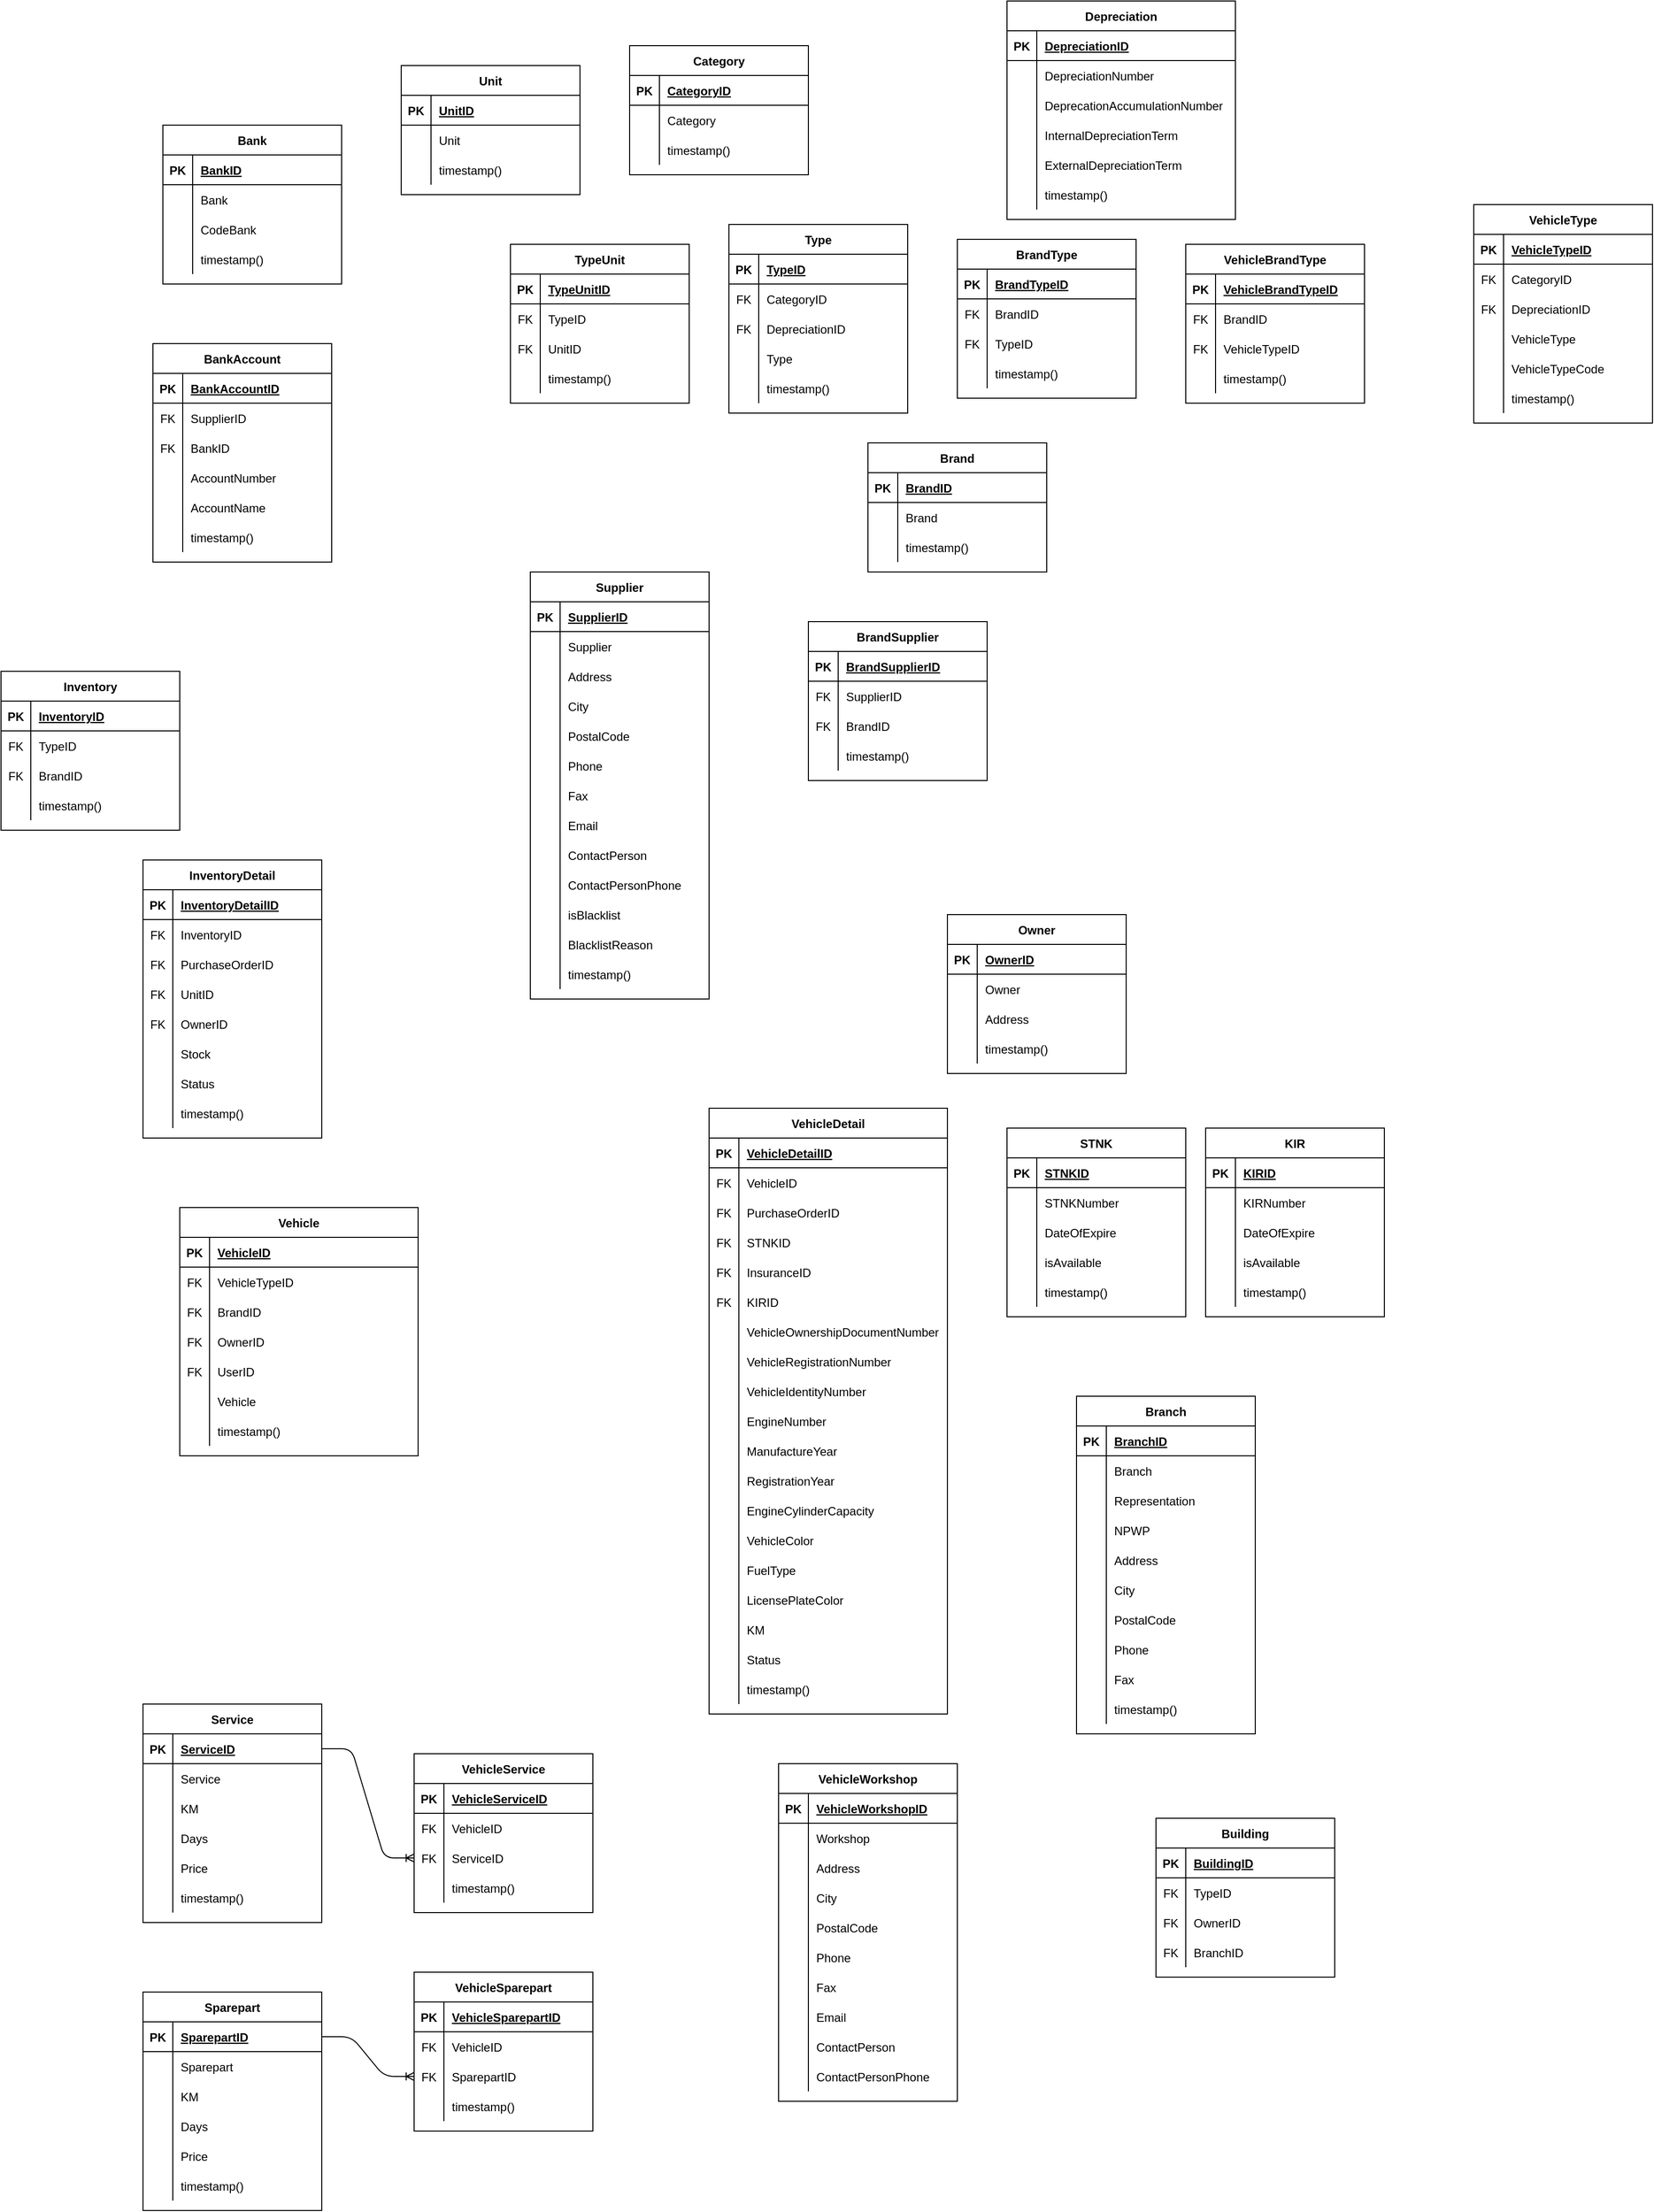 <mxfile version="15.1.0" type="github">
  <diagram id="Jm7Weq7HoMdDrPd_gKgZ" name="Page-1">
    <mxGraphModel dx="2729" dy="1052" grid="1" gridSize="10" guides="1" tooltips="1" connect="1" arrows="1" fold="1" page="1" pageScale="1" pageWidth="827" pageHeight="1169" math="0" shadow="0">
      <root>
        <mxCell id="0" />
        <mxCell id="1" parent="0" />
        <mxCell id="jP5sKusEUZS4UX5iM_x4-1" value="Category" style="shape=table;startSize=30;container=1;collapsible=1;childLayout=tableLayout;fixedRows=1;rowLines=0;fontStyle=1;align=center;resizeLast=1;" parent="1" vertex="1">
          <mxGeometry x="130" y="110" width="180" height="130" as="geometry" />
        </mxCell>
        <mxCell id="jP5sKusEUZS4UX5iM_x4-2" value="" style="shape=partialRectangle;collapsible=0;dropTarget=0;pointerEvents=0;fillColor=none;top=0;left=0;bottom=1;right=0;points=[[0,0.5],[1,0.5]];portConstraint=eastwest;" parent="jP5sKusEUZS4UX5iM_x4-1" vertex="1">
          <mxGeometry y="30" width="180" height="30" as="geometry" />
        </mxCell>
        <mxCell id="jP5sKusEUZS4UX5iM_x4-3" value="PK" style="shape=partialRectangle;connectable=0;fillColor=none;top=0;left=0;bottom=0;right=0;fontStyle=1;overflow=hidden;" parent="jP5sKusEUZS4UX5iM_x4-2" vertex="1">
          <mxGeometry width="30" height="30" as="geometry" />
        </mxCell>
        <mxCell id="jP5sKusEUZS4UX5iM_x4-4" value="CategoryID" style="shape=partialRectangle;connectable=0;fillColor=none;top=0;left=0;bottom=0;right=0;align=left;spacingLeft=6;fontStyle=5;overflow=hidden;" parent="jP5sKusEUZS4UX5iM_x4-2" vertex="1">
          <mxGeometry x="30" width="150" height="30" as="geometry" />
        </mxCell>
        <mxCell id="jP5sKusEUZS4UX5iM_x4-5" value="" style="shape=partialRectangle;collapsible=0;dropTarget=0;pointerEvents=0;fillColor=none;top=0;left=0;bottom=0;right=0;points=[[0,0.5],[1,0.5]];portConstraint=eastwest;" parent="jP5sKusEUZS4UX5iM_x4-1" vertex="1">
          <mxGeometry y="60" width="180" height="30" as="geometry" />
        </mxCell>
        <mxCell id="jP5sKusEUZS4UX5iM_x4-6" value="" style="shape=partialRectangle;connectable=0;fillColor=none;top=0;left=0;bottom=0;right=0;editable=1;overflow=hidden;" parent="jP5sKusEUZS4UX5iM_x4-5" vertex="1">
          <mxGeometry width="30" height="30" as="geometry" />
        </mxCell>
        <mxCell id="jP5sKusEUZS4UX5iM_x4-7" value="Category" style="shape=partialRectangle;connectable=0;fillColor=none;top=0;left=0;bottom=0;right=0;align=left;spacingLeft=6;overflow=hidden;" parent="jP5sKusEUZS4UX5iM_x4-5" vertex="1">
          <mxGeometry x="30" width="150" height="30" as="geometry" />
        </mxCell>
        <mxCell id="jP5sKusEUZS4UX5iM_x4-53" value="" style="shape=partialRectangle;collapsible=0;dropTarget=0;pointerEvents=0;fillColor=none;top=0;left=0;bottom=0;right=0;points=[[0,0.5],[1,0.5]];portConstraint=eastwest;" parent="jP5sKusEUZS4UX5iM_x4-1" vertex="1">
          <mxGeometry y="90" width="180" height="30" as="geometry" />
        </mxCell>
        <mxCell id="jP5sKusEUZS4UX5iM_x4-54" value="" style="shape=partialRectangle;connectable=0;fillColor=none;top=0;left=0;bottom=0;right=0;editable=1;overflow=hidden;" parent="jP5sKusEUZS4UX5iM_x4-53" vertex="1">
          <mxGeometry width="30" height="30" as="geometry" />
        </mxCell>
        <mxCell id="jP5sKusEUZS4UX5iM_x4-55" value="timestamp()" style="shape=partialRectangle;connectable=0;fillColor=none;top=0;left=0;bottom=0;right=0;align=left;spacingLeft=6;overflow=hidden;" parent="jP5sKusEUZS4UX5iM_x4-53" vertex="1">
          <mxGeometry x="30" width="150" height="30" as="geometry" />
        </mxCell>
        <mxCell id="jP5sKusEUZS4UX5iM_x4-14" value="Type" style="shape=table;startSize=30;container=1;collapsible=1;childLayout=tableLayout;fixedRows=1;rowLines=0;fontStyle=1;align=center;resizeLast=1;" parent="1" vertex="1">
          <mxGeometry x="230" y="290" width="180" height="190" as="geometry" />
        </mxCell>
        <mxCell id="jP5sKusEUZS4UX5iM_x4-15" value="" style="shape=partialRectangle;collapsible=0;dropTarget=0;pointerEvents=0;fillColor=none;top=0;left=0;bottom=1;right=0;points=[[0,0.5],[1,0.5]];portConstraint=eastwest;" parent="jP5sKusEUZS4UX5iM_x4-14" vertex="1">
          <mxGeometry y="30" width="180" height="30" as="geometry" />
        </mxCell>
        <mxCell id="jP5sKusEUZS4UX5iM_x4-16" value="PK" style="shape=partialRectangle;connectable=0;fillColor=none;top=0;left=0;bottom=0;right=0;fontStyle=1;overflow=hidden;" parent="jP5sKusEUZS4UX5iM_x4-15" vertex="1">
          <mxGeometry width="30" height="30" as="geometry" />
        </mxCell>
        <mxCell id="jP5sKusEUZS4UX5iM_x4-17" value="TypeID" style="shape=partialRectangle;connectable=0;fillColor=none;top=0;left=0;bottom=0;right=0;align=left;spacingLeft=6;fontStyle=5;overflow=hidden;" parent="jP5sKusEUZS4UX5iM_x4-15" vertex="1">
          <mxGeometry x="30" width="150" height="30" as="geometry" />
        </mxCell>
        <mxCell id="jP5sKusEUZS4UX5iM_x4-18" value="" style="shape=partialRectangle;collapsible=0;dropTarget=0;pointerEvents=0;fillColor=none;top=0;left=0;bottom=0;right=0;points=[[0,0.5],[1,0.5]];portConstraint=eastwest;" parent="jP5sKusEUZS4UX5iM_x4-14" vertex="1">
          <mxGeometry y="60" width="180" height="30" as="geometry" />
        </mxCell>
        <mxCell id="jP5sKusEUZS4UX5iM_x4-19" value="FK" style="shape=partialRectangle;connectable=0;fillColor=none;top=0;left=0;bottom=0;right=0;editable=1;overflow=hidden;" parent="jP5sKusEUZS4UX5iM_x4-18" vertex="1">
          <mxGeometry width="30" height="30" as="geometry" />
        </mxCell>
        <mxCell id="jP5sKusEUZS4UX5iM_x4-20" value="CategoryID" style="shape=partialRectangle;connectable=0;fillColor=none;top=0;left=0;bottom=0;right=0;align=left;spacingLeft=6;overflow=hidden;" parent="jP5sKusEUZS4UX5iM_x4-18" vertex="1">
          <mxGeometry x="30" width="150" height="30" as="geometry" />
        </mxCell>
        <mxCell id="jP5sKusEUZS4UX5iM_x4-62" value="" style="shape=partialRectangle;collapsible=0;dropTarget=0;pointerEvents=0;fillColor=none;top=0;left=0;bottom=0;right=0;points=[[0,0.5],[1,0.5]];portConstraint=eastwest;" parent="jP5sKusEUZS4UX5iM_x4-14" vertex="1">
          <mxGeometry y="90" width="180" height="30" as="geometry" />
        </mxCell>
        <mxCell id="jP5sKusEUZS4UX5iM_x4-63" value="FK" style="shape=partialRectangle;connectable=0;fillColor=none;top=0;left=0;bottom=0;right=0;editable=1;overflow=hidden;" parent="jP5sKusEUZS4UX5iM_x4-62" vertex="1">
          <mxGeometry width="30" height="30" as="geometry" />
        </mxCell>
        <mxCell id="jP5sKusEUZS4UX5iM_x4-64" value="DepreciationID" style="shape=partialRectangle;connectable=0;fillColor=none;top=0;left=0;bottom=0;right=0;align=left;spacingLeft=6;overflow=hidden;" parent="jP5sKusEUZS4UX5iM_x4-62" vertex="1">
          <mxGeometry x="30" width="150" height="30" as="geometry" />
        </mxCell>
        <mxCell id="jP5sKusEUZS4UX5iM_x4-21" value="" style="shape=partialRectangle;collapsible=0;dropTarget=0;pointerEvents=0;fillColor=none;top=0;left=0;bottom=0;right=0;points=[[0,0.5],[1,0.5]];portConstraint=eastwest;" parent="jP5sKusEUZS4UX5iM_x4-14" vertex="1">
          <mxGeometry y="120" width="180" height="30" as="geometry" />
        </mxCell>
        <mxCell id="jP5sKusEUZS4UX5iM_x4-22" value="" style="shape=partialRectangle;connectable=0;fillColor=none;top=0;left=0;bottom=0;right=0;editable=1;overflow=hidden;" parent="jP5sKusEUZS4UX5iM_x4-21" vertex="1">
          <mxGeometry width="30" height="30" as="geometry" />
        </mxCell>
        <mxCell id="jP5sKusEUZS4UX5iM_x4-23" value="Type" style="shape=partialRectangle;connectable=0;fillColor=none;top=0;left=0;bottom=0;right=0;align=left;spacingLeft=6;overflow=hidden;" parent="jP5sKusEUZS4UX5iM_x4-21" vertex="1">
          <mxGeometry x="30" width="150" height="30" as="geometry" />
        </mxCell>
        <mxCell id="jP5sKusEUZS4UX5iM_x4-24" value="" style="shape=partialRectangle;collapsible=0;dropTarget=0;pointerEvents=0;fillColor=none;top=0;left=0;bottom=0;right=0;points=[[0,0.5],[1,0.5]];portConstraint=eastwest;" parent="jP5sKusEUZS4UX5iM_x4-14" vertex="1">
          <mxGeometry y="150" width="180" height="30" as="geometry" />
        </mxCell>
        <mxCell id="jP5sKusEUZS4UX5iM_x4-25" value="" style="shape=partialRectangle;connectable=0;fillColor=none;top=0;left=0;bottom=0;right=0;editable=1;overflow=hidden;" parent="jP5sKusEUZS4UX5iM_x4-24" vertex="1">
          <mxGeometry width="30" height="30" as="geometry" />
        </mxCell>
        <mxCell id="jP5sKusEUZS4UX5iM_x4-26" value="timestamp()" style="shape=partialRectangle;connectable=0;fillColor=none;top=0;left=0;bottom=0;right=0;align=left;spacingLeft=6;overflow=hidden;" parent="jP5sKusEUZS4UX5iM_x4-24" vertex="1">
          <mxGeometry x="30" width="150" height="30" as="geometry" />
        </mxCell>
        <mxCell id="jP5sKusEUZS4UX5iM_x4-27" value="Depreciation" style="shape=table;startSize=30;container=1;collapsible=1;childLayout=tableLayout;fixedRows=1;rowLines=0;fontStyle=1;align=center;resizeLast=1;" parent="1" vertex="1">
          <mxGeometry x="510" y="65" width="230" height="220" as="geometry" />
        </mxCell>
        <mxCell id="jP5sKusEUZS4UX5iM_x4-28" value="" style="shape=partialRectangle;collapsible=0;dropTarget=0;pointerEvents=0;fillColor=none;top=0;left=0;bottom=1;right=0;points=[[0,0.5],[1,0.5]];portConstraint=eastwest;" parent="jP5sKusEUZS4UX5iM_x4-27" vertex="1">
          <mxGeometry y="30" width="230" height="30" as="geometry" />
        </mxCell>
        <mxCell id="jP5sKusEUZS4UX5iM_x4-29" value="PK" style="shape=partialRectangle;connectable=0;fillColor=none;top=0;left=0;bottom=0;right=0;fontStyle=1;overflow=hidden;" parent="jP5sKusEUZS4UX5iM_x4-28" vertex="1">
          <mxGeometry width="30" height="30" as="geometry" />
        </mxCell>
        <mxCell id="jP5sKusEUZS4UX5iM_x4-30" value="DepreciationID" style="shape=partialRectangle;connectable=0;fillColor=none;top=0;left=0;bottom=0;right=0;align=left;spacingLeft=6;fontStyle=5;overflow=hidden;" parent="jP5sKusEUZS4UX5iM_x4-28" vertex="1">
          <mxGeometry x="30" width="200" height="30" as="geometry" />
        </mxCell>
        <mxCell id="jP5sKusEUZS4UX5iM_x4-31" value="" style="shape=partialRectangle;collapsible=0;dropTarget=0;pointerEvents=0;fillColor=none;top=0;left=0;bottom=0;right=0;points=[[0,0.5],[1,0.5]];portConstraint=eastwest;" parent="jP5sKusEUZS4UX5iM_x4-27" vertex="1">
          <mxGeometry y="60" width="230" height="30" as="geometry" />
        </mxCell>
        <mxCell id="jP5sKusEUZS4UX5iM_x4-32" value="" style="shape=partialRectangle;connectable=0;fillColor=none;top=0;left=0;bottom=0;right=0;editable=1;overflow=hidden;" parent="jP5sKusEUZS4UX5iM_x4-31" vertex="1">
          <mxGeometry width="30" height="30" as="geometry" />
        </mxCell>
        <mxCell id="jP5sKusEUZS4UX5iM_x4-33" value="DepreciationNumber" style="shape=partialRectangle;connectable=0;fillColor=none;top=0;left=0;bottom=0;right=0;align=left;spacingLeft=6;overflow=hidden;" parent="jP5sKusEUZS4UX5iM_x4-31" vertex="1">
          <mxGeometry x="30" width="200" height="30" as="geometry" />
        </mxCell>
        <mxCell id="jP5sKusEUZS4UX5iM_x4-34" value="" style="shape=partialRectangle;collapsible=0;dropTarget=0;pointerEvents=0;fillColor=none;top=0;left=0;bottom=0;right=0;points=[[0,0.5],[1,0.5]];portConstraint=eastwest;" parent="jP5sKusEUZS4UX5iM_x4-27" vertex="1">
          <mxGeometry y="90" width="230" height="30" as="geometry" />
        </mxCell>
        <mxCell id="jP5sKusEUZS4UX5iM_x4-35" value="" style="shape=partialRectangle;connectable=0;fillColor=none;top=0;left=0;bottom=0;right=0;editable=1;overflow=hidden;" parent="jP5sKusEUZS4UX5iM_x4-34" vertex="1">
          <mxGeometry width="30" height="30" as="geometry" />
        </mxCell>
        <mxCell id="jP5sKusEUZS4UX5iM_x4-36" value="DeprecationAccumulationNumber" style="shape=partialRectangle;connectable=0;fillColor=none;top=0;left=0;bottom=0;right=0;align=left;spacingLeft=6;overflow=hidden;" parent="jP5sKusEUZS4UX5iM_x4-34" vertex="1">
          <mxGeometry x="30" width="200" height="30" as="geometry" />
        </mxCell>
        <mxCell id="jP5sKusEUZS4UX5iM_x4-37" value="" style="shape=partialRectangle;collapsible=0;dropTarget=0;pointerEvents=0;fillColor=none;top=0;left=0;bottom=0;right=0;points=[[0,0.5],[1,0.5]];portConstraint=eastwest;" parent="jP5sKusEUZS4UX5iM_x4-27" vertex="1">
          <mxGeometry y="120" width="230" height="30" as="geometry" />
        </mxCell>
        <mxCell id="jP5sKusEUZS4UX5iM_x4-38" value="" style="shape=partialRectangle;connectable=0;fillColor=none;top=0;left=0;bottom=0;right=0;editable=1;overflow=hidden;" parent="jP5sKusEUZS4UX5iM_x4-37" vertex="1">
          <mxGeometry width="30" height="30" as="geometry" />
        </mxCell>
        <mxCell id="jP5sKusEUZS4UX5iM_x4-39" value="InternalDepreciationTerm" style="shape=partialRectangle;connectable=0;fillColor=none;top=0;left=0;bottom=0;right=0;align=left;spacingLeft=6;overflow=hidden;" parent="jP5sKusEUZS4UX5iM_x4-37" vertex="1">
          <mxGeometry x="30" width="200" height="30" as="geometry" />
        </mxCell>
        <mxCell id="jP5sKusEUZS4UX5iM_x4-56" value="" style="shape=partialRectangle;collapsible=0;dropTarget=0;pointerEvents=0;fillColor=none;top=0;left=0;bottom=0;right=0;points=[[0,0.5],[1,0.5]];portConstraint=eastwest;" parent="jP5sKusEUZS4UX5iM_x4-27" vertex="1">
          <mxGeometry y="150" width="230" height="30" as="geometry" />
        </mxCell>
        <mxCell id="jP5sKusEUZS4UX5iM_x4-57" value="" style="shape=partialRectangle;connectable=0;fillColor=none;top=0;left=0;bottom=0;right=0;editable=1;overflow=hidden;" parent="jP5sKusEUZS4UX5iM_x4-56" vertex="1">
          <mxGeometry width="30" height="30" as="geometry" />
        </mxCell>
        <mxCell id="jP5sKusEUZS4UX5iM_x4-58" value="ExternalDepreciationTerm" style="shape=partialRectangle;connectable=0;fillColor=none;top=0;left=0;bottom=0;right=0;align=left;spacingLeft=6;overflow=hidden;" parent="jP5sKusEUZS4UX5iM_x4-56" vertex="1">
          <mxGeometry x="30" width="200" height="30" as="geometry" />
        </mxCell>
        <mxCell id="jP5sKusEUZS4UX5iM_x4-59" value="" style="shape=partialRectangle;collapsible=0;dropTarget=0;pointerEvents=0;fillColor=none;top=0;left=0;bottom=0;right=0;points=[[0,0.5],[1,0.5]];portConstraint=eastwest;" parent="jP5sKusEUZS4UX5iM_x4-27" vertex="1">
          <mxGeometry y="180" width="230" height="30" as="geometry" />
        </mxCell>
        <mxCell id="jP5sKusEUZS4UX5iM_x4-60" value="" style="shape=partialRectangle;connectable=0;fillColor=none;top=0;left=0;bottom=0;right=0;editable=1;overflow=hidden;" parent="jP5sKusEUZS4UX5iM_x4-59" vertex="1">
          <mxGeometry width="30" height="30" as="geometry" />
        </mxCell>
        <mxCell id="jP5sKusEUZS4UX5iM_x4-61" value="timestamp()" style="shape=partialRectangle;connectable=0;fillColor=none;top=0;left=0;bottom=0;right=0;align=left;spacingLeft=6;overflow=hidden;" parent="jP5sKusEUZS4UX5iM_x4-59" vertex="1">
          <mxGeometry x="30" width="200" height="30" as="geometry" />
        </mxCell>
        <mxCell id="jP5sKusEUZS4UX5iM_x4-65" value="Brand" style="shape=table;startSize=30;container=1;collapsible=1;childLayout=tableLayout;fixedRows=1;rowLines=0;fontStyle=1;align=center;resizeLast=1;" parent="1" vertex="1">
          <mxGeometry x="370" y="510" width="180" height="130" as="geometry" />
        </mxCell>
        <mxCell id="jP5sKusEUZS4UX5iM_x4-66" value="" style="shape=partialRectangle;collapsible=0;dropTarget=0;pointerEvents=0;fillColor=none;top=0;left=0;bottom=1;right=0;points=[[0,0.5],[1,0.5]];portConstraint=eastwest;" parent="jP5sKusEUZS4UX5iM_x4-65" vertex="1">
          <mxGeometry y="30" width="180" height="30" as="geometry" />
        </mxCell>
        <mxCell id="jP5sKusEUZS4UX5iM_x4-67" value="PK" style="shape=partialRectangle;connectable=0;fillColor=none;top=0;left=0;bottom=0;right=0;fontStyle=1;overflow=hidden;" parent="jP5sKusEUZS4UX5iM_x4-66" vertex="1">
          <mxGeometry width="30" height="30" as="geometry" />
        </mxCell>
        <mxCell id="jP5sKusEUZS4UX5iM_x4-68" value="BrandID" style="shape=partialRectangle;connectable=0;fillColor=none;top=0;left=0;bottom=0;right=0;align=left;spacingLeft=6;fontStyle=5;overflow=hidden;" parent="jP5sKusEUZS4UX5iM_x4-66" vertex="1">
          <mxGeometry x="30" width="150" height="30" as="geometry" />
        </mxCell>
        <mxCell id="jP5sKusEUZS4UX5iM_x4-72" value="" style="shape=partialRectangle;collapsible=0;dropTarget=0;pointerEvents=0;fillColor=none;top=0;left=0;bottom=0;right=0;points=[[0,0.5],[1,0.5]];portConstraint=eastwest;" parent="jP5sKusEUZS4UX5iM_x4-65" vertex="1">
          <mxGeometry y="60" width="180" height="30" as="geometry" />
        </mxCell>
        <mxCell id="jP5sKusEUZS4UX5iM_x4-73" value="" style="shape=partialRectangle;connectable=0;fillColor=none;top=0;left=0;bottom=0;right=0;editable=1;overflow=hidden;" parent="jP5sKusEUZS4UX5iM_x4-72" vertex="1">
          <mxGeometry width="30" height="30" as="geometry" />
        </mxCell>
        <mxCell id="jP5sKusEUZS4UX5iM_x4-74" value="Brand" style="shape=partialRectangle;connectable=0;fillColor=none;top=0;left=0;bottom=0;right=0;align=left;spacingLeft=6;overflow=hidden;" parent="jP5sKusEUZS4UX5iM_x4-72" vertex="1">
          <mxGeometry x="30" width="150" height="30" as="geometry" />
        </mxCell>
        <mxCell id="jP5sKusEUZS4UX5iM_x4-75" value="" style="shape=partialRectangle;collapsible=0;dropTarget=0;pointerEvents=0;fillColor=none;top=0;left=0;bottom=0;right=0;points=[[0,0.5],[1,0.5]];portConstraint=eastwest;" parent="jP5sKusEUZS4UX5iM_x4-65" vertex="1">
          <mxGeometry y="90" width="180" height="30" as="geometry" />
        </mxCell>
        <mxCell id="jP5sKusEUZS4UX5iM_x4-76" value="" style="shape=partialRectangle;connectable=0;fillColor=none;top=0;left=0;bottom=0;right=0;editable=1;overflow=hidden;" parent="jP5sKusEUZS4UX5iM_x4-75" vertex="1">
          <mxGeometry width="30" height="30" as="geometry" />
        </mxCell>
        <mxCell id="jP5sKusEUZS4UX5iM_x4-77" value="timestamp()" style="shape=partialRectangle;connectable=0;fillColor=none;top=0;left=0;bottom=0;right=0;align=left;spacingLeft=6;overflow=hidden;" parent="jP5sKusEUZS4UX5iM_x4-75" vertex="1">
          <mxGeometry x="30" width="150" height="30" as="geometry" />
        </mxCell>
        <mxCell id="jP5sKusEUZS4UX5iM_x4-78" value="Supplier" style="shape=table;startSize=30;container=1;collapsible=1;childLayout=tableLayout;fixedRows=1;rowLines=0;fontStyle=1;align=center;resizeLast=1;" parent="1" vertex="1">
          <mxGeometry x="30" y="640" width="180" height="430" as="geometry" />
        </mxCell>
        <mxCell id="jP5sKusEUZS4UX5iM_x4-79" value="" style="shape=partialRectangle;collapsible=0;dropTarget=0;pointerEvents=0;fillColor=none;top=0;left=0;bottom=1;right=0;points=[[0,0.5],[1,0.5]];portConstraint=eastwest;" parent="jP5sKusEUZS4UX5iM_x4-78" vertex="1">
          <mxGeometry y="30" width="180" height="30" as="geometry" />
        </mxCell>
        <mxCell id="jP5sKusEUZS4UX5iM_x4-80" value="PK" style="shape=partialRectangle;connectable=0;fillColor=none;top=0;left=0;bottom=0;right=0;fontStyle=1;overflow=hidden;" parent="jP5sKusEUZS4UX5iM_x4-79" vertex="1">
          <mxGeometry width="30" height="30" as="geometry" />
        </mxCell>
        <mxCell id="jP5sKusEUZS4UX5iM_x4-81" value="SupplierID" style="shape=partialRectangle;connectable=0;fillColor=none;top=0;left=0;bottom=0;right=0;align=left;spacingLeft=6;fontStyle=5;overflow=hidden;" parent="jP5sKusEUZS4UX5iM_x4-79" vertex="1">
          <mxGeometry x="30" width="150" height="30" as="geometry" />
        </mxCell>
        <mxCell id="jP5sKusEUZS4UX5iM_x4-82" value="" style="shape=partialRectangle;collapsible=0;dropTarget=0;pointerEvents=0;fillColor=none;top=0;left=0;bottom=0;right=0;points=[[0,0.5],[1,0.5]];portConstraint=eastwest;" parent="jP5sKusEUZS4UX5iM_x4-78" vertex="1">
          <mxGeometry y="60" width="180" height="30" as="geometry" />
        </mxCell>
        <mxCell id="jP5sKusEUZS4UX5iM_x4-83" value="" style="shape=partialRectangle;connectable=0;fillColor=none;top=0;left=0;bottom=0;right=0;editable=1;overflow=hidden;" parent="jP5sKusEUZS4UX5iM_x4-82" vertex="1">
          <mxGeometry width="30" height="30" as="geometry" />
        </mxCell>
        <mxCell id="jP5sKusEUZS4UX5iM_x4-84" value="Supplier" style="shape=partialRectangle;connectable=0;fillColor=none;top=0;left=0;bottom=0;right=0;align=left;spacingLeft=6;overflow=hidden;" parent="jP5sKusEUZS4UX5iM_x4-82" vertex="1">
          <mxGeometry x="30" width="150" height="30" as="geometry" />
        </mxCell>
        <mxCell id="jP5sKusEUZS4UX5iM_x4-85" value="" style="shape=partialRectangle;collapsible=0;dropTarget=0;pointerEvents=0;fillColor=none;top=0;left=0;bottom=0;right=0;points=[[0,0.5],[1,0.5]];portConstraint=eastwest;" parent="jP5sKusEUZS4UX5iM_x4-78" vertex="1">
          <mxGeometry y="90" width="180" height="30" as="geometry" />
        </mxCell>
        <mxCell id="jP5sKusEUZS4UX5iM_x4-86" value="" style="shape=partialRectangle;connectable=0;fillColor=none;top=0;left=0;bottom=0;right=0;editable=1;overflow=hidden;" parent="jP5sKusEUZS4UX5iM_x4-85" vertex="1">
          <mxGeometry width="30" height="30" as="geometry" />
        </mxCell>
        <mxCell id="jP5sKusEUZS4UX5iM_x4-87" value="Address" style="shape=partialRectangle;connectable=0;fillColor=none;top=0;left=0;bottom=0;right=0;align=left;spacingLeft=6;overflow=hidden;" parent="jP5sKusEUZS4UX5iM_x4-85" vertex="1">
          <mxGeometry x="30" width="150" height="30" as="geometry" />
        </mxCell>
        <mxCell id="jP5sKusEUZS4UX5iM_x4-88" value="" style="shape=partialRectangle;collapsible=0;dropTarget=0;pointerEvents=0;fillColor=none;top=0;left=0;bottom=0;right=0;points=[[0,0.5],[1,0.5]];portConstraint=eastwest;" parent="jP5sKusEUZS4UX5iM_x4-78" vertex="1">
          <mxGeometry y="120" width="180" height="30" as="geometry" />
        </mxCell>
        <mxCell id="jP5sKusEUZS4UX5iM_x4-89" value="" style="shape=partialRectangle;connectable=0;fillColor=none;top=0;left=0;bottom=0;right=0;editable=1;overflow=hidden;" parent="jP5sKusEUZS4UX5iM_x4-88" vertex="1">
          <mxGeometry width="30" height="30" as="geometry" />
        </mxCell>
        <mxCell id="jP5sKusEUZS4UX5iM_x4-90" value="City" style="shape=partialRectangle;connectable=0;fillColor=none;top=0;left=0;bottom=0;right=0;align=left;spacingLeft=6;overflow=hidden;" parent="jP5sKusEUZS4UX5iM_x4-88" vertex="1">
          <mxGeometry x="30" width="150" height="30" as="geometry" />
        </mxCell>
        <mxCell id="jP5sKusEUZS4UX5iM_x4-146" value="" style="shape=partialRectangle;collapsible=0;dropTarget=0;pointerEvents=0;fillColor=none;top=0;left=0;bottom=0;right=0;points=[[0,0.5],[1,0.5]];portConstraint=eastwest;" parent="jP5sKusEUZS4UX5iM_x4-78" vertex="1">
          <mxGeometry y="150" width="180" height="30" as="geometry" />
        </mxCell>
        <mxCell id="jP5sKusEUZS4UX5iM_x4-147" value="" style="shape=partialRectangle;connectable=0;fillColor=none;top=0;left=0;bottom=0;right=0;editable=1;overflow=hidden;" parent="jP5sKusEUZS4UX5iM_x4-146" vertex="1">
          <mxGeometry width="30" height="30" as="geometry" />
        </mxCell>
        <mxCell id="jP5sKusEUZS4UX5iM_x4-148" value="PostalCode" style="shape=partialRectangle;connectable=0;fillColor=none;top=0;left=0;bottom=0;right=0;align=left;spacingLeft=6;overflow=hidden;" parent="jP5sKusEUZS4UX5iM_x4-146" vertex="1">
          <mxGeometry x="30" width="150" height="30" as="geometry" />
        </mxCell>
        <mxCell id="jP5sKusEUZS4UX5iM_x4-91" value="" style="shape=partialRectangle;collapsible=0;dropTarget=0;pointerEvents=0;fillColor=none;top=0;left=0;bottom=0;right=0;points=[[0,0.5],[1,0.5]];portConstraint=eastwest;" parent="jP5sKusEUZS4UX5iM_x4-78" vertex="1">
          <mxGeometry y="180" width="180" height="30" as="geometry" />
        </mxCell>
        <mxCell id="jP5sKusEUZS4UX5iM_x4-92" value="" style="shape=partialRectangle;connectable=0;fillColor=none;top=0;left=0;bottom=0;right=0;editable=1;overflow=hidden;" parent="jP5sKusEUZS4UX5iM_x4-91" vertex="1">
          <mxGeometry width="30" height="30" as="geometry" />
        </mxCell>
        <mxCell id="jP5sKusEUZS4UX5iM_x4-93" value="Phone" style="shape=partialRectangle;connectable=0;fillColor=none;top=0;left=0;bottom=0;right=0;align=left;spacingLeft=6;overflow=hidden;" parent="jP5sKusEUZS4UX5iM_x4-91" vertex="1">
          <mxGeometry x="30" width="150" height="30" as="geometry" />
        </mxCell>
        <mxCell id="jP5sKusEUZS4UX5iM_x4-94" value="" style="shape=partialRectangle;collapsible=0;dropTarget=0;pointerEvents=0;fillColor=none;top=0;left=0;bottom=0;right=0;points=[[0,0.5],[1,0.5]];portConstraint=eastwest;" parent="jP5sKusEUZS4UX5iM_x4-78" vertex="1">
          <mxGeometry y="210" width="180" height="30" as="geometry" />
        </mxCell>
        <mxCell id="jP5sKusEUZS4UX5iM_x4-95" value="" style="shape=partialRectangle;connectable=0;fillColor=none;top=0;left=0;bottom=0;right=0;editable=1;overflow=hidden;" parent="jP5sKusEUZS4UX5iM_x4-94" vertex="1">
          <mxGeometry width="30" height="30" as="geometry" />
        </mxCell>
        <mxCell id="jP5sKusEUZS4UX5iM_x4-96" value="Fax" style="shape=partialRectangle;connectable=0;fillColor=none;top=0;left=0;bottom=0;right=0;align=left;spacingLeft=6;overflow=hidden;" parent="jP5sKusEUZS4UX5iM_x4-94" vertex="1">
          <mxGeometry x="30" width="150" height="30" as="geometry" />
        </mxCell>
        <mxCell id="jP5sKusEUZS4UX5iM_x4-97" value="" style="shape=partialRectangle;collapsible=0;dropTarget=0;pointerEvents=0;fillColor=none;top=0;left=0;bottom=0;right=0;points=[[0,0.5],[1,0.5]];portConstraint=eastwest;" parent="jP5sKusEUZS4UX5iM_x4-78" vertex="1">
          <mxGeometry y="240" width="180" height="30" as="geometry" />
        </mxCell>
        <mxCell id="jP5sKusEUZS4UX5iM_x4-98" value="" style="shape=partialRectangle;connectable=0;fillColor=none;top=0;left=0;bottom=0;right=0;editable=1;overflow=hidden;" parent="jP5sKusEUZS4UX5iM_x4-97" vertex="1">
          <mxGeometry width="30" height="30" as="geometry" />
        </mxCell>
        <mxCell id="jP5sKusEUZS4UX5iM_x4-99" value="Email" style="shape=partialRectangle;connectable=0;fillColor=none;top=0;left=0;bottom=0;right=0;align=left;spacingLeft=6;overflow=hidden;" parent="jP5sKusEUZS4UX5iM_x4-97" vertex="1">
          <mxGeometry x="30" width="150" height="30" as="geometry" />
        </mxCell>
        <mxCell id="jP5sKusEUZS4UX5iM_x4-100" value="" style="shape=partialRectangle;collapsible=0;dropTarget=0;pointerEvents=0;fillColor=none;top=0;left=0;bottom=0;right=0;points=[[0,0.5],[1,0.5]];portConstraint=eastwest;" parent="jP5sKusEUZS4UX5iM_x4-78" vertex="1">
          <mxGeometry y="270" width="180" height="30" as="geometry" />
        </mxCell>
        <mxCell id="jP5sKusEUZS4UX5iM_x4-101" value="" style="shape=partialRectangle;connectable=0;fillColor=none;top=0;left=0;bottom=0;right=0;editable=1;overflow=hidden;" parent="jP5sKusEUZS4UX5iM_x4-100" vertex="1">
          <mxGeometry width="30" height="30" as="geometry" />
        </mxCell>
        <mxCell id="jP5sKusEUZS4UX5iM_x4-102" value="ContactPerson" style="shape=partialRectangle;connectable=0;fillColor=none;top=0;left=0;bottom=0;right=0;align=left;spacingLeft=6;overflow=hidden;" parent="jP5sKusEUZS4UX5iM_x4-100" vertex="1">
          <mxGeometry x="30" width="150" height="30" as="geometry" />
        </mxCell>
        <mxCell id="jP5sKusEUZS4UX5iM_x4-103" value="" style="shape=partialRectangle;collapsible=0;dropTarget=0;pointerEvents=0;fillColor=none;top=0;left=0;bottom=0;right=0;points=[[0,0.5],[1,0.5]];portConstraint=eastwest;" parent="jP5sKusEUZS4UX5iM_x4-78" vertex="1">
          <mxGeometry y="300" width="180" height="30" as="geometry" />
        </mxCell>
        <mxCell id="jP5sKusEUZS4UX5iM_x4-104" value="" style="shape=partialRectangle;connectable=0;fillColor=none;top=0;left=0;bottom=0;right=0;editable=1;overflow=hidden;" parent="jP5sKusEUZS4UX5iM_x4-103" vertex="1">
          <mxGeometry width="30" height="30" as="geometry" />
        </mxCell>
        <mxCell id="jP5sKusEUZS4UX5iM_x4-105" value="ContactPersonPhone" style="shape=partialRectangle;connectable=0;fillColor=none;top=0;left=0;bottom=0;right=0;align=left;spacingLeft=6;overflow=hidden;" parent="jP5sKusEUZS4UX5iM_x4-103" vertex="1">
          <mxGeometry x="30" width="150" height="30" as="geometry" />
        </mxCell>
        <mxCell id="jP5sKusEUZS4UX5iM_x4-106" value="" style="shape=partialRectangle;collapsible=0;dropTarget=0;pointerEvents=0;fillColor=none;top=0;left=0;bottom=0;right=0;points=[[0,0.5],[1,0.5]];portConstraint=eastwest;" parent="jP5sKusEUZS4UX5iM_x4-78" vertex="1">
          <mxGeometry y="330" width="180" height="30" as="geometry" />
        </mxCell>
        <mxCell id="jP5sKusEUZS4UX5iM_x4-107" value="" style="shape=partialRectangle;connectable=0;fillColor=none;top=0;left=0;bottom=0;right=0;editable=1;overflow=hidden;" parent="jP5sKusEUZS4UX5iM_x4-106" vertex="1">
          <mxGeometry width="30" height="30" as="geometry" />
        </mxCell>
        <mxCell id="jP5sKusEUZS4UX5iM_x4-108" value="isBlacklist" style="shape=partialRectangle;connectable=0;fillColor=none;top=0;left=0;bottom=0;right=0;align=left;spacingLeft=6;overflow=hidden;" parent="jP5sKusEUZS4UX5iM_x4-106" vertex="1">
          <mxGeometry x="30" width="150" height="30" as="geometry" />
        </mxCell>
        <mxCell id="jP5sKusEUZS4UX5iM_x4-142" value="" style="shape=partialRectangle;collapsible=0;dropTarget=0;pointerEvents=0;fillColor=none;top=0;left=0;bottom=0;right=0;points=[[0,0.5],[1,0.5]];portConstraint=eastwest;" parent="jP5sKusEUZS4UX5iM_x4-78" vertex="1">
          <mxGeometry y="360" width="180" height="30" as="geometry" />
        </mxCell>
        <mxCell id="jP5sKusEUZS4UX5iM_x4-143" value="" style="shape=partialRectangle;connectable=0;fillColor=none;top=0;left=0;bottom=0;right=0;editable=1;overflow=hidden;" parent="jP5sKusEUZS4UX5iM_x4-142" vertex="1">
          <mxGeometry width="30" height="30" as="geometry" />
        </mxCell>
        <mxCell id="jP5sKusEUZS4UX5iM_x4-144" value="BlacklistReason" style="shape=partialRectangle;connectable=0;fillColor=none;top=0;left=0;bottom=0;right=0;align=left;spacingLeft=6;overflow=hidden;" parent="jP5sKusEUZS4UX5iM_x4-142" vertex="1">
          <mxGeometry x="30" width="150" height="30" as="geometry" />
        </mxCell>
        <mxCell id="jP5sKusEUZS4UX5iM_x4-162" value="" style="shape=partialRectangle;collapsible=0;dropTarget=0;pointerEvents=0;fillColor=none;top=0;left=0;bottom=0;right=0;points=[[0,0.5],[1,0.5]];portConstraint=eastwest;" parent="jP5sKusEUZS4UX5iM_x4-78" vertex="1">
          <mxGeometry y="390" width="180" height="30" as="geometry" />
        </mxCell>
        <mxCell id="jP5sKusEUZS4UX5iM_x4-163" value="" style="shape=partialRectangle;connectable=0;fillColor=none;top=0;left=0;bottom=0;right=0;editable=1;overflow=hidden;" parent="jP5sKusEUZS4UX5iM_x4-162" vertex="1">
          <mxGeometry width="30" height="30" as="geometry" />
        </mxCell>
        <mxCell id="jP5sKusEUZS4UX5iM_x4-164" value="timestamp()" style="shape=partialRectangle;connectable=0;fillColor=none;top=0;left=0;bottom=0;right=0;align=left;spacingLeft=6;overflow=hidden;" parent="jP5sKusEUZS4UX5iM_x4-162" vertex="1">
          <mxGeometry x="30" width="150" height="30" as="geometry" />
        </mxCell>
        <mxCell id="jP5sKusEUZS4UX5iM_x4-109" value="BankAccount" style="shape=table;startSize=30;container=1;collapsible=1;childLayout=tableLayout;fixedRows=1;rowLines=0;fontStyle=1;align=center;resizeLast=1;" parent="1" vertex="1">
          <mxGeometry x="-350" y="410" width="180" height="220" as="geometry" />
        </mxCell>
        <mxCell id="jP5sKusEUZS4UX5iM_x4-110" value="" style="shape=partialRectangle;collapsible=0;dropTarget=0;pointerEvents=0;fillColor=none;top=0;left=0;bottom=1;right=0;points=[[0,0.5],[1,0.5]];portConstraint=eastwest;" parent="jP5sKusEUZS4UX5iM_x4-109" vertex="1">
          <mxGeometry y="30" width="180" height="30" as="geometry" />
        </mxCell>
        <mxCell id="jP5sKusEUZS4UX5iM_x4-111" value="PK" style="shape=partialRectangle;connectable=0;fillColor=none;top=0;left=0;bottom=0;right=0;fontStyle=1;overflow=hidden;" parent="jP5sKusEUZS4UX5iM_x4-110" vertex="1">
          <mxGeometry width="30" height="30" as="geometry" />
        </mxCell>
        <mxCell id="jP5sKusEUZS4UX5iM_x4-112" value="BankAccountID" style="shape=partialRectangle;connectable=0;fillColor=none;top=0;left=0;bottom=0;right=0;align=left;spacingLeft=6;fontStyle=5;overflow=hidden;" parent="jP5sKusEUZS4UX5iM_x4-110" vertex="1">
          <mxGeometry x="30" width="150" height="30" as="geometry" />
        </mxCell>
        <mxCell id="jP5sKusEUZS4UX5iM_x4-113" value="" style="shape=partialRectangle;collapsible=0;dropTarget=0;pointerEvents=0;fillColor=none;top=0;left=0;bottom=0;right=0;points=[[0,0.5],[1,0.5]];portConstraint=eastwest;" parent="jP5sKusEUZS4UX5iM_x4-109" vertex="1">
          <mxGeometry y="60" width="180" height="30" as="geometry" />
        </mxCell>
        <mxCell id="jP5sKusEUZS4UX5iM_x4-114" value="FK" style="shape=partialRectangle;connectable=0;fillColor=none;top=0;left=0;bottom=0;right=0;editable=1;overflow=hidden;" parent="jP5sKusEUZS4UX5iM_x4-113" vertex="1">
          <mxGeometry width="30" height="30" as="geometry" />
        </mxCell>
        <mxCell id="jP5sKusEUZS4UX5iM_x4-115" value="SupplierID" style="shape=partialRectangle;connectable=0;fillColor=none;top=0;left=0;bottom=0;right=0;align=left;spacingLeft=6;overflow=hidden;" parent="jP5sKusEUZS4UX5iM_x4-113" vertex="1">
          <mxGeometry x="30" width="150" height="30" as="geometry" />
        </mxCell>
        <mxCell id="jP5sKusEUZS4UX5iM_x4-135" value="" style="shape=partialRectangle;collapsible=0;dropTarget=0;pointerEvents=0;fillColor=none;top=0;left=0;bottom=0;right=0;points=[[0,0.5],[1,0.5]];portConstraint=eastwest;" parent="jP5sKusEUZS4UX5iM_x4-109" vertex="1">
          <mxGeometry y="90" width="180" height="30" as="geometry" />
        </mxCell>
        <mxCell id="jP5sKusEUZS4UX5iM_x4-136" value="FK" style="shape=partialRectangle;connectable=0;fillColor=none;top=0;left=0;bottom=0;right=0;editable=1;overflow=hidden;" parent="jP5sKusEUZS4UX5iM_x4-135" vertex="1">
          <mxGeometry width="30" height="30" as="geometry" />
        </mxCell>
        <mxCell id="jP5sKusEUZS4UX5iM_x4-137" value="BankID" style="shape=partialRectangle;connectable=0;fillColor=none;top=0;left=0;bottom=0;right=0;align=left;spacingLeft=6;overflow=hidden;" parent="jP5sKusEUZS4UX5iM_x4-135" vertex="1">
          <mxGeometry x="30" width="150" height="30" as="geometry" />
        </mxCell>
        <mxCell id="jP5sKusEUZS4UX5iM_x4-116" value="" style="shape=partialRectangle;collapsible=0;dropTarget=0;pointerEvents=0;fillColor=none;top=0;left=0;bottom=0;right=0;points=[[0,0.5],[1,0.5]];portConstraint=eastwest;" parent="jP5sKusEUZS4UX5iM_x4-109" vertex="1">
          <mxGeometry y="120" width="180" height="30" as="geometry" />
        </mxCell>
        <mxCell id="jP5sKusEUZS4UX5iM_x4-117" value="" style="shape=partialRectangle;connectable=0;fillColor=none;top=0;left=0;bottom=0;right=0;editable=1;overflow=hidden;" parent="jP5sKusEUZS4UX5iM_x4-116" vertex="1">
          <mxGeometry width="30" height="30" as="geometry" />
        </mxCell>
        <mxCell id="jP5sKusEUZS4UX5iM_x4-118" value="AccountNumber" style="shape=partialRectangle;connectable=0;fillColor=none;top=0;left=0;bottom=0;right=0;align=left;spacingLeft=6;overflow=hidden;" parent="jP5sKusEUZS4UX5iM_x4-116" vertex="1">
          <mxGeometry x="30" width="150" height="30" as="geometry" />
        </mxCell>
        <mxCell id="jP5sKusEUZS4UX5iM_x4-119" value="" style="shape=partialRectangle;collapsible=0;dropTarget=0;pointerEvents=0;fillColor=none;top=0;left=0;bottom=0;right=0;points=[[0,0.5],[1,0.5]];portConstraint=eastwest;" parent="jP5sKusEUZS4UX5iM_x4-109" vertex="1">
          <mxGeometry y="150" width="180" height="30" as="geometry" />
        </mxCell>
        <mxCell id="jP5sKusEUZS4UX5iM_x4-120" value="" style="shape=partialRectangle;connectable=0;fillColor=none;top=0;left=0;bottom=0;right=0;editable=1;overflow=hidden;" parent="jP5sKusEUZS4UX5iM_x4-119" vertex="1">
          <mxGeometry width="30" height="30" as="geometry" />
        </mxCell>
        <mxCell id="jP5sKusEUZS4UX5iM_x4-121" value="AccountName" style="shape=partialRectangle;connectable=0;fillColor=none;top=0;left=0;bottom=0;right=0;align=left;spacingLeft=6;overflow=hidden;" parent="jP5sKusEUZS4UX5iM_x4-119" vertex="1">
          <mxGeometry x="30" width="150" height="30" as="geometry" />
        </mxCell>
        <mxCell id="jP5sKusEUZS4UX5iM_x4-191" value="" style="shape=partialRectangle;collapsible=0;dropTarget=0;pointerEvents=0;fillColor=none;top=0;left=0;bottom=0;right=0;points=[[0,0.5],[1,0.5]];portConstraint=eastwest;" parent="jP5sKusEUZS4UX5iM_x4-109" vertex="1">
          <mxGeometry y="180" width="180" height="30" as="geometry" />
        </mxCell>
        <mxCell id="jP5sKusEUZS4UX5iM_x4-192" value="" style="shape=partialRectangle;connectable=0;fillColor=none;top=0;left=0;bottom=0;right=0;editable=1;overflow=hidden;" parent="jP5sKusEUZS4UX5iM_x4-191" vertex="1">
          <mxGeometry width="30" height="30" as="geometry" />
        </mxCell>
        <mxCell id="jP5sKusEUZS4UX5iM_x4-193" value="timestamp()" style="shape=partialRectangle;connectable=0;fillColor=none;top=0;left=0;bottom=0;right=0;align=left;spacingLeft=6;overflow=hidden;" parent="jP5sKusEUZS4UX5iM_x4-191" vertex="1">
          <mxGeometry x="30" width="150" height="30" as="geometry" />
        </mxCell>
        <mxCell id="jP5sKusEUZS4UX5iM_x4-125" value="Bank" style="shape=table;startSize=30;container=1;collapsible=1;childLayout=tableLayout;fixedRows=1;rowLines=0;fontStyle=1;align=center;resizeLast=1;" parent="1" vertex="1">
          <mxGeometry x="-340" y="190" width="180" height="160" as="geometry">
            <mxRectangle x="130" y="610" width="60" height="30" as="alternateBounds" />
          </mxGeometry>
        </mxCell>
        <mxCell id="jP5sKusEUZS4UX5iM_x4-126" value="" style="shape=partialRectangle;collapsible=0;dropTarget=0;pointerEvents=0;fillColor=none;top=0;left=0;bottom=1;right=0;points=[[0,0.5],[1,0.5]];portConstraint=eastwest;" parent="jP5sKusEUZS4UX5iM_x4-125" vertex="1">
          <mxGeometry y="30" width="180" height="30" as="geometry" />
        </mxCell>
        <mxCell id="jP5sKusEUZS4UX5iM_x4-127" value="PK" style="shape=partialRectangle;connectable=0;fillColor=none;top=0;left=0;bottom=0;right=0;fontStyle=1;overflow=hidden;" parent="jP5sKusEUZS4UX5iM_x4-126" vertex="1">
          <mxGeometry width="30" height="30" as="geometry" />
        </mxCell>
        <mxCell id="jP5sKusEUZS4UX5iM_x4-128" value="BankID" style="shape=partialRectangle;connectable=0;fillColor=none;top=0;left=0;bottom=0;right=0;align=left;spacingLeft=6;fontStyle=5;overflow=hidden;" parent="jP5sKusEUZS4UX5iM_x4-126" vertex="1">
          <mxGeometry x="30" width="150" height="30" as="geometry" />
        </mxCell>
        <mxCell id="jP5sKusEUZS4UX5iM_x4-129" value="" style="shape=partialRectangle;collapsible=0;dropTarget=0;pointerEvents=0;fillColor=none;top=0;left=0;bottom=0;right=0;points=[[0,0.5],[1,0.5]];portConstraint=eastwest;" parent="jP5sKusEUZS4UX5iM_x4-125" vertex="1">
          <mxGeometry y="60" width="180" height="30" as="geometry" />
        </mxCell>
        <mxCell id="jP5sKusEUZS4UX5iM_x4-130" value="" style="shape=partialRectangle;connectable=0;fillColor=none;top=0;left=0;bottom=0;right=0;editable=1;overflow=hidden;" parent="jP5sKusEUZS4UX5iM_x4-129" vertex="1">
          <mxGeometry width="30" height="30" as="geometry" />
        </mxCell>
        <mxCell id="jP5sKusEUZS4UX5iM_x4-131" value="Bank" style="shape=partialRectangle;connectable=0;fillColor=none;top=0;left=0;bottom=0;right=0;align=left;spacingLeft=6;overflow=hidden;" parent="jP5sKusEUZS4UX5iM_x4-129" vertex="1">
          <mxGeometry x="30" width="150" height="30" as="geometry" />
        </mxCell>
        <mxCell id="jP5sKusEUZS4UX5iM_x4-132" value="" style="shape=partialRectangle;collapsible=0;dropTarget=0;pointerEvents=0;fillColor=none;top=0;left=0;bottom=0;right=0;points=[[0,0.5],[1,0.5]];portConstraint=eastwest;" parent="jP5sKusEUZS4UX5iM_x4-125" vertex="1">
          <mxGeometry y="90" width="180" height="30" as="geometry" />
        </mxCell>
        <mxCell id="jP5sKusEUZS4UX5iM_x4-133" value="" style="shape=partialRectangle;connectable=0;fillColor=none;top=0;left=0;bottom=0;right=0;editable=1;overflow=hidden;" parent="jP5sKusEUZS4UX5iM_x4-132" vertex="1">
          <mxGeometry width="30" height="30" as="geometry" />
        </mxCell>
        <mxCell id="jP5sKusEUZS4UX5iM_x4-134" value="CodeBank" style="shape=partialRectangle;connectable=0;fillColor=none;top=0;left=0;bottom=0;right=0;align=left;spacingLeft=6;overflow=hidden;" parent="jP5sKusEUZS4UX5iM_x4-132" vertex="1">
          <mxGeometry x="30" width="150" height="30" as="geometry" />
        </mxCell>
        <mxCell id="jP5sKusEUZS4UX5iM_x4-188" value="" style="shape=partialRectangle;collapsible=0;dropTarget=0;pointerEvents=0;fillColor=none;top=0;left=0;bottom=0;right=0;points=[[0,0.5],[1,0.5]];portConstraint=eastwest;" parent="jP5sKusEUZS4UX5iM_x4-125" vertex="1">
          <mxGeometry y="120" width="180" height="30" as="geometry" />
        </mxCell>
        <mxCell id="jP5sKusEUZS4UX5iM_x4-189" value="" style="shape=partialRectangle;connectable=0;fillColor=none;top=0;left=0;bottom=0;right=0;editable=1;overflow=hidden;" parent="jP5sKusEUZS4UX5iM_x4-188" vertex="1">
          <mxGeometry width="30" height="30" as="geometry" />
        </mxCell>
        <mxCell id="jP5sKusEUZS4UX5iM_x4-190" value="timestamp()" style="shape=partialRectangle;connectable=0;fillColor=none;top=0;left=0;bottom=0;right=0;align=left;spacingLeft=6;overflow=hidden;" parent="jP5sKusEUZS4UX5iM_x4-188" vertex="1">
          <mxGeometry x="30" width="150" height="30" as="geometry" />
        </mxCell>
        <mxCell id="jP5sKusEUZS4UX5iM_x4-149" value="BrandSupplier" style="shape=table;startSize=30;container=1;collapsible=1;childLayout=tableLayout;fixedRows=1;rowLines=0;fontStyle=1;align=center;resizeLast=1;" parent="1" vertex="1">
          <mxGeometry x="310" y="690" width="180" height="160" as="geometry" />
        </mxCell>
        <mxCell id="jP5sKusEUZS4UX5iM_x4-150" value="" style="shape=partialRectangle;collapsible=0;dropTarget=0;pointerEvents=0;fillColor=none;top=0;left=0;bottom=1;right=0;points=[[0,0.5],[1,0.5]];portConstraint=eastwest;" parent="jP5sKusEUZS4UX5iM_x4-149" vertex="1">
          <mxGeometry y="30" width="180" height="30" as="geometry" />
        </mxCell>
        <mxCell id="jP5sKusEUZS4UX5iM_x4-151" value="PK" style="shape=partialRectangle;connectable=0;fillColor=none;top=0;left=0;bottom=0;right=0;fontStyle=1;overflow=hidden;" parent="jP5sKusEUZS4UX5iM_x4-150" vertex="1">
          <mxGeometry width="30" height="30" as="geometry" />
        </mxCell>
        <mxCell id="jP5sKusEUZS4UX5iM_x4-152" value="BrandSupplierID" style="shape=partialRectangle;connectable=0;fillColor=none;top=0;left=0;bottom=0;right=0;align=left;spacingLeft=6;fontStyle=5;overflow=hidden;" parent="jP5sKusEUZS4UX5iM_x4-150" vertex="1">
          <mxGeometry x="30" width="150" height="30" as="geometry" />
        </mxCell>
        <mxCell id="jP5sKusEUZS4UX5iM_x4-153" value="" style="shape=partialRectangle;collapsible=0;dropTarget=0;pointerEvents=0;fillColor=none;top=0;left=0;bottom=0;right=0;points=[[0,0.5],[1,0.5]];portConstraint=eastwest;" parent="jP5sKusEUZS4UX5iM_x4-149" vertex="1">
          <mxGeometry y="60" width="180" height="30" as="geometry" />
        </mxCell>
        <mxCell id="jP5sKusEUZS4UX5iM_x4-154" value="FK" style="shape=partialRectangle;connectable=0;fillColor=none;top=0;left=0;bottom=0;right=0;editable=1;overflow=hidden;" parent="jP5sKusEUZS4UX5iM_x4-153" vertex="1">
          <mxGeometry width="30" height="30" as="geometry" />
        </mxCell>
        <mxCell id="jP5sKusEUZS4UX5iM_x4-155" value="SupplierID" style="shape=partialRectangle;connectable=0;fillColor=none;top=0;left=0;bottom=0;right=0;align=left;spacingLeft=6;overflow=hidden;" parent="jP5sKusEUZS4UX5iM_x4-153" vertex="1">
          <mxGeometry x="30" width="150" height="30" as="geometry" />
        </mxCell>
        <mxCell id="jP5sKusEUZS4UX5iM_x4-156" value="" style="shape=partialRectangle;collapsible=0;dropTarget=0;pointerEvents=0;fillColor=none;top=0;left=0;bottom=0;right=0;points=[[0,0.5],[1,0.5]];portConstraint=eastwest;" parent="jP5sKusEUZS4UX5iM_x4-149" vertex="1">
          <mxGeometry y="90" width="180" height="30" as="geometry" />
        </mxCell>
        <mxCell id="jP5sKusEUZS4UX5iM_x4-157" value="FK" style="shape=partialRectangle;connectable=0;fillColor=none;top=0;left=0;bottom=0;right=0;editable=1;overflow=hidden;" parent="jP5sKusEUZS4UX5iM_x4-156" vertex="1">
          <mxGeometry width="30" height="30" as="geometry" />
        </mxCell>
        <mxCell id="jP5sKusEUZS4UX5iM_x4-158" value="BrandID" style="shape=partialRectangle;connectable=0;fillColor=none;top=0;left=0;bottom=0;right=0;align=left;spacingLeft=6;overflow=hidden;" parent="jP5sKusEUZS4UX5iM_x4-156" vertex="1">
          <mxGeometry x="30" width="150" height="30" as="geometry" />
        </mxCell>
        <mxCell id="jP5sKusEUZS4UX5iM_x4-159" value="" style="shape=partialRectangle;collapsible=0;dropTarget=0;pointerEvents=0;fillColor=none;top=0;left=0;bottom=0;right=0;points=[[0,0.5],[1,0.5]];portConstraint=eastwest;" parent="jP5sKusEUZS4UX5iM_x4-149" vertex="1">
          <mxGeometry y="120" width="180" height="30" as="geometry" />
        </mxCell>
        <mxCell id="jP5sKusEUZS4UX5iM_x4-160" value="" style="shape=partialRectangle;connectable=0;fillColor=none;top=0;left=0;bottom=0;right=0;editable=1;overflow=hidden;" parent="jP5sKusEUZS4UX5iM_x4-159" vertex="1">
          <mxGeometry width="30" height="30" as="geometry" />
        </mxCell>
        <mxCell id="jP5sKusEUZS4UX5iM_x4-161" value="timestamp()" style="shape=partialRectangle;connectable=0;fillColor=none;top=0;left=0;bottom=0;right=0;align=left;spacingLeft=6;overflow=hidden;" parent="jP5sKusEUZS4UX5iM_x4-159" vertex="1">
          <mxGeometry x="30" width="150" height="30" as="geometry" />
        </mxCell>
        <mxCell id="jP5sKusEUZS4UX5iM_x4-165" value="Unit" style="shape=table;startSize=30;container=1;collapsible=1;childLayout=tableLayout;fixedRows=1;rowLines=0;fontStyle=1;align=center;resizeLast=1;" parent="1" vertex="1">
          <mxGeometry x="-100" y="130" width="180" height="130" as="geometry" />
        </mxCell>
        <mxCell id="jP5sKusEUZS4UX5iM_x4-166" value="" style="shape=partialRectangle;collapsible=0;dropTarget=0;pointerEvents=0;fillColor=none;top=0;left=0;bottom=1;right=0;points=[[0,0.5],[1,0.5]];portConstraint=eastwest;" parent="jP5sKusEUZS4UX5iM_x4-165" vertex="1">
          <mxGeometry y="30" width="180" height="30" as="geometry" />
        </mxCell>
        <mxCell id="jP5sKusEUZS4UX5iM_x4-167" value="PK" style="shape=partialRectangle;connectable=0;fillColor=none;top=0;left=0;bottom=0;right=0;fontStyle=1;overflow=hidden;" parent="jP5sKusEUZS4UX5iM_x4-166" vertex="1">
          <mxGeometry width="30" height="30" as="geometry" />
        </mxCell>
        <mxCell id="jP5sKusEUZS4UX5iM_x4-168" value="UnitID" style="shape=partialRectangle;connectable=0;fillColor=none;top=0;left=0;bottom=0;right=0;align=left;spacingLeft=6;fontStyle=5;overflow=hidden;" parent="jP5sKusEUZS4UX5iM_x4-166" vertex="1">
          <mxGeometry x="30" width="150" height="30" as="geometry" />
        </mxCell>
        <mxCell id="jP5sKusEUZS4UX5iM_x4-169" value="" style="shape=partialRectangle;collapsible=0;dropTarget=0;pointerEvents=0;fillColor=none;top=0;left=0;bottom=0;right=0;points=[[0,0.5],[1,0.5]];portConstraint=eastwest;" parent="jP5sKusEUZS4UX5iM_x4-165" vertex="1">
          <mxGeometry y="60" width="180" height="30" as="geometry" />
        </mxCell>
        <mxCell id="jP5sKusEUZS4UX5iM_x4-170" value="" style="shape=partialRectangle;connectable=0;fillColor=none;top=0;left=0;bottom=0;right=0;editable=1;overflow=hidden;" parent="jP5sKusEUZS4UX5iM_x4-169" vertex="1">
          <mxGeometry width="30" height="30" as="geometry" />
        </mxCell>
        <mxCell id="jP5sKusEUZS4UX5iM_x4-171" value="Unit" style="shape=partialRectangle;connectable=0;fillColor=none;top=0;left=0;bottom=0;right=0;align=left;spacingLeft=6;overflow=hidden;" parent="jP5sKusEUZS4UX5iM_x4-169" vertex="1">
          <mxGeometry x="30" width="150" height="30" as="geometry" />
        </mxCell>
        <mxCell id="jP5sKusEUZS4UX5iM_x4-185" value="" style="shape=partialRectangle;collapsible=0;dropTarget=0;pointerEvents=0;fillColor=none;top=0;left=0;bottom=0;right=0;points=[[0,0.5],[1,0.5]];portConstraint=eastwest;" parent="jP5sKusEUZS4UX5iM_x4-165" vertex="1">
          <mxGeometry y="90" width="180" height="30" as="geometry" />
        </mxCell>
        <mxCell id="jP5sKusEUZS4UX5iM_x4-186" value="" style="shape=partialRectangle;connectable=0;fillColor=none;top=0;left=0;bottom=0;right=0;editable=1;overflow=hidden;" parent="jP5sKusEUZS4UX5iM_x4-185" vertex="1">
          <mxGeometry width="30" height="30" as="geometry" />
        </mxCell>
        <mxCell id="jP5sKusEUZS4UX5iM_x4-187" value="timestamp()" style="shape=partialRectangle;connectable=0;fillColor=none;top=0;left=0;bottom=0;right=0;align=left;spacingLeft=6;overflow=hidden;" parent="jP5sKusEUZS4UX5iM_x4-185" vertex="1">
          <mxGeometry x="30" width="150" height="30" as="geometry" />
        </mxCell>
        <mxCell id="jP5sKusEUZS4UX5iM_x4-172" value="TypeUnit" style="shape=table;startSize=30;container=1;collapsible=1;childLayout=tableLayout;fixedRows=1;rowLines=0;fontStyle=1;align=center;resizeLast=1;" parent="1" vertex="1">
          <mxGeometry x="10" y="310" width="180" height="160" as="geometry" />
        </mxCell>
        <mxCell id="jP5sKusEUZS4UX5iM_x4-173" value="" style="shape=partialRectangle;collapsible=0;dropTarget=0;pointerEvents=0;fillColor=none;top=0;left=0;bottom=1;right=0;points=[[0,0.5],[1,0.5]];portConstraint=eastwest;" parent="jP5sKusEUZS4UX5iM_x4-172" vertex="1">
          <mxGeometry y="30" width="180" height="30" as="geometry" />
        </mxCell>
        <mxCell id="jP5sKusEUZS4UX5iM_x4-174" value="PK" style="shape=partialRectangle;connectable=0;fillColor=none;top=0;left=0;bottom=0;right=0;fontStyle=1;overflow=hidden;" parent="jP5sKusEUZS4UX5iM_x4-173" vertex="1">
          <mxGeometry width="30" height="30" as="geometry" />
        </mxCell>
        <mxCell id="jP5sKusEUZS4UX5iM_x4-175" value="TypeUnitID" style="shape=partialRectangle;connectable=0;fillColor=none;top=0;left=0;bottom=0;right=0;align=left;spacingLeft=6;fontStyle=5;overflow=hidden;" parent="jP5sKusEUZS4UX5iM_x4-173" vertex="1">
          <mxGeometry x="30" width="150" height="30" as="geometry" />
        </mxCell>
        <mxCell id="jP5sKusEUZS4UX5iM_x4-176" value="" style="shape=partialRectangle;collapsible=0;dropTarget=0;pointerEvents=0;fillColor=none;top=0;left=0;bottom=0;right=0;points=[[0,0.5],[1,0.5]];portConstraint=eastwest;" parent="jP5sKusEUZS4UX5iM_x4-172" vertex="1">
          <mxGeometry y="60" width="180" height="30" as="geometry" />
        </mxCell>
        <mxCell id="jP5sKusEUZS4UX5iM_x4-177" value="FK" style="shape=partialRectangle;connectable=0;fillColor=none;top=0;left=0;bottom=0;right=0;editable=1;overflow=hidden;" parent="jP5sKusEUZS4UX5iM_x4-176" vertex="1">
          <mxGeometry width="30" height="30" as="geometry" />
        </mxCell>
        <mxCell id="jP5sKusEUZS4UX5iM_x4-178" value="TypeID" style="shape=partialRectangle;connectable=0;fillColor=none;top=0;left=0;bottom=0;right=0;align=left;spacingLeft=6;overflow=hidden;" parent="jP5sKusEUZS4UX5iM_x4-176" vertex="1">
          <mxGeometry x="30" width="150" height="30" as="geometry" />
        </mxCell>
        <mxCell id="jP5sKusEUZS4UX5iM_x4-179" value="" style="shape=partialRectangle;collapsible=0;dropTarget=0;pointerEvents=0;fillColor=none;top=0;left=0;bottom=0;right=0;points=[[0,0.5],[1,0.5]];portConstraint=eastwest;" parent="jP5sKusEUZS4UX5iM_x4-172" vertex="1">
          <mxGeometry y="90" width="180" height="30" as="geometry" />
        </mxCell>
        <mxCell id="jP5sKusEUZS4UX5iM_x4-180" value="FK" style="shape=partialRectangle;connectable=0;fillColor=none;top=0;left=0;bottom=0;right=0;editable=1;overflow=hidden;" parent="jP5sKusEUZS4UX5iM_x4-179" vertex="1">
          <mxGeometry width="30" height="30" as="geometry" />
        </mxCell>
        <mxCell id="jP5sKusEUZS4UX5iM_x4-181" value="UnitID" style="shape=partialRectangle;connectable=0;fillColor=none;top=0;left=0;bottom=0;right=0;align=left;spacingLeft=6;overflow=hidden;" parent="jP5sKusEUZS4UX5iM_x4-179" vertex="1">
          <mxGeometry x="30" width="150" height="30" as="geometry" />
        </mxCell>
        <mxCell id="jP5sKusEUZS4UX5iM_x4-182" value="" style="shape=partialRectangle;collapsible=0;dropTarget=0;pointerEvents=0;fillColor=none;top=0;left=0;bottom=0;right=0;points=[[0,0.5],[1,0.5]];portConstraint=eastwest;" parent="jP5sKusEUZS4UX5iM_x4-172" vertex="1">
          <mxGeometry y="120" width="180" height="30" as="geometry" />
        </mxCell>
        <mxCell id="jP5sKusEUZS4UX5iM_x4-183" value="" style="shape=partialRectangle;connectable=0;fillColor=none;top=0;left=0;bottom=0;right=0;editable=1;overflow=hidden;" parent="jP5sKusEUZS4UX5iM_x4-182" vertex="1">
          <mxGeometry width="30" height="30" as="geometry" />
        </mxCell>
        <mxCell id="jP5sKusEUZS4UX5iM_x4-184" value="timestamp()" style="shape=partialRectangle;connectable=0;fillColor=none;top=0;left=0;bottom=0;right=0;align=left;spacingLeft=6;overflow=hidden;" parent="jP5sKusEUZS4UX5iM_x4-182" vertex="1">
          <mxGeometry x="30" width="150" height="30" as="geometry" />
        </mxCell>
        <mxCell id="Hwc82OyMidtPRzcyPNB7-1" value="Inventory" style="shape=table;startSize=30;container=1;collapsible=1;childLayout=tableLayout;fixedRows=1;rowLines=0;fontStyle=1;align=center;resizeLast=1;" vertex="1" parent="1">
          <mxGeometry x="-503" y="740" width="180" height="160" as="geometry" />
        </mxCell>
        <mxCell id="Hwc82OyMidtPRzcyPNB7-2" value="" style="shape=partialRectangle;collapsible=0;dropTarget=0;pointerEvents=0;fillColor=none;top=0;left=0;bottom=1;right=0;points=[[0,0.5],[1,0.5]];portConstraint=eastwest;" vertex="1" parent="Hwc82OyMidtPRzcyPNB7-1">
          <mxGeometry y="30" width="180" height="30" as="geometry" />
        </mxCell>
        <mxCell id="Hwc82OyMidtPRzcyPNB7-3" value="PK" style="shape=partialRectangle;connectable=0;fillColor=none;top=0;left=0;bottom=0;right=0;fontStyle=1;overflow=hidden;" vertex="1" parent="Hwc82OyMidtPRzcyPNB7-2">
          <mxGeometry width="30" height="30" as="geometry" />
        </mxCell>
        <mxCell id="Hwc82OyMidtPRzcyPNB7-4" value="InventoryID" style="shape=partialRectangle;connectable=0;fillColor=none;top=0;left=0;bottom=0;right=0;align=left;spacingLeft=6;fontStyle=5;overflow=hidden;" vertex="1" parent="Hwc82OyMidtPRzcyPNB7-2">
          <mxGeometry x="30" width="150" height="30" as="geometry" />
        </mxCell>
        <mxCell id="Hwc82OyMidtPRzcyPNB7-5" value="" style="shape=partialRectangle;collapsible=0;dropTarget=0;pointerEvents=0;fillColor=none;top=0;left=0;bottom=0;right=0;points=[[0,0.5],[1,0.5]];portConstraint=eastwest;" vertex="1" parent="Hwc82OyMidtPRzcyPNB7-1">
          <mxGeometry y="60" width="180" height="30" as="geometry" />
        </mxCell>
        <mxCell id="Hwc82OyMidtPRzcyPNB7-6" value="FK" style="shape=partialRectangle;connectable=0;fillColor=none;top=0;left=0;bottom=0;right=0;editable=1;overflow=hidden;" vertex="1" parent="Hwc82OyMidtPRzcyPNB7-5">
          <mxGeometry width="30" height="30" as="geometry" />
        </mxCell>
        <mxCell id="Hwc82OyMidtPRzcyPNB7-7" value="TypeID" style="shape=partialRectangle;connectable=0;fillColor=none;top=0;left=0;bottom=0;right=0;align=left;spacingLeft=6;overflow=hidden;" vertex="1" parent="Hwc82OyMidtPRzcyPNB7-5">
          <mxGeometry x="30" width="150" height="30" as="geometry" />
        </mxCell>
        <mxCell id="Hwc82OyMidtPRzcyPNB7-8" value="" style="shape=partialRectangle;collapsible=0;dropTarget=0;pointerEvents=0;fillColor=none;top=0;left=0;bottom=0;right=0;points=[[0,0.5],[1,0.5]];portConstraint=eastwest;" vertex="1" parent="Hwc82OyMidtPRzcyPNB7-1">
          <mxGeometry y="90" width="180" height="30" as="geometry" />
        </mxCell>
        <mxCell id="Hwc82OyMidtPRzcyPNB7-9" value="FK" style="shape=partialRectangle;connectable=0;fillColor=none;top=0;left=0;bottom=0;right=0;editable=1;overflow=hidden;" vertex="1" parent="Hwc82OyMidtPRzcyPNB7-8">
          <mxGeometry width="30" height="30" as="geometry" />
        </mxCell>
        <mxCell id="Hwc82OyMidtPRzcyPNB7-10" value="BrandID" style="shape=partialRectangle;connectable=0;fillColor=none;top=0;left=0;bottom=0;right=0;align=left;spacingLeft=6;overflow=hidden;" vertex="1" parent="Hwc82OyMidtPRzcyPNB7-8">
          <mxGeometry x="30" width="150" height="30" as="geometry" />
        </mxCell>
        <mxCell id="Hwc82OyMidtPRzcyPNB7-27" value="" style="shape=partialRectangle;collapsible=0;dropTarget=0;pointerEvents=0;fillColor=none;top=0;left=0;bottom=0;right=0;points=[[0,0.5],[1,0.5]];portConstraint=eastwest;" vertex="1" parent="Hwc82OyMidtPRzcyPNB7-1">
          <mxGeometry y="120" width="180" height="30" as="geometry" />
        </mxCell>
        <mxCell id="Hwc82OyMidtPRzcyPNB7-28" value="" style="shape=partialRectangle;connectable=0;fillColor=none;top=0;left=0;bottom=0;right=0;editable=1;overflow=hidden;" vertex="1" parent="Hwc82OyMidtPRzcyPNB7-27">
          <mxGeometry width="30" height="30" as="geometry" />
        </mxCell>
        <mxCell id="Hwc82OyMidtPRzcyPNB7-29" value="timestamp()" style="shape=partialRectangle;connectable=0;fillColor=none;top=0;left=0;bottom=0;right=0;align=left;spacingLeft=6;overflow=hidden;" vertex="1" parent="Hwc82OyMidtPRzcyPNB7-27">
          <mxGeometry x="30" width="150" height="30" as="geometry" />
        </mxCell>
        <mxCell id="Hwc82OyMidtPRzcyPNB7-14" value="BrandType" style="shape=table;startSize=30;container=1;collapsible=1;childLayout=tableLayout;fixedRows=1;rowLines=0;fontStyle=1;align=center;resizeLast=1;" vertex="1" parent="1">
          <mxGeometry x="460" y="305" width="180" height="160" as="geometry" />
        </mxCell>
        <mxCell id="Hwc82OyMidtPRzcyPNB7-15" value="" style="shape=partialRectangle;collapsible=0;dropTarget=0;pointerEvents=0;fillColor=none;top=0;left=0;bottom=1;right=0;points=[[0,0.5],[1,0.5]];portConstraint=eastwest;" vertex="1" parent="Hwc82OyMidtPRzcyPNB7-14">
          <mxGeometry y="30" width="180" height="30" as="geometry" />
        </mxCell>
        <mxCell id="Hwc82OyMidtPRzcyPNB7-16" value="PK" style="shape=partialRectangle;connectable=0;fillColor=none;top=0;left=0;bottom=0;right=0;fontStyle=1;overflow=hidden;" vertex="1" parent="Hwc82OyMidtPRzcyPNB7-15">
          <mxGeometry width="30" height="30" as="geometry" />
        </mxCell>
        <mxCell id="Hwc82OyMidtPRzcyPNB7-17" value="BrandTypeID" style="shape=partialRectangle;connectable=0;fillColor=none;top=0;left=0;bottom=0;right=0;align=left;spacingLeft=6;fontStyle=5;overflow=hidden;" vertex="1" parent="Hwc82OyMidtPRzcyPNB7-15">
          <mxGeometry x="30" width="150" height="30" as="geometry" />
        </mxCell>
        <mxCell id="Hwc82OyMidtPRzcyPNB7-18" value="" style="shape=partialRectangle;collapsible=0;dropTarget=0;pointerEvents=0;fillColor=none;top=0;left=0;bottom=0;right=0;points=[[0,0.5],[1,0.5]];portConstraint=eastwest;" vertex="1" parent="Hwc82OyMidtPRzcyPNB7-14">
          <mxGeometry y="60" width="180" height="30" as="geometry" />
        </mxCell>
        <mxCell id="Hwc82OyMidtPRzcyPNB7-19" value="FK" style="shape=partialRectangle;connectable=0;fillColor=none;top=0;left=0;bottom=0;right=0;editable=1;overflow=hidden;" vertex="1" parent="Hwc82OyMidtPRzcyPNB7-18">
          <mxGeometry width="30" height="30" as="geometry" />
        </mxCell>
        <mxCell id="Hwc82OyMidtPRzcyPNB7-20" value="BrandID    " style="shape=partialRectangle;connectable=0;fillColor=none;top=0;left=0;bottom=0;right=0;align=left;spacingLeft=6;overflow=hidden;" vertex="1" parent="Hwc82OyMidtPRzcyPNB7-18">
          <mxGeometry x="30" width="150" height="30" as="geometry" />
        </mxCell>
        <mxCell id="Hwc82OyMidtPRzcyPNB7-21" value="" style="shape=partialRectangle;collapsible=0;dropTarget=0;pointerEvents=0;fillColor=none;top=0;left=0;bottom=0;right=0;points=[[0,0.5],[1,0.5]];portConstraint=eastwest;" vertex="1" parent="Hwc82OyMidtPRzcyPNB7-14">
          <mxGeometry y="90" width="180" height="30" as="geometry" />
        </mxCell>
        <mxCell id="Hwc82OyMidtPRzcyPNB7-22" value="FK" style="shape=partialRectangle;connectable=0;fillColor=none;top=0;left=0;bottom=0;right=0;editable=1;overflow=hidden;" vertex="1" parent="Hwc82OyMidtPRzcyPNB7-21">
          <mxGeometry width="30" height="30" as="geometry" />
        </mxCell>
        <mxCell id="Hwc82OyMidtPRzcyPNB7-23" value="TypeID" style="shape=partialRectangle;connectable=0;fillColor=none;top=0;left=0;bottom=0;right=0;align=left;spacingLeft=6;overflow=hidden;" vertex="1" parent="Hwc82OyMidtPRzcyPNB7-21">
          <mxGeometry x="30" width="150" height="30" as="geometry" />
        </mxCell>
        <mxCell id="Hwc82OyMidtPRzcyPNB7-24" value="" style="shape=partialRectangle;collapsible=0;dropTarget=0;pointerEvents=0;fillColor=none;top=0;left=0;bottom=0;right=0;points=[[0,0.5],[1,0.5]];portConstraint=eastwest;" vertex="1" parent="Hwc82OyMidtPRzcyPNB7-14">
          <mxGeometry y="120" width="180" height="30" as="geometry" />
        </mxCell>
        <mxCell id="Hwc82OyMidtPRzcyPNB7-25" value="" style="shape=partialRectangle;connectable=0;fillColor=none;top=0;left=0;bottom=0;right=0;editable=1;overflow=hidden;" vertex="1" parent="Hwc82OyMidtPRzcyPNB7-24">
          <mxGeometry width="30" height="30" as="geometry" />
        </mxCell>
        <mxCell id="Hwc82OyMidtPRzcyPNB7-26" value="timestamp()" style="shape=partialRectangle;connectable=0;fillColor=none;top=0;left=0;bottom=0;right=0;align=left;spacingLeft=6;overflow=hidden;" vertex="1" parent="Hwc82OyMidtPRzcyPNB7-24">
          <mxGeometry x="30" width="150" height="30" as="geometry" />
        </mxCell>
        <mxCell id="Hwc82OyMidtPRzcyPNB7-30" value="InventoryDetail" style="shape=table;startSize=30;container=1;collapsible=1;childLayout=tableLayout;fixedRows=1;rowLines=0;fontStyle=1;align=center;resizeLast=1;" vertex="1" parent="1">
          <mxGeometry x="-360" y="930" width="180" height="280" as="geometry" />
        </mxCell>
        <mxCell id="Hwc82OyMidtPRzcyPNB7-31" value="" style="shape=partialRectangle;collapsible=0;dropTarget=0;pointerEvents=0;fillColor=none;top=0;left=0;bottom=1;right=0;points=[[0,0.5],[1,0.5]];portConstraint=eastwest;" vertex="1" parent="Hwc82OyMidtPRzcyPNB7-30">
          <mxGeometry y="30" width="180" height="30" as="geometry" />
        </mxCell>
        <mxCell id="Hwc82OyMidtPRzcyPNB7-32" value="PK" style="shape=partialRectangle;connectable=0;fillColor=none;top=0;left=0;bottom=0;right=0;fontStyle=1;overflow=hidden;" vertex="1" parent="Hwc82OyMidtPRzcyPNB7-31">
          <mxGeometry width="30" height="30" as="geometry" />
        </mxCell>
        <mxCell id="Hwc82OyMidtPRzcyPNB7-33" value="InventoryDetailID" style="shape=partialRectangle;connectable=0;fillColor=none;top=0;left=0;bottom=0;right=0;align=left;spacingLeft=6;fontStyle=5;overflow=hidden;" vertex="1" parent="Hwc82OyMidtPRzcyPNB7-31">
          <mxGeometry x="30" width="150" height="30" as="geometry" />
        </mxCell>
        <mxCell id="Hwc82OyMidtPRzcyPNB7-34" value="" style="shape=partialRectangle;collapsible=0;dropTarget=0;pointerEvents=0;fillColor=none;top=0;left=0;bottom=0;right=0;points=[[0,0.5],[1,0.5]];portConstraint=eastwest;" vertex="1" parent="Hwc82OyMidtPRzcyPNB7-30">
          <mxGeometry y="60" width="180" height="30" as="geometry" />
        </mxCell>
        <mxCell id="Hwc82OyMidtPRzcyPNB7-35" value="FK" style="shape=partialRectangle;connectable=0;fillColor=none;top=0;left=0;bottom=0;right=0;editable=1;overflow=hidden;" vertex="1" parent="Hwc82OyMidtPRzcyPNB7-34">
          <mxGeometry width="30" height="30" as="geometry" />
        </mxCell>
        <mxCell id="Hwc82OyMidtPRzcyPNB7-36" value="InventoryID" style="shape=partialRectangle;connectable=0;fillColor=none;top=0;left=0;bottom=0;right=0;align=left;spacingLeft=6;overflow=hidden;" vertex="1" parent="Hwc82OyMidtPRzcyPNB7-34">
          <mxGeometry x="30" width="150" height="30" as="geometry" />
        </mxCell>
        <mxCell id="Hwc82OyMidtPRzcyPNB7-49" value="" style="shape=partialRectangle;collapsible=0;dropTarget=0;pointerEvents=0;fillColor=none;top=0;left=0;bottom=0;right=0;points=[[0,0.5],[1,0.5]];portConstraint=eastwest;" vertex="1" parent="Hwc82OyMidtPRzcyPNB7-30">
          <mxGeometry y="90" width="180" height="30" as="geometry" />
        </mxCell>
        <mxCell id="Hwc82OyMidtPRzcyPNB7-50" value="FK" style="shape=partialRectangle;connectable=0;fillColor=none;top=0;left=0;bottom=0;right=0;editable=1;overflow=hidden;" vertex="1" parent="Hwc82OyMidtPRzcyPNB7-49">
          <mxGeometry width="30" height="30" as="geometry" />
        </mxCell>
        <mxCell id="Hwc82OyMidtPRzcyPNB7-51" value="PurchaseOrderID" style="shape=partialRectangle;connectable=0;fillColor=none;top=0;left=0;bottom=0;right=0;align=left;spacingLeft=6;overflow=hidden;" vertex="1" parent="Hwc82OyMidtPRzcyPNB7-49">
          <mxGeometry x="30" width="150" height="30" as="geometry" />
        </mxCell>
        <mxCell id="Hwc82OyMidtPRzcyPNB7-43" value="" style="shape=partialRectangle;collapsible=0;dropTarget=0;pointerEvents=0;fillColor=none;top=0;left=0;bottom=0;right=0;points=[[0,0.5],[1,0.5]];portConstraint=eastwest;" vertex="1" parent="Hwc82OyMidtPRzcyPNB7-30">
          <mxGeometry y="120" width="180" height="30" as="geometry" />
        </mxCell>
        <mxCell id="Hwc82OyMidtPRzcyPNB7-44" value="FK" style="shape=partialRectangle;connectable=0;fillColor=none;top=0;left=0;bottom=0;right=0;editable=1;overflow=hidden;" vertex="1" parent="Hwc82OyMidtPRzcyPNB7-43">
          <mxGeometry width="30" height="30" as="geometry" />
        </mxCell>
        <mxCell id="Hwc82OyMidtPRzcyPNB7-45" value="UnitID" style="shape=partialRectangle;connectable=0;fillColor=none;top=0;left=0;bottom=0;right=0;align=left;spacingLeft=6;overflow=hidden;" vertex="1" parent="Hwc82OyMidtPRzcyPNB7-43">
          <mxGeometry x="30" width="150" height="30" as="geometry" />
        </mxCell>
        <mxCell id="Hwc82OyMidtPRzcyPNB7-128" value="" style="shape=partialRectangle;collapsible=0;dropTarget=0;pointerEvents=0;fillColor=none;top=0;left=0;bottom=0;right=0;points=[[0,0.5],[1,0.5]];portConstraint=eastwest;" vertex="1" parent="Hwc82OyMidtPRzcyPNB7-30">
          <mxGeometry y="150" width="180" height="30" as="geometry" />
        </mxCell>
        <mxCell id="Hwc82OyMidtPRzcyPNB7-129" value="FK" style="shape=partialRectangle;connectable=0;fillColor=none;top=0;left=0;bottom=0;right=0;editable=1;overflow=hidden;" vertex="1" parent="Hwc82OyMidtPRzcyPNB7-128">
          <mxGeometry width="30" height="30" as="geometry" />
        </mxCell>
        <mxCell id="Hwc82OyMidtPRzcyPNB7-130" value="OwnerID" style="shape=partialRectangle;connectable=0;fillColor=none;top=0;left=0;bottom=0;right=0;align=left;spacingLeft=6;overflow=hidden;" vertex="1" parent="Hwc82OyMidtPRzcyPNB7-128">
          <mxGeometry x="30" width="150" height="30" as="geometry" />
        </mxCell>
        <mxCell id="Hwc82OyMidtPRzcyPNB7-37" value="" style="shape=partialRectangle;collapsible=0;dropTarget=0;pointerEvents=0;fillColor=none;top=0;left=0;bottom=0;right=0;points=[[0,0.5],[1,0.5]];portConstraint=eastwest;" vertex="1" parent="Hwc82OyMidtPRzcyPNB7-30">
          <mxGeometry y="180" width="180" height="30" as="geometry" />
        </mxCell>
        <mxCell id="Hwc82OyMidtPRzcyPNB7-38" value="" style="shape=partialRectangle;connectable=0;fillColor=none;top=0;left=0;bottom=0;right=0;editable=1;overflow=hidden;" vertex="1" parent="Hwc82OyMidtPRzcyPNB7-37">
          <mxGeometry width="30" height="30" as="geometry" />
        </mxCell>
        <mxCell id="Hwc82OyMidtPRzcyPNB7-39" value="Stock" style="shape=partialRectangle;connectable=0;fillColor=none;top=0;left=0;bottom=0;right=0;align=left;spacingLeft=6;overflow=hidden;" vertex="1" parent="Hwc82OyMidtPRzcyPNB7-37">
          <mxGeometry x="30" width="150" height="30" as="geometry" />
        </mxCell>
        <mxCell id="Hwc82OyMidtPRzcyPNB7-40" value="" style="shape=partialRectangle;collapsible=0;dropTarget=0;pointerEvents=0;fillColor=none;top=0;left=0;bottom=0;right=0;points=[[0,0.5],[1,0.5]];portConstraint=eastwest;" vertex="1" parent="Hwc82OyMidtPRzcyPNB7-30">
          <mxGeometry y="210" width="180" height="30" as="geometry" />
        </mxCell>
        <mxCell id="Hwc82OyMidtPRzcyPNB7-41" value="" style="shape=partialRectangle;connectable=0;fillColor=none;top=0;left=0;bottom=0;right=0;editable=1;overflow=hidden;" vertex="1" parent="Hwc82OyMidtPRzcyPNB7-40">
          <mxGeometry width="30" height="30" as="geometry" />
        </mxCell>
        <mxCell id="Hwc82OyMidtPRzcyPNB7-42" value="Status" style="shape=partialRectangle;connectable=0;fillColor=none;top=0;left=0;bottom=0;right=0;align=left;spacingLeft=6;overflow=hidden;" vertex="1" parent="Hwc82OyMidtPRzcyPNB7-40">
          <mxGeometry x="30" width="150" height="30" as="geometry" />
        </mxCell>
        <mxCell id="Hwc82OyMidtPRzcyPNB7-46" value="" style="shape=partialRectangle;collapsible=0;dropTarget=0;pointerEvents=0;fillColor=none;top=0;left=0;bottom=0;right=0;points=[[0,0.5],[1,0.5]];portConstraint=eastwest;" vertex="1" parent="Hwc82OyMidtPRzcyPNB7-30">
          <mxGeometry y="240" width="180" height="30" as="geometry" />
        </mxCell>
        <mxCell id="Hwc82OyMidtPRzcyPNB7-47" value="" style="shape=partialRectangle;connectable=0;fillColor=none;top=0;left=0;bottom=0;right=0;editable=1;overflow=hidden;" vertex="1" parent="Hwc82OyMidtPRzcyPNB7-46">
          <mxGeometry width="30" height="30" as="geometry" />
        </mxCell>
        <mxCell id="Hwc82OyMidtPRzcyPNB7-48" value="timestamp()" style="shape=partialRectangle;connectable=0;fillColor=none;top=0;left=0;bottom=0;right=0;align=left;spacingLeft=6;overflow=hidden;" vertex="1" parent="Hwc82OyMidtPRzcyPNB7-46">
          <mxGeometry x="30" width="150" height="30" as="geometry" />
        </mxCell>
        <mxCell id="Hwc82OyMidtPRzcyPNB7-52" value="Vehicle" style="shape=table;startSize=30;container=1;collapsible=1;childLayout=tableLayout;fixedRows=1;rowLines=0;fontStyle=1;align=center;resizeLast=1;" vertex="1" parent="1">
          <mxGeometry x="-323" y="1280" width="240" height="250" as="geometry" />
        </mxCell>
        <mxCell id="Hwc82OyMidtPRzcyPNB7-53" value="" style="shape=partialRectangle;collapsible=0;dropTarget=0;pointerEvents=0;fillColor=none;top=0;left=0;bottom=1;right=0;points=[[0,0.5],[1,0.5]];portConstraint=eastwest;" vertex="1" parent="Hwc82OyMidtPRzcyPNB7-52">
          <mxGeometry y="30" width="240" height="30" as="geometry" />
        </mxCell>
        <mxCell id="Hwc82OyMidtPRzcyPNB7-54" value="PK" style="shape=partialRectangle;connectable=0;fillColor=none;top=0;left=0;bottom=0;right=0;fontStyle=1;overflow=hidden;" vertex="1" parent="Hwc82OyMidtPRzcyPNB7-53">
          <mxGeometry width="30" height="30" as="geometry" />
        </mxCell>
        <mxCell id="Hwc82OyMidtPRzcyPNB7-55" value="VehicleID" style="shape=partialRectangle;connectable=0;fillColor=none;top=0;left=0;bottom=0;right=0;align=left;spacingLeft=6;fontStyle=5;overflow=hidden;" vertex="1" parent="Hwc82OyMidtPRzcyPNB7-53">
          <mxGeometry x="30" width="210" height="30" as="geometry" />
        </mxCell>
        <mxCell id="Hwc82OyMidtPRzcyPNB7-56" value="" style="shape=partialRectangle;collapsible=0;dropTarget=0;pointerEvents=0;fillColor=none;top=0;left=0;bottom=0;right=0;points=[[0,0.5],[1,0.5]];portConstraint=eastwest;" vertex="1" parent="Hwc82OyMidtPRzcyPNB7-52">
          <mxGeometry y="60" width="240" height="30" as="geometry" />
        </mxCell>
        <mxCell id="Hwc82OyMidtPRzcyPNB7-57" value="FK" style="shape=partialRectangle;connectable=0;fillColor=none;top=0;left=0;bottom=0;right=0;editable=1;overflow=hidden;" vertex="1" parent="Hwc82OyMidtPRzcyPNB7-56">
          <mxGeometry width="30" height="30" as="geometry" />
        </mxCell>
        <mxCell id="Hwc82OyMidtPRzcyPNB7-58" value="VehicleTypeID" style="shape=partialRectangle;connectable=0;fillColor=none;top=0;left=0;bottom=0;right=0;align=left;spacingLeft=6;overflow=hidden;" vertex="1" parent="Hwc82OyMidtPRzcyPNB7-56">
          <mxGeometry x="30" width="210" height="30" as="geometry" />
        </mxCell>
        <mxCell id="Hwc82OyMidtPRzcyPNB7-59" value="" style="shape=partialRectangle;collapsible=0;dropTarget=0;pointerEvents=0;fillColor=none;top=0;left=0;bottom=0;right=0;points=[[0,0.5],[1,0.5]];portConstraint=eastwest;" vertex="1" parent="Hwc82OyMidtPRzcyPNB7-52">
          <mxGeometry y="90" width="240" height="30" as="geometry" />
        </mxCell>
        <mxCell id="Hwc82OyMidtPRzcyPNB7-60" value="FK" style="shape=partialRectangle;connectable=0;fillColor=none;top=0;left=0;bottom=0;right=0;editable=1;overflow=hidden;" vertex="1" parent="Hwc82OyMidtPRzcyPNB7-59">
          <mxGeometry width="30" height="30" as="geometry" />
        </mxCell>
        <mxCell id="Hwc82OyMidtPRzcyPNB7-61" value="BrandID" style="shape=partialRectangle;connectable=0;fillColor=none;top=0;left=0;bottom=0;right=0;align=left;spacingLeft=6;overflow=hidden;" vertex="1" parent="Hwc82OyMidtPRzcyPNB7-59">
          <mxGeometry x="30" width="210" height="30" as="geometry" />
        </mxCell>
        <mxCell id="Hwc82OyMidtPRzcyPNB7-125" value="" style="shape=partialRectangle;collapsible=0;dropTarget=0;pointerEvents=0;fillColor=none;top=0;left=0;bottom=0;right=0;points=[[0,0.5],[1,0.5]];portConstraint=eastwest;" vertex="1" parent="Hwc82OyMidtPRzcyPNB7-52">
          <mxGeometry y="120" width="240" height="30" as="geometry" />
        </mxCell>
        <mxCell id="Hwc82OyMidtPRzcyPNB7-126" value="FK" style="shape=partialRectangle;connectable=0;fillColor=none;top=0;left=0;bottom=0;right=0;editable=1;overflow=hidden;" vertex="1" parent="Hwc82OyMidtPRzcyPNB7-125">
          <mxGeometry width="30" height="30" as="geometry" />
        </mxCell>
        <mxCell id="Hwc82OyMidtPRzcyPNB7-127" value="OwnerID" style="shape=partialRectangle;connectable=0;fillColor=none;top=0;left=0;bottom=0;right=0;align=left;spacingLeft=6;overflow=hidden;" vertex="1" parent="Hwc82OyMidtPRzcyPNB7-125">
          <mxGeometry x="30" width="210" height="30" as="geometry" />
        </mxCell>
        <mxCell id="Hwc82OyMidtPRzcyPNB7-282" value="" style="shape=partialRectangle;collapsible=0;dropTarget=0;pointerEvents=0;fillColor=none;top=0;left=0;bottom=0;right=0;points=[[0,0.5],[1,0.5]];portConstraint=eastwest;" vertex="1" parent="Hwc82OyMidtPRzcyPNB7-52">
          <mxGeometry y="150" width="240" height="30" as="geometry" />
        </mxCell>
        <mxCell id="Hwc82OyMidtPRzcyPNB7-283" value="FK" style="shape=partialRectangle;connectable=0;fillColor=none;top=0;left=0;bottom=0;right=0;editable=1;overflow=hidden;" vertex="1" parent="Hwc82OyMidtPRzcyPNB7-282">
          <mxGeometry width="30" height="30" as="geometry" />
        </mxCell>
        <mxCell id="Hwc82OyMidtPRzcyPNB7-284" value="UserID" style="shape=partialRectangle;connectable=0;fillColor=none;top=0;left=0;bottom=0;right=0;align=left;spacingLeft=6;overflow=hidden;" vertex="1" parent="Hwc82OyMidtPRzcyPNB7-282">
          <mxGeometry x="30" width="210" height="30" as="geometry" />
        </mxCell>
        <mxCell id="Hwc82OyMidtPRzcyPNB7-62" value="" style="shape=partialRectangle;collapsible=0;dropTarget=0;pointerEvents=0;fillColor=none;top=0;left=0;bottom=0;right=0;points=[[0,0.5],[1,0.5]];portConstraint=eastwest;" vertex="1" parent="Hwc82OyMidtPRzcyPNB7-52">
          <mxGeometry y="180" width="240" height="30" as="geometry" />
        </mxCell>
        <mxCell id="Hwc82OyMidtPRzcyPNB7-63" value="" style="shape=partialRectangle;connectable=0;fillColor=none;top=0;left=0;bottom=0;right=0;editable=1;overflow=hidden;" vertex="1" parent="Hwc82OyMidtPRzcyPNB7-62">
          <mxGeometry width="30" height="30" as="geometry" />
        </mxCell>
        <mxCell id="Hwc82OyMidtPRzcyPNB7-64" value="Vehicle" style="shape=partialRectangle;connectable=0;fillColor=none;top=0;left=0;bottom=0;right=0;align=left;spacingLeft=6;overflow=hidden;" vertex="1" parent="Hwc82OyMidtPRzcyPNB7-62">
          <mxGeometry x="30" width="210" height="30" as="geometry" />
        </mxCell>
        <mxCell id="Hwc82OyMidtPRzcyPNB7-429" value="" style="shape=partialRectangle;collapsible=0;dropTarget=0;pointerEvents=0;fillColor=none;top=0;left=0;bottom=0;right=0;points=[[0,0.5],[1,0.5]];portConstraint=eastwest;" vertex="1" parent="Hwc82OyMidtPRzcyPNB7-52">
          <mxGeometry y="210" width="240" height="30" as="geometry" />
        </mxCell>
        <mxCell id="Hwc82OyMidtPRzcyPNB7-430" value="" style="shape=partialRectangle;connectable=0;fillColor=none;top=0;left=0;bottom=0;right=0;editable=1;overflow=hidden;" vertex="1" parent="Hwc82OyMidtPRzcyPNB7-429">
          <mxGeometry width="30" height="30" as="geometry" />
        </mxCell>
        <mxCell id="Hwc82OyMidtPRzcyPNB7-431" value="timestamp()" style="shape=partialRectangle;connectable=0;fillColor=none;top=0;left=0;bottom=0;right=0;align=left;spacingLeft=6;overflow=hidden;" vertex="1" parent="Hwc82OyMidtPRzcyPNB7-429">
          <mxGeometry x="30" width="210" height="30" as="geometry" />
        </mxCell>
        <mxCell id="Hwc82OyMidtPRzcyPNB7-65" value="VehicleType" style="shape=table;startSize=30;container=1;collapsible=1;childLayout=tableLayout;fixedRows=1;rowLines=0;fontStyle=1;align=center;resizeLast=1;" vertex="1" parent="1">
          <mxGeometry x="980" y="270" width="180" height="220" as="geometry" />
        </mxCell>
        <mxCell id="Hwc82OyMidtPRzcyPNB7-66" value="" style="shape=partialRectangle;collapsible=0;dropTarget=0;pointerEvents=0;fillColor=none;top=0;left=0;bottom=1;right=0;points=[[0,0.5],[1,0.5]];portConstraint=eastwest;" vertex="1" parent="Hwc82OyMidtPRzcyPNB7-65">
          <mxGeometry y="30" width="180" height="30" as="geometry" />
        </mxCell>
        <mxCell id="Hwc82OyMidtPRzcyPNB7-67" value="PK" style="shape=partialRectangle;connectable=0;fillColor=none;top=0;left=0;bottom=0;right=0;fontStyle=1;overflow=hidden;" vertex="1" parent="Hwc82OyMidtPRzcyPNB7-66">
          <mxGeometry width="30" height="30" as="geometry" />
        </mxCell>
        <mxCell id="Hwc82OyMidtPRzcyPNB7-68" value="VehicleTypeID" style="shape=partialRectangle;connectable=0;fillColor=none;top=0;left=0;bottom=0;right=0;align=left;spacingLeft=6;fontStyle=5;overflow=hidden;" vertex="1" parent="Hwc82OyMidtPRzcyPNB7-66">
          <mxGeometry x="30" width="150" height="30" as="geometry" />
        </mxCell>
        <mxCell id="Hwc82OyMidtPRzcyPNB7-87" value="" style="shape=partialRectangle;collapsible=0;dropTarget=0;pointerEvents=0;fillColor=none;top=0;left=0;bottom=0;right=0;points=[[0,0.5],[1,0.5]];portConstraint=eastwest;" vertex="1" parent="Hwc82OyMidtPRzcyPNB7-65">
          <mxGeometry y="60" width="180" height="30" as="geometry" />
        </mxCell>
        <mxCell id="Hwc82OyMidtPRzcyPNB7-88" value="FK" style="shape=partialRectangle;connectable=0;fillColor=none;top=0;left=0;bottom=0;right=0;editable=1;overflow=hidden;" vertex="1" parent="Hwc82OyMidtPRzcyPNB7-87">
          <mxGeometry width="30" height="30" as="geometry" />
        </mxCell>
        <mxCell id="Hwc82OyMidtPRzcyPNB7-89" value="CategoryID" style="shape=partialRectangle;connectable=0;fillColor=none;top=0;left=0;bottom=0;right=0;align=left;spacingLeft=6;overflow=hidden;" vertex="1" parent="Hwc82OyMidtPRzcyPNB7-87">
          <mxGeometry x="30" width="150" height="30" as="geometry" />
        </mxCell>
        <mxCell id="Hwc82OyMidtPRzcyPNB7-84" value="" style="shape=partialRectangle;collapsible=0;dropTarget=0;pointerEvents=0;fillColor=none;top=0;left=0;bottom=0;right=0;points=[[0,0.5],[1,0.5]];portConstraint=eastwest;" vertex="1" parent="Hwc82OyMidtPRzcyPNB7-65">
          <mxGeometry y="90" width="180" height="30" as="geometry" />
        </mxCell>
        <mxCell id="Hwc82OyMidtPRzcyPNB7-85" value="FK" style="shape=partialRectangle;connectable=0;fillColor=none;top=0;left=0;bottom=0;right=0;editable=1;overflow=hidden;" vertex="1" parent="Hwc82OyMidtPRzcyPNB7-84">
          <mxGeometry width="30" height="30" as="geometry" />
        </mxCell>
        <mxCell id="Hwc82OyMidtPRzcyPNB7-86" value="DepreciationID" style="shape=partialRectangle;connectable=0;fillColor=none;top=0;left=0;bottom=0;right=0;align=left;spacingLeft=6;overflow=hidden;" vertex="1" parent="Hwc82OyMidtPRzcyPNB7-84">
          <mxGeometry x="30" width="150" height="30" as="geometry" />
        </mxCell>
        <mxCell id="Hwc82OyMidtPRzcyPNB7-75" value="" style="shape=partialRectangle;collapsible=0;dropTarget=0;pointerEvents=0;fillColor=none;top=0;left=0;bottom=0;right=0;points=[[0,0.5],[1,0.5]];portConstraint=eastwest;" vertex="1" parent="Hwc82OyMidtPRzcyPNB7-65">
          <mxGeometry y="120" width="180" height="30" as="geometry" />
        </mxCell>
        <mxCell id="Hwc82OyMidtPRzcyPNB7-76" value="" style="shape=partialRectangle;connectable=0;fillColor=none;top=0;left=0;bottom=0;right=0;editable=1;overflow=hidden;" vertex="1" parent="Hwc82OyMidtPRzcyPNB7-75">
          <mxGeometry width="30" height="30" as="geometry" />
        </mxCell>
        <mxCell id="Hwc82OyMidtPRzcyPNB7-77" value="VehicleType" style="shape=partialRectangle;connectable=0;fillColor=none;top=0;left=0;bottom=0;right=0;align=left;spacingLeft=6;overflow=hidden;" vertex="1" parent="Hwc82OyMidtPRzcyPNB7-75">
          <mxGeometry x="30" width="150" height="30" as="geometry" />
        </mxCell>
        <mxCell id="Hwc82OyMidtPRzcyPNB7-72" value="" style="shape=partialRectangle;collapsible=0;dropTarget=0;pointerEvents=0;fillColor=none;top=0;left=0;bottom=0;right=0;points=[[0,0.5],[1,0.5]];portConstraint=eastwest;" vertex="1" parent="Hwc82OyMidtPRzcyPNB7-65">
          <mxGeometry y="150" width="180" height="30" as="geometry" />
        </mxCell>
        <mxCell id="Hwc82OyMidtPRzcyPNB7-73" value="" style="shape=partialRectangle;connectable=0;fillColor=none;top=0;left=0;bottom=0;right=0;editable=1;overflow=hidden;" vertex="1" parent="Hwc82OyMidtPRzcyPNB7-72">
          <mxGeometry width="30" height="30" as="geometry" />
        </mxCell>
        <mxCell id="Hwc82OyMidtPRzcyPNB7-74" value="VehicleTypeCode" style="shape=partialRectangle;connectable=0;fillColor=none;top=0;left=0;bottom=0;right=0;align=left;spacingLeft=6;overflow=hidden;" vertex="1" parent="Hwc82OyMidtPRzcyPNB7-72">
          <mxGeometry x="30" width="150" height="30" as="geometry" />
        </mxCell>
        <mxCell id="Hwc82OyMidtPRzcyPNB7-103" value="" style="shape=partialRectangle;collapsible=0;dropTarget=0;pointerEvents=0;fillColor=none;top=0;left=0;bottom=0;right=0;points=[[0,0.5],[1,0.5]];portConstraint=eastwest;" vertex="1" parent="Hwc82OyMidtPRzcyPNB7-65">
          <mxGeometry y="180" width="180" height="30" as="geometry" />
        </mxCell>
        <mxCell id="Hwc82OyMidtPRzcyPNB7-104" value="" style="shape=partialRectangle;connectable=0;fillColor=none;top=0;left=0;bottom=0;right=0;editable=1;overflow=hidden;" vertex="1" parent="Hwc82OyMidtPRzcyPNB7-103">
          <mxGeometry width="30" height="30" as="geometry" />
        </mxCell>
        <mxCell id="Hwc82OyMidtPRzcyPNB7-105" value="timestamp()" style="shape=partialRectangle;connectable=0;fillColor=none;top=0;left=0;bottom=0;right=0;align=left;spacingLeft=6;overflow=hidden;" vertex="1" parent="Hwc82OyMidtPRzcyPNB7-103">
          <mxGeometry x="30" width="150" height="30" as="geometry" />
        </mxCell>
        <mxCell id="Hwc82OyMidtPRzcyPNB7-90" value="VehicleBrandType" style="shape=table;startSize=30;container=1;collapsible=1;childLayout=tableLayout;fixedRows=1;rowLines=0;fontStyle=1;align=center;resizeLast=1;" vertex="1" parent="1">
          <mxGeometry x="690" y="310" width="180" height="160" as="geometry" />
        </mxCell>
        <mxCell id="Hwc82OyMidtPRzcyPNB7-91" value="" style="shape=partialRectangle;collapsible=0;dropTarget=0;pointerEvents=0;fillColor=none;top=0;left=0;bottom=1;right=0;points=[[0,0.5],[1,0.5]];portConstraint=eastwest;" vertex="1" parent="Hwc82OyMidtPRzcyPNB7-90">
          <mxGeometry y="30" width="180" height="30" as="geometry" />
        </mxCell>
        <mxCell id="Hwc82OyMidtPRzcyPNB7-92" value="PK" style="shape=partialRectangle;connectable=0;fillColor=none;top=0;left=0;bottom=0;right=0;fontStyle=1;overflow=hidden;" vertex="1" parent="Hwc82OyMidtPRzcyPNB7-91">
          <mxGeometry width="30" height="30" as="geometry" />
        </mxCell>
        <mxCell id="Hwc82OyMidtPRzcyPNB7-93" value="VehicleBrandTypeID" style="shape=partialRectangle;connectable=0;fillColor=none;top=0;left=0;bottom=0;right=0;align=left;spacingLeft=6;fontStyle=5;overflow=hidden;" vertex="1" parent="Hwc82OyMidtPRzcyPNB7-91">
          <mxGeometry x="30" width="150" height="30" as="geometry" />
        </mxCell>
        <mxCell id="Hwc82OyMidtPRzcyPNB7-94" value="" style="shape=partialRectangle;collapsible=0;dropTarget=0;pointerEvents=0;fillColor=none;top=0;left=0;bottom=0;right=0;points=[[0,0.5],[1,0.5]];portConstraint=eastwest;" vertex="1" parent="Hwc82OyMidtPRzcyPNB7-90">
          <mxGeometry y="60" width="180" height="30" as="geometry" />
        </mxCell>
        <mxCell id="Hwc82OyMidtPRzcyPNB7-95" value="FK" style="shape=partialRectangle;connectable=0;fillColor=none;top=0;left=0;bottom=0;right=0;editable=1;overflow=hidden;" vertex="1" parent="Hwc82OyMidtPRzcyPNB7-94">
          <mxGeometry width="30" height="30" as="geometry" />
        </mxCell>
        <mxCell id="Hwc82OyMidtPRzcyPNB7-96" value="BrandID    " style="shape=partialRectangle;connectable=0;fillColor=none;top=0;left=0;bottom=0;right=0;align=left;spacingLeft=6;overflow=hidden;" vertex="1" parent="Hwc82OyMidtPRzcyPNB7-94">
          <mxGeometry x="30" width="150" height="30" as="geometry" />
        </mxCell>
        <mxCell id="Hwc82OyMidtPRzcyPNB7-97" value="" style="shape=partialRectangle;collapsible=0;dropTarget=0;pointerEvents=0;fillColor=none;top=0;left=0;bottom=0;right=0;points=[[0,0.5],[1,0.5]];portConstraint=eastwest;" vertex="1" parent="Hwc82OyMidtPRzcyPNB7-90">
          <mxGeometry y="90" width="180" height="30" as="geometry" />
        </mxCell>
        <mxCell id="Hwc82OyMidtPRzcyPNB7-98" value="FK" style="shape=partialRectangle;connectable=0;fillColor=none;top=0;left=0;bottom=0;right=0;editable=1;overflow=hidden;" vertex="1" parent="Hwc82OyMidtPRzcyPNB7-97">
          <mxGeometry width="30" height="30" as="geometry" />
        </mxCell>
        <mxCell id="Hwc82OyMidtPRzcyPNB7-99" value="VehicleTypeID" style="shape=partialRectangle;connectable=0;fillColor=none;top=0;left=0;bottom=0;right=0;align=left;spacingLeft=6;overflow=hidden;" vertex="1" parent="Hwc82OyMidtPRzcyPNB7-97">
          <mxGeometry x="30" width="150" height="30" as="geometry" />
        </mxCell>
        <mxCell id="Hwc82OyMidtPRzcyPNB7-100" value="" style="shape=partialRectangle;collapsible=0;dropTarget=0;pointerEvents=0;fillColor=none;top=0;left=0;bottom=0;right=0;points=[[0,0.5],[1,0.5]];portConstraint=eastwest;" vertex="1" parent="Hwc82OyMidtPRzcyPNB7-90">
          <mxGeometry y="120" width="180" height="30" as="geometry" />
        </mxCell>
        <mxCell id="Hwc82OyMidtPRzcyPNB7-101" value="" style="shape=partialRectangle;connectable=0;fillColor=none;top=0;left=0;bottom=0;right=0;editable=1;overflow=hidden;" vertex="1" parent="Hwc82OyMidtPRzcyPNB7-100">
          <mxGeometry width="30" height="30" as="geometry" />
        </mxCell>
        <mxCell id="Hwc82OyMidtPRzcyPNB7-102" value="timestamp()" style="shape=partialRectangle;connectable=0;fillColor=none;top=0;left=0;bottom=0;right=0;align=left;spacingLeft=6;overflow=hidden;" vertex="1" parent="Hwc82OyMidtPRzcyPNB7-100">
          <mxGeometry x="30" width="150" height="30" as="geometry" />
        </mxCell>
        <mxCell id="Hwc82OyMidtPRzcyPNB7-112" value="Owner" style="shape=table;startSize=30;container=1;collapsible=1;childLayout=tableLayout;fixedRows=1;rowLines=0;fontStyle=1;align=center;resizeLast=1;" vertex="1" parent="1">
          <mxGeometry x="450" y="985" width="180" height="160" as="geometry" />
        </mxCell>
        <mxCell id="Hwc82OyMidtPRzcyPNB7-113" value="" style="shape=partialRectangle;collapsible=0;dropTarget=0;pointerEvents=0;fillColor=none;top=0;left=0;bottom=1;right=0;points=[[0,0.5],[1,0.5]];portConstraint=eastwest;" vertex="1" parent="Hwc82OyMidtPRzcyPNB7-112">
          <mxGeometry y="30" width="180" height="30" as="geometry" />
        </mxCell>
        <mxCell id="Hwc82OyMidtPRzcyPNB7-114" value="PK" style="shape=partialRectangle;connectable=0;fillColor=none;top=0;left=0;bottom=0;right=0;fontStyle=1;overflow=hidden;" vertex="1" parent="Hwc82OyMidtPRzcyPNB7-113">
          <mxGeometry width="30" height="30" as="geometry" />
        </mxCell>
        <mxCell id="Hwc82OyMidtPRzcyPNB7-115" value="OwnerID" style="shape=partialRectangle;connectable=0;fillColor=none;top=0;left=0;bottom=0;right=0;align=left;spacingLeft=6;fontStyle=5;overflow=hidden;" vertex="1" parent="Hwc82OyMidtPRzcyPNB7-113">
          <mxGeometry x="30" width="150" height="30" as="geometry" />
        </mxCell>
        <mxCell id="Hwc82OyMidtPRzcyPNB7-116" value="" style="shape=partialRectangle;collapsible=0;dropTarget=0;pointerEvents=0;fillColor=none;top=0;left=0;bottom=0;right=0;points=[[0,0.5],[1,0.5]];portConstraint=eastwest;" vertex="1" parent="Hwc82OyMidtPRzcyPNB7-112">
          <mxGeometry y="60" width="180" height="30" as="geometry" />
        </mxCell>
        <mxCell id="Hwc82OyMidtPRzcyPNB7-117" value="" style="shape=partialRectangle;connectable=0;fillColor=none;top=0;left=0;bottom=0;right=0;editable=1;overflow=hidden;" vertex="1" parent="Hwc82OyMidtPRzcyPNB7-116">
          <mxGeometry width="30" height="30" as="geometry" />
        </mxCell>
        <mxCell id="Hwc82OyMidtPRzcyPNB7-118" value="Owner" style="shape=partialRectangle;connectable=0;fillColor=none;top=0;left=0;bottom=0;right=0;align=left;spacingLeft=6;overflow=hidden;" vertex="1" parent="Hwc82OyMidtPRzcyPNB7-116">
          <mxGeometry x="30" width="150" height="30" as="geometry" />
        </mxCell>
        <mxCell id="Hwc82OyMidtPRzcyPNB7-119" value="" style="shape=partialRectangle;collapsible=0;dropTarget=0;pointerEvents=0;fillColor=none;top=0;left=0;bottom=0;right=0;points=[[0,0.5],[1,0.5]];portConstraint=eastwest;" vertex="1" parent="Hwc82OyMidtPRzcyPNB7-112">
          <mxGeometry y="90" width="180" height="30" as="geometry" />
        </mxCell>
        <mxCell id="Hwc82OyMidtPRzcyPNB7-120" value="" style="shape=partialRectangle;connectable=0;fillColor=none;top=0;left=0;bottom=0;right=0;editable=1;overflow=hidden;" vertex="1" parent="Hwc82OyMidtPRzcyPNB7-119">
          <mxGeometry width="30" height="30" as="geometry" />
        </mxCell>
        <mxCell id="Hwc82OyMidtPRzcyPNB7-121" value="Address" style="shape=partialRectangle;connectable=0;fillColor=none;top=0;left=0;bottom=0;right=0;align=left;spacingLeft=6;overflow=hidden;" vertex="1" parent="Hwc82OyMidtPRzcyPNB7-119">
          <mxGeometry x="30" width="150" height="30" as="geometry" />
        </mxCell>
        <mxCell id="Hwc82OyMidtPRzcyPNB7-122" value="" style="shape=partialRectangle;collapsible=0;dropTarget=0;pointerEvents=0;fillColor=none;top=0;left=0;bottom=0;right=0;points=[[0,0.5],[1,0.5]];portConstraint=eastwest;" vertex="1" parent="Hwc82OyMidtPRzcyPNB7-112">
          <mxGeometry y="120" width="180" height="30" as="geometry" />
        </mxCell>
        <mxCell id="Hwc82OyMidtPRzcyPNB7-123" value="" style="shape=partialRectangle;connectable=0;fillColor=none;top=0;left=0;bottom=0;right=0;editable=1;overflow=hidden;" vertex="1" parent="Hwc82OyMidtPRzcyPNB7-122">
          <mxGeometry width="30" height="30" as="geometry" />
        </mxCell>
        <mxCell id="Hwc82OyMidtPRzcyPNB7-124" value="timestamp()" style="shape=partialRectangle;connectable=0;fillColor=none;top=0;left=0;bottom=0;right=0;align=left;spacingLeft=6;overflow=hidden;" vertex="1" parent="Hwc82OyMidtPRzcyPNB7-122">
          <mxGeometry x="30" width="150" height="30" as="geometry" />
        </mxCell>
        <mxCell id="Hwc82OyMidtPRzcyPNB7-177" value="STNK" style="shape=table;startSize=30;container=1;collapsible=1;childLayout=tableLayout;fixedRows=1;rowLines=0;fontStyle=1;align=center;resizeLast=1;" vertex="1" parent="1">
          <mxGeometry x="510" y="1200" width="180" height="190" as="geometry" />
        </mxCell>
        <mxCell id="Hwc82OyMidtPRzcyPNB7-178" value="" style="shape=partialRectangle;collapsible=0;dropTarget=0;pointerEvents=0;fillColor=none;top=0;left=0;bottom=1;right=0;points=[[0,0.5],[1,0.5]];portConstraint=eastwest;" vertex="1" parent="Hwc82OyMidtPRzcyPNB7-177">
          <mxGeometry y="30" width="180" height="30" as="geometry" />
        </mxCell>
        <mxCell id="Hwc82OyMidtPRzcyPNB7-179" value="PK" style="shape=partialRectangle;connectable=0;fillColor=none;top=0;left=0;bottom=0;right=0;fontStyle=1;overflow=hidden;" vertex="1" parent="Hwc82OyMidtPRzcyPNB7-178">
          <mxGeometry width="30" height="30" as="geometry" />
        </mxCell>
        <mxCell id="Hwc82OyMidtPRzcyPNB7-180" value="STNKID" style="shape=partialRectangle;connectable=0;fillColor=none;top=0;left=0;bottom=0;right=0;align=left;spacingLeft=6;fontStyle=5;overflow=hidden;" vertex="1" parent="Hwc82OyMidtPRzcyPNB7-178">
          <mxGeometry x="30" width="150" height="30" as="geometry" />
        </mxCell>
        <mxCell id="Hwc82OyMidtPRzcyPNB7-181" value="" style="shape=partialRectangle;collapsible=0;dropTarget=0;pointerEvents=0;fillColor=none;top=0;left=0;bottom=0;right=0;points=[[0,0.5],[1,0.5]];portConstraint=eastwest;" vertex="1" parent="Hwc82OyMidtPRzcyPNB7-177">
          <mxGeometry y="60" width="180" height="30" as="geometry" />
        </mxCell>
        <mxCell id="Hwc82OyMidtPRzcyPNB7-182" value="" style="shape=partialRectangle;connectable=0;fillColor=none;top=0;left=0;bottom=0;right=0;editable=1;overflow=hidden;" vertex="1" parent="Hwc82OyMidtPRzcyPNB7-181">
          <mxGeometry width="30" height="30" as="geometry" />
        </mxCell>
        <mxCell id="Hwc82OyMidtPRzcyPNB7-183" value="STNKNumber" style="shape=partialRectangle;connectable=0;fillColor=none;top=0;left=0;bottom=0;right=0;align=left;spacingLeft=6;overflow=hidden;" vertex="1" parent="Hwc82OyMidtPRzcyPNB7-181">
          <mxGeometry x="30" width="150" height="30" as="geometry" />
        </mxCell>
        <mxCell id="Hwc82OyMidtPRzcyPNB7-184" value="" style="shape=partialRectangle;collapsible=0;dropTarget=0;pointerEvents=0;fillColor=none;top=0;left=0;bottom=0;right=0;points=[[0,0.5],[1,0.5]];portConstraint=eastwest;" vertex="1" parent="Hwc82OyMidtPRzcyPNB7-177">
          <mxGeometry y="90" width="180" height="30" as="geometry" />
        </mxCell>
        <mxCell id="Hwc82OyMidtPRzcyPNB7-185" value="" style="shape=partialRectangle;connectable=0;fillColor=none;top=0;left=0;bottom=0;right=0;editable=1;overflow=hidden;" vertex="1" parent="Hwc82OyMidtPRzcyPNB7-184">
          <mxGeometry width="30" height="30" as="geometry" />
        </mxCell>
        <mxCell id="Hwc82OyMidtPRzcyPNB7-186" value="DateOfExpire" style="shape=partialRectangle;connectable=0;fillColor=none;top=0;left=0;bottom=0;right=0;align=left;spacingLeft=6;overflow=hidden;" vertex="1" parent="Hwc82OyMidtPRzcyPNB7-184">
          <mxGeometry x="30" width="150" height="30" as="geometry" />
        </mxCell>
        <mxCell id="Hwc82OyMidtPRzcyPNB7-190" value="" style="shape=partialRectangle;collapsible=0;dropTarget=0;pointerEvents=0;fillColor=none;top=0;left=0;bottom=0;right=0;points=[[0,0.5],[1,0.5]];portConstraint=eastwest;" vertex="1" parent="Hwc82OyMidtPRzcyPNB7-177">
          <mxGeometry y="120" width="180" height="30" as="geometry" />
        </mxCell>
        <mxCell id="Hwc82OyMidtPRzcyPNB7-191" value="" style="shape=partialRectangle;connectable=0;fillColor=none;top=0;left=0;bottom=0;right=0;editable=1;overflow=hidden;" vertex="1" parent="Hwc82OyMidtPRzcyPNB7-190">
          <mxGeometry width="30" height="30" as="geometry" />
        </mxCell>
        <mxCell id="Hwc82OyMidtPRzcyPNB7-192" value="isAvailable" style="shape=partialRectangle;connectable=0;fillColor=none;top=0;left=0;bottom=0;right=0;align=left;spacingLeft=6;overflow=hidden;" vertex="1" parent="Hwc82OyMidtPRzcyPNB7-190">
          <mxGeometry x="30" width="150" height="30" as="geometry" />
        </mxCell>
        <mxCell id="Hwc82OyMidtPRzcyPNB7-187" value="" style="shape=partialRectangle;collapsible=0;dropTarget=0;pointerEvents=0;fillColor=none;top=0;left=0;bottom=0;right=0;points=[[0,0.5],[1,0.5]];portConstraint=eastwest;" vertex="1" parent="Hwc82OyMidtPRzcyPNB7-177">
          <mxGeometry y="150" width="180" height="30" as="geometry" />
        </mxCell>
        <mxCell id="Hwc82OyMidtPRzcyPNB7-188" value="" style="shape=partialRectangle;connectable=0;fillColor=none;top=0;left=0;bottom=0;right=0;editable=1;overflow=hidden;" vertex="1" parent="Hwc82OyMidtPRzcyPNB7-187">
          <mxGeometry width="30" height="30" as="geometry" />
        </mxCell>
        <mxCell id="Hwc82OyMidtPRzcyPNB7-189" value="timestamp()" style="shape=partialRectangle;connectable=0;fillColor=none;top=0;left=0;bottom=0;right=0;align=left;spacingLeft=6;overflow=hidden;" vertex="1" parent="Hwc82OyMidtPRzcyPNB7-187">
          <mxGeometry x="30" width="150" height="30" as="geometry" />
        </mxCell>
        <mxCell id="Hwc82OyMidtPRzcyPNB7-202" value="KIR" style="shape=table;startSize=30;container=1;collapsible=1;childLayout=tableLayout;fixedRows=1;rowLines=0;fontStyle=1;align=center;resizeLast=1;" vertex="1" parent="1">
          <mxGeometry x="710" y="1200" width="180" height="190" as="geometry" />
        </mxCell>
        <mxCell id="Hwc82OyMidtPRzcyPNB7-203" value="" style="shape=partialRectangle;collapsible=0;dropTarget=0;pointerEvents=0;fillColor=none;top=0;left=0;bottom=1;right=0;points=[[0,0.5],[1,0.5]];portConstraint=eastwest;" vertex="1" parent="Hwc82OyMidtPRzcyPNB7-202">
          <mxGeometry y="30" width="180" height="30" as="geometry" />
        </mxCell>
        <mxCell id="Hwc82OyMidtPRzcyPNB7-204" value="PK" style="shape=partialRectangle;connectable=0;fillColor=none;top=0;left=0;bottom=0;right=0;fontStyle=1;overflow=hidden;" vertex="1" parent="Hwc82OyMidtPRzcyPNB7-203">
          <mxGeometry width="30" height="30" as="geometry" />
        </mxCell>
        <mxCell id="Hwc82OyMidtPRzcyPNB7-205" value="KIRID" style="shape=partialRectangle;connectable=0;fillColor=none;top=0;left=0;bottom=0;right=0;align=left;spacingLeft=6;fontStyle=5;overflow=hidden;" vertex="1" parent="Hwc82OyMidtPRzcyPNB7-203">
          <mxGeometry x="30" width="150" height="30" as="geometry" />
        </mxCell>
        <mxCell id="Hwc82OyMidtPRzcyPNB7-206" value="" style="shape=partialRectangle;collapsible=0;dropTarget=0;pointerEvents=0;fillColor=none;top=0;left=0;bottom=0;right=0;points=[[0,0.5],[1,0.5]];portConstraint=eastwest;" vertex="1" parent="Hwc82OyMidtPRzcyPNB7-202">
          <mxGeometry y="60" width="180" height="30" as="geometry" />
        </mxCell>
        <mxCell id="Hwc82OyMidtPRzcyPNB7-207" value="" style="shape=partialRectangle;connectable=0;fillColor=none;top=0;left=0;bottom=0;right=0;editable=1;overflow=hidden;" vertex="1" parent="Hwc82OyMidtPRzcyPNB7-206">
          <mxGeometry width="30" height="30" as="geometry" />
        </mxCell>
        <mxCell id="Hwc82OyMidtPRzcyPNB7-208" value="KIRNumber" style="shape=partialRectangle;connectable=0;fillColor=none;top=0;left=0;bottom=0;right=0;align=left;spacingLeft=6;overflow=hidden;" vertex="1" parent="Hwc82OyMidtPRzcyPNB7-206">
          <mxGeometry x="30" width="150" height="30" as="geometry" />
        </mxCell>
        <mxCell id="Hwc82OyMidtPRzcyPNB7-209" value="" style="shape=partialRectangle;collapsible=0;dropTarget=0;pointerEvents=0;fillColor=none;top=0;left=0;bottom=0;right=0;points=[[0,0.5],[1,0.5]];portConstraint=eastwest;" vertex="1" parent="Hwc82OyMidtPRzcyPNB7-202">
          <mxGeometry y="90" width="180" height="30" as="geometry" />
        </mxCell>
        <mxCell id="Hwc82OyMidtPRzcyPNB7-210" value="" style="shape=partialRectangle;connectable=0;fillColor=none;top=0;left=0;bottom=0;right=0;editable=1;overflow=hidden;" vertex="1" parent="Hwc82OyMidtPRzcyPNB7-209">
          <mxGeometry width="30" height="30" as="geometry" />
        </mxCell>
        <mxCell id="Hwc82OyMidtPRzcyPNB7-211" value="DateOfExpire" style="shape=partialRectangle;connectable=0;fillColor=none;top=0;left=0;bottom=0;right=0;align=left;spacingLeft=6;overflow=hidden;" vertex="1" parent="Hwc82OyMidtPRzcyPNB7-209">
          <mxGeometry x="30" width="150" height="30" as="geometry" />
        </mxCell>
        <mxCell id="Hwc82OyMidtPRzcyPNB7-212" value="" style="shape=partialRectangle;collapsible=0;dropTarget=0;pointerEvents=0;fillColor=none;top=0;left=0;bottom=0;right=0;points=[[0,0.5],[1,0.5]];portConstraint=eastwest;" vertex="1" parent="Hwc82OyMidtPRzcyPNB7-202">
          <mxGeometry y="120" width="180" height="30" as="geometry" />
        </mxCell>
        <mxCell id="Hwc82OyMidtPRzcyPNB7-213" value="" style="shape=partialRectangle;connectable=0;fillColor=none;top=0;left=0;bottom=0;right=0;editable=1;overflow=hidden;" vertex="1" parent="Hwc82OyMidtPRzcyPNB7-212">
          <mxGeometry width="30" height="30" as="geometry" />
        </mxCell>
        <mxCell id="Hwc82OyMidtPRzcyPNB7-214" value="isAvailable" style="shape=partialRectangle;connectable=0;fillColor=none;top=0;left=0;bottom=0;right=0;align=left;spacingLeft=6;overflow=hidden;" vertex="1" parent="Hwc82OyMidtPRzcyPNB7-212">
          <mxGeometry x="30" width="150" height="30" as="geometry" />
        </mxCell>
        <mxCell id="Hwc82OyMidtPRzcyPNB7-215" value="" style="shape=partialRectangle;collapsible=0;dropTarget=0;pointerEvents=0;fillColor=none;top=0;left=0;bottom=0;right=0;points=[[0,0.5],[1,0.5]];portConstraint=eastwest;" vertex="1" parent="Hwc82OyMidtPRzcyPNB7-202">
          <mxGeometry y="150" width="180" height="30" as="geometry" />
        </mxCell>
        <mxCell id="Hwc82OyMidtPRzcyPNB7-216" value="" style="shape=partialRectangle;connectable=0;fillColor=none;top=0;left=0;bottom=0;right=0;editable=1;overflow=hidden;" vertex="1" parent="Hwc82OyMidtPRzcyPNB7-215">
          <mxGeometry width="30" height="30" as="geometry" />
        </mxCell>
        <mxCell id="Hwc82OyMidtPRzcyPNB7-217" value="timestamp()" style="shape=partialRectangle;connectable=0;fillColor=none;top=0;left=0;bottom=0;right=0;align=left;spacingLeft=6;overflow=hidden;" vertex="1" parent="Hwc82OyMidtPRzcyPNB7-215">
          <mxGeometry x="30" width="150" height="30" as="geometry" />
        </mxCell>
        <mxCell id="Hwc82OyMidtPRzcyPNB7-218" value="VehicleDetail" style="shape=table;startSize=30;container=1;collapsible=1;childLayout=tableLayout;fixedRows=1;rowLines=0;fontStyle=1;align=center;resizeLast=1;" vertex="1" parent="1">
          <mxGeometry x="210" y="1180" width="240" height="610" as="geometry" />
        </mxCell>
        <mxCell id="Hwc82OyMidtPRzcyPNB7-219" value="" style="shape=partialRectangle;collapsible=0;dropTarget=0;pointerEvents=0;fillColor=none;top=0;left=0;bottom=1;right=0;points=[[0,0.5],[1,0.5]];portConstraint=eastwest;" vertex="1" parent="Hwc82OyMidtPRzcyPNB7-218">
          <mxGeometry y="30" width="240" height="30" as="geometry" />
        </mxCell>
        <mxCell id="Hwc82OyMidtPRzcyPNB7-220" value="PK" style="shape=partialRectangle;connectable=0;fillColor=none;top=0;left=0;bottom=0;right=0;fontStyle=1;overflow=hidden;" vertex="1" parent="Hwc82OyMidtPRzcyPNB7-219">
          <mxGeometry width="30" height="30" as="geometry" />
        </mxCell>
        <mxCell id="Hwc82OyMidtPRzcyPNB7-221" value="VehicleDetailID" style="shape=partialRectangle;connectable=0;fillColor=none;top=0;left=0;bottom=0;right=0;align=left;spacingLeft=6;fontStyle=5;overflow=hidden;" vertex="1" parent="Hwc82OyMidtPRzcyPNB7-219">
          <mxGeometry x="30" width="210" height="30" as="geometry" />
        </mxCell>
        <mxCell id="Hwc82OyMidtPRzcyPNB7-222" value="" style="shape=partialRectangle;collapsible=0;dropTarget=0;pointerEvents=0;fillColor=none;top=0;left=0;bottom=0;right=0;points=[[0,0.5],[1,0.5]];portConstraint=eastwest;" vertex="1" parent="Hwc82OyMidtPRzcyPNB7-218">
          <mxGeometry y="60" width="240" height="30" as="geometry" />
        </mxCell>
        <mxCell id="Hwc82OyMidtPRzcyPNB7-223" value="FK" style="shape=partialRectangle;connectable=0;fillColor=none;top=0;left=0;bottom=0;right=0;editable=1;overflow=hidden;" vertex="1" parent="Hwc82OyMidtPRzcyPNB7-222">
          <mxGeometry width="30" height="30" as="geometry" />
        </mxCell>
        <mxCell id="Hwc82OyMidtPRzcyPNB7-224" value="VehicleID" style="shape=partialRectangle;connectable=0;fillColor=none;top=0;left=0;bottom=0;right=0;align=left;spacingLeft=6;overflow=hidden;" vertex="1" parent="Hwc82OyMidtPRzcyPNB7-222">
          <mxGeometry x="30" width="210" height="30" as="geometry" />
        </mxCell>
        <mxCell id="Hwc82OyMidtPRzcyPNB7-426" value="" style="shape=partialRectangle;collapsible=0;dropTarget=0;pointerEvents=0;fillColor=none;top=0;left=0;bottom=0;right=0;points=[[0,0.5],[1,0.5]];portConstraint=eastwest;" vertex="1" parent="Hwc82OyMidtPRzcyPNB7-218">
          <mxGeometry y="90" width="240" height="30" as="geometry" />
        </mxCell>
        <mxCell id="Hwc82OyMidtPRzcyPNB7-427" value="FK" style="shape=partialRectangle;connectable=0;fillColor=none;top=0;left=0;bottom=0;right=0;editable=1;overflow=hidden;" vertex="1" parent="Hwc82OyMidtPRzcyPNB7-426">
          <mxGeometry width="30" height="30" as="geometry" />
        </mxCell>
        <mxCell id="Hwc82OyMidtPRzcyPNB7-428" value="PurchaseOrderID" style="shape=partialRectangle;connectable=0;fillColor=none;top=0;left=0;bottom=0;right=0;align=left;spacingLeft=6;overflow=hidden;" vertex="1" parent="Hwc82OyMidtPRzcyPNB7-426">
          <mxGeometry x="30" width="210" height="30" as="geometry" />
        </mxCell>
        <mxCell id="Hwc82OyMidtPRzcyPNB7-231" value="" style="shape=partialRectangle;collapsible=0;dropTarget=0;pointerEvents=0;fillColor=none;top=0;left=0;bottom=0;right=0;points=[[0,0.5],[1,0.5]];portConstraint=eastwest;" vertex="1" parent="Hwc82OyMidtPRzcyPNB7-218">
          <mxGeometry y="120" width="240" height="30" as="geometry" />
        </mxCell>
        <mxCell id="Hwc82OyMidtPRzcyPNB7-232" value="FK" style="shape=partialRectangle;connectable=0;fillColor=none;top=0;left=0;bottom=0;right=0;editable=1;overflow=hidden;" vertex="1" parent="Hwc82OyMidtPRzcyPNB7-231">
          <mxGeometry width="30" height="30" as="geometry" />
        </mxCell>
        <mxCell id="Hwc82OyMidtPRzcyPNB7-233" value="STNKID" style="shape=partialRectangle;connectable=0;fillColor=none;top=0;left=0;bottom=0;right=0;align=left;spacingLeft=6;overflow=hidden;" vertex="1" parent="Hwc82OyMidtPRzcyPNB7-231">
          <mxGeometry x="30" width="210" height="30" as="geometry" />
        </mxCell>
        <mxCell id="Hwc82OyMidtPRzcyPNB7-234" value="" style="shape=partialRectangle;collapsible=0;dropTarget=0;pointerEvents=0;fillColor=none;top=0;left=0;bottom=0;right=0;points=[[0,0.5],[1,0.5]];portConstraint=eastwest;" vertex="1" parent="Hwc82OyMidtPRzcyPNB7-218">
          <mxGeometry y="150" width="240" height="30" as="geometry" />
        </mxCell>
        <mxCell id="Hwc82OyMidtPRzcyPNB7-235" value="FK" style="shape=partialRectangle;connectable=0;fillColor=none;top=0;left=0;bottom=0;right=0;editable=1;overflow=hidden;" vertex="1" parent="Hwc82OyMidtPRzcyPNB7-234">
          <mxGeometry width="30" height="30" as="geometry" />
        </mxCell>
        <mxCell id="Hwc82OyMidtPRzcyPNB7-236" value="InsuranceID" style="shape=partialRectangle;connectable=0;fillColor=none;top=0;left=0;bottom=0;right=0;align=left;spacingLeft=6;overflow=hidden;" vertex="1" parent="Hwc82OyMidtPRzcyPNB7-234">
          <mxGeometry x="30" width="210" height="30" as="geometry" />
        </mxCell>
        <mxCell id="Hwc82OyMidtPRzcyPNB7-237" value="" style="shape=partialRectangle;collapsible=0;dropTarget=0;pointerEvents=0;fillColor=none;top=0;left=0;bottom=0;right=0;points=[[0,0.5],[1,0.5]];portConstraint=eastwest;" vertex="1" parent="Hwc82OyMidtPRzcyPNB7-218">
          <mxGeometry y="180" width="240" height="30" as="geometry" />
        </mxCell>
        <mxCell id="Hwc82OyMidtPRzcyPNB7-238" value="FK" style="shape=partialRectangle;connectable=0;fillColor=none;top=0;left=0;bottom=0;right=0;editable=1;overflow=hidden;" vertex="1" parent="Hwc82OyMidtPRzcyPNB7-237">
          <mxGeometry width="30" height="30" as="geometry" />
        </mxCell>
        <mxCell id="Hwc82OyMidtPRzcyPNB7-239" value="KIRID" style="shape=partialRectangle;connectable=0;fillColor=none;top=0;left=0;bottom=0;right=0;align=left;spacingLeft=6;overflow=hidden;" vertex="1" parent="Hwc82OyMidtPRzcyPNB7-237">
          <mxGeometry x="30" width="210" height="30" as="geometry" />
        </mxCell>
        <mxCell id="Hwc82OyMidtPRzcyPNB7-267" value="" style="shape=partialRectangle;collapsible=0;dropTarget=0;pointerEvents=0;fillColor=none;top=0;left=0;bottom=0;right=0;points=[[0,0.5],[1,0.5]];portConstraint=eastwest;" vertex="1" parent="Hwc82OyMidtPRzcyPNB7-218">
          <mxGeometry y="210" width="240" height="30" as="geometry" />
        </mxCell>
        <mxCell id="Hwc82OyMidtPRzcyPNB7-268" value="" style="shape=partialRectangle;connectable=0;fillColor=none;top=0;left=0;bottom=0;right=0;editable=1;overflow=hidden;" vertex="1" parent="Hwc82OyMidtPRzcyPNB7-267">
          <mxGeometry width="30" height="30" as="geometry" />
        </mxCell>
        <mxCell id="Hwc82OyMidtPRzcyPNB7-269" value="VehicleOwnershipDocumentNumber" style="shape=partialRectangle;connectable=0;fillColor=none;top=0;left=0;bottom=0;right=0;align=left;spacingLeft=6;overflow=hidden;" vertex="1" parent="Hwc82OyMidtPRzcyPNB7-267">
          <mxGeometry x="30" width="210" height="30" as="geometry" />
        </mxCell>
        <mxCell id="Hwc82OyMidtPRzcyPNB7-243" value="" style="shape=partialRectangle;collapsible=0;dropTarget=0;pointerEvents=0;fillColor=none;top=0;left=0;bottom=0;right=0;points=[[0,0.5],[1,0.5]];portConstraint=eastwest;" vertex="1" parent="Hwc82OyMidtPRzcyPNB7-218">
          <mxGeometry y="240" width="240" height="30" as="geometry" />
        </mxCell>
        <mxCell id="Hwc82OyMidtPRzcyPNB7-244" value="" style="shape=partialRectangle;connectable=0;fillColor=none;top=0;left=0;bottom=0;right=0;editable=1;overflow=hidden;" vertex="1" parent="Hwc82OyMidtPRzcyPNB7-243">
          <mxGeometry width="30" height="30" as="geometry" />
        </mxCell>
        <mxCell id="Hwc82OyMidtPRzcyPNB7-245" value="VehicleRegistrationNumber" style="shape=partialRectangle;connectable=0;fillColor=none;top=0;left=0;bottom=0;right=0;align=left;spacingLeft=6;overflow=hidden;" vertex="1" parent="Hwc82OyMidtPRzcyPNB7-243">
          <mxGeometry x="30" width="210" height="30" as="geometry" />
        </mxCell>
        <mxCell id="Hwc82OyMidtPRzcyPNB7-252" value="" style="shape=partialRectangle;collapsible=0;dropTarget=0;pointerEvents=0;fillColor=none;top=0;left=0;bottom=0;right=0;points=[[0,0.5],[1,0.5]];portConstraint=eastwest;" vertex="1" parent="Hwc82OyMidtPRzcyPNB7-218">
          <mxGeometry y="270" width="240" height="30" as="geometry" />
        </mxCell>
        <mxCell id="Hwc82OyMidtPRzcyPNB7-253" value="" style="shape=partialRectangle;connectable=0;fillColor=none;top=0;left=0;bottom=0;right=0;editable=1;overflow=hidden;" vertex="1" parent="Hwc82OyMidtPRzcyPNB7-252">
          <mxGeometry width="30" height="30" as="geometry" />
        </mxCell>
        <mxCell id="Hwc82OyMidtPRzcyPNB7-254" value="VehicleIdentityNumber" style="shape=partialRectangle;connectable=0;fillColor=none;top=0;left=0;bottom=0;right=0;align=left;spacingLeft=6;overflow=hidden;" vertex="1" parent="Hwc82OyMidtPRzcyPNB7-252">
          <mxGeometry x="30" width="210" height="30" as="geometry" />
        </mxCell>
        <mxCell id="Hwc82OyMidtPRzcyPNB7-255" value="" style="shape=partialRectangle;collapsible=0;dropTarget=0;pointerEvents=0;fillColor=none;top=0;left=0;bottom=0;right=0;points=[[0,0.5],[1,0.5]];portConstraint=eastwest;" vertex="1" parent="Hwc82OyMidtPRzcyPNB7-218">
          <mxGeometry y="300" width="240" height="30" as="geometry" />
        </mxCell>
        <mxCell id="Hwc82OyMidtPRzcyPNB7-256" value="" style="shape=partialRectangle;connectable=0;fillColor=none;top=0;left=0;bottom=0;right=0;editable=1;overflow=hidden;" vertex="1" parent="Hwc82OyMidtPRzcyPNB7-255">
          <mxGeometry width="30" height="30" as="geometry" />
        </mxCell>
        <mxCell id="Hwc82OyMidtPRzcyPNB7-257" value="EngineNumber" style="shape=partialRectangle;connectable=0;fillColor=none;top=0;left=0;bottom=0;right=0;align=left;spacingLeft=6;overflow=hidden;" vertex="1" parent="Hwc82OyMidtPRzcyPNB7-255">
          <mxGeometry x="30" width="210" height="30" as="geometry" />
        </mxCell>
        <mxCell id="Hwc82OyMidtPRzcyPNB7-246" value="" style="shape=partialRectangle;collapsible=0;dropTarget=0;pointerEvents=0;fillColor=none;top=0;left=0;bottom=0;right=0;points=[[0,0.5],[1,0.5]];portConstraint=eastwest;" vertex="1" parent="Hwc82OyMidtPRzcyPNB7-218">
          <mxGeometry y="330" width="240" height="30" as="geometry" />
        </mxCell>
        <mxCell id="Hwc82OyMidtPRzcyPNB7-247" value="" style="shape=partialRectangle;connectable=0;fillColor=none;top=0;left=0;bottom=0;right=0;editable=1;overflow=hidden;" vertex="1" parent="Hwc82OyMidtPRzcyPNB7-246">
          <mxGeometry width="30" height="30" as="geometry" />
        </mxCell>
        <mxCell id="Hwc82OyMidtPRzcyPNB7-248" value="ManufactureYear" style="shape=partialRectangle;connectable=0;fillColor=none;top=0;left=0;bottom=0;right=0;align=left;spacingLeft=6;overflow=hidden;" vertex="1" parent="Hwc82OyMidtPRzcyPNB7-246">
          <mxGeometry x="30" width="210" height="30" as="geometry" />
        </mxCell>
        <mxCell id="Hwc82OyMidtPRzcyPNB7-249" value="" style="shape=partialRectangle;collapsible=0;dropTarget=0;pointerEvents=0;fillColor=none;top=0;left=0;bottom=0;right=0;points=[[0,0.5],[1,0.5]];portConstraint=eastwest;" vertex="1" parent="Hwc82OyMidtPRzcyPNB7-218">
          <mxGeometry y="360" width="240" height="30" as="geometry" />
        </mxCell>
        <mxCell id="Hwc82OyMidtPRzcyPNB7-250" value="" style="shape=partialRectangle;connectable=0;fillColor=none;top=0;left=0;bottom=0;right=0;editable=1;overflow=hidden;" vertex="1" parent="Hwc82OyMidtPRzcyPNB7-249">
          <mxGeometry width="30" height="30" as="geometry" />
        </mxCell>
        <mxCell id="Hwc82OyMidtPRzcyPNB7-251" value="RegistrationYear" style="shape=partialRectangle;connectable=0;fillColor=none;top=0;left=0;bottom=0;right=0;align=left;spacingLeft=6;overflow=hidden;" vertex="1" parent="Hwc82OyMidtPRzcyPNB7-249">
          <mxGeometry x="30" width="210" height="30" as="geometry" />
        </mxCell>
        <mxCell id="Hwc82OyMidtPRzcyPNB7-276" value="" style="shape=partialRectangle;collapsible=0;dropTarget=0;pointerEvents=0;fillColor=none;top=0;left=0;bottom=0;right=0;points=[[0,0.5],[1,0.5]];portConstraint=eastwest;" vertex="1" parent="Hwc82OyMidtPRzcyPNB7-218">
          <mxGeometry y="390" width="240" height="30" as="geometry" />
        </mxCell>
        <mxCell id="Hwc82OyMidtPRzcyPNB7-277" value="" style="shape=partialRectangle;connectable=0;fillColor=none;top=0;left=0;bottom=0;right=0;editable=1;overflow=hidden;" vertex="1" parent="Hwc82OyMidtPRzcyPNB7-276">
          <mxGeometry width="30" height="30" as="geometry" />
        </mxCell>
        <mxCell id="Hwc82OyMidtPRzcyPNB7-278" value="EngineCylinderCapacity" style="shape=partialRectangle;connectable=0;fillColor=none;top=0;left=0;bottom=0;right=0;align=left;spacingLeft=6;overflow=hidden;" vertex="1" parent="Hwc82OyMidtPRzcyPNB7-276">
          <mxGeometry x="30" width="210" height="30" as="geometry" />
        </mxCell>
        <mxCell id="Hwc82OyMidtPRzcyPNB7-258" value="" style="shape=partialRectangle;collapsible=0;dropTarget=0;pointerEvents=0;fillColor=none;top=0;left=0;bottom=0;right=0;points=[[0,0.5],[1,0.5]];portConstraint=eastwest;" vertex="1" parent="Hwc82OyMidtPRzcyPNB7-218">
          <mxGeometry y="420" width="240" height="30" as="geometry" />
        </mxCell>
        <mxCell id="Hwc82OyMidtPRzcyPNB7-259" value="" style="shape=partialRectangle;connectable=0;fillColor=none;top=0;left=0;bottom=0;right=0;editable=1;overflow=hidden;" vertex="1" parent="Hwc82OyMidtPRzcyPNB7-258">
          <mxGeometry width="30" height="30" as="geometry" />
        </mxCell>
        <mxCell id="Hwc82OyMidtPRzcyPNB7-260" value="VehicleColor" style="shape=partialRectangle;connectable=0;fillColor=none;top=0;left=0;bottom=0;right=0;align=left;spacingLeft=6;overflow=hidden;" vertex="1" parent="Hwc82OyMidtPRzcyPNB7-258">
          <mxGeometry x="30" width="210" height="30" as="geometry" />
        </mxCell>
        <mxCell id="Hwc82OyMidtPRzcyPNB7-261" value="" style="shape=partialRectangle;collapsible=0;dropTarget=0;pointerEvents=0;fillColor=none;top=0;left=0;bottom=0;right=0;points=[[0,0.5],[1,0.5]];portConstraint=eastwest;" vertex="1" parent="Hwc82OyMidtPRzcyPNB7-218">
          <mxGeometry y="450" width="240" height="30" as="geometry" />
        </mxCell>
        <mxCell id="Hwc82OyMidtPRzcyPNB7-262" value="" style="shape=partialRectangle;connectable=0;fillColor=none;top=0;left=0;bottom=0;right=0;editable=1;overflow=hidden;" vertex="1" parent="Hwc82OyMidtPRzcyPNB7-261">
          <mxGeometry width="30" height="30" as="geometry" />
        </mxCell>
        <mxCell id="Hwc82OyMidtPRzcyPNB7-263" value="FuelType" style="shape=partialRectangle;connectable=0;fillColor=none;top=0;left=0;bottom=0;right=0;align=left;spacingLeft=6;overflow=hidden;" vertex="1" parent="Hwc82OyMidtPRzcyPNB7-261">
          <mxGeometry x="30" width="210" height="30" as="geometry" />
        </mxCell>
        <mxCell id="Hwc82OyMidtPRzcyPNB7-264" value="" style="shape=partialRectangle;collapsible=0;dropTarget=0;pointerEvents=0;fillColor=none;top=0;left=0;bottom=0;right=0;points=[[0,0.5],[1,0.5]];portConstraint=eastwest;" vertex="1" parent="Hwc82OyMidtPRzcyPNB7-218">
          <mxGeometry y="480" width="240" height="30" as="geometry" />
        </mxCell>
        <mxCell id="Hwc82OyMidtPRzcyPNB7-265" value="" style="shape=partialRectangle;connectable=0;fillColor=none;top=0;left=0;bottom=0;right=0;editable=1;overflow=hidden;" vertex="1" parent="Hwc82OyMidtPRzcyPNB7-264">
          <mxGeometry width="30" height="30" as="geometry" />
        </mxCell>
        <mxCell id="Hwc82OyMidtPRzcyPNB7-266" value="LicensePlateColor" style="shape=partialRectangle;connectable=0;fillColor=none;top=0;left=0;bottom=0;right=0;align=left;spacingLeft=6;overflow=hidden;" vertex="1" parent="Hwc82OyMidtPRzcyPNB7-264">
          <mxGeometry x="30" width="210" height="30" as="geometry" />
        </mxCell>
        <mxCell id="Hwc82OyMidtPRzcyPNB7-279" value="" style="shape=partialRectangle;collapsible=0;dropTarget=0;pointerEvents=0;fillColor=none;top=0;left=0;bottom=0;right=0;points=[[0,0.5],[1,0.5]];portConstraint=eastwest;" vertex="1" parent="Hwc82OyMidtPRzcyPNB7-218">
          <mxGeometry y="510" width="240" height="30" as="geometry" />
        </mxCell>
        <mxCell id="Hwc82OyMidtPRzcyPNB7-280" value="" style="shape=partialRectangle;connectable=0;fillColor=none;top=0;left=0;bottom=0;right=0;editable=1;overflow=hidden;" vertex="1" parent="Hwc82OyMidtPRzcyPNB7-279">
          <mxGeometry width="30" height="30" as="geometry" />
        </mxCell>
        <mxCell id="Hwc82OyMidtPRzcyPNB7-281" value="KM" style="shape=partialRectangle;connectable=0;fillColor=none;top=0;left=0;bottom=0;right=0;align=left;spacingLeft=6;overflow=hidden;" vertex="1" parent="Hwc82OyMidtPRzcyPNB7-279">
          <mxGeometry x="30" width="210" height="30" as="geometry" />
        </mxCell>
        <mxCell id="Hwc82OyMidtPRzcyPNB7-285" value="" style="shape=partialRectangle;collapsible=0;dropTarget=0;pointerEvents=0;fillColor=none;top=0;left=0;bottom=0;right=0;points=[[0,0.5],[1,0.5]];portConstraint=eastwest;" vertex="1" parent="Hwc82OyMidtPRzcyPNB7-218">
          <mxGeometry y="540" width="240" height="30" as="geometry" />
        </mxCell>
        <mxCell id="Hwc82OyMidtPRzcyPNB7-286" value="" style="shape=partialRectangle;connectable=0;fillColor=none;top=0;left=0;bottom=0;right=0;editable=1;overflow=hidden;" vertex="1" parent="Hwc82OyMidtPRzcyPNB7-285">
          <mxGeometry width="30" height="30" as="geometry" />
        </mxCell>
        <mxCell id="Hwc82OyMidtPRzcyPNB7-287" value="Status" style="shape=partialRectangle;connectable=0;fillColor=none;top=0;left=0;bottom=0;right=0;align=left;spacingLeft=6;overflow=hidden;" vertex="1" parent="Hwc82OyMidtPRzcyPNB7-285">
          <mxGeometry x="30" width="210" height="30" as="geometry" />
        </mxCell>
        <mxCell id="Hwc82OyMidtPRzcyPNB7-273" value="" style="shape=partialRectangle;collapsible=0;dropTarget=0;pointerEvents=0;fillColor=none;top=0;left=0;bottom=0;right=0;points=[[0,0.5],[1,0.5]];portConstraint=eastwest;" vertex="1" parent="Hwc82OyMidtPRzcyPNB7-218">
          <mxGeometry y="570" width="240" height="30" as="geometry" />
        </mxCell>
        <mxCell id="Hwc82OyMidtPRzcyPNB7-274" value="" style="shape=partialRectangle;connectable=0;fillColor=none;top=0;left=0;bottom=0;right=0;editable=1;overflow=hidden;" vertex="1" parent="Hwc82OyMidtPRzcyPNB7-273">
          <mxGeometry width="30" height="30" as="geometry" />
        </mxCell>
        <mxCell id="Hwc82OyMidtPRzcyPNB7-275" value="timestamp()" style="shape=partialRectangle;connectable=0;fillColor=none;top=0;left=0;bottom=0;right=0;align=left;spacingLeft=6;overflow=hidden;" vertex="1" parent="Hwc82OyMidtPRzcyPNB7-273">
          <mxGeometry x="30" width="210" height="30" as="geometry" />
        </mxCell>
        <mxCell id="Hwc82OyMidtPRzcyPNB7-298" value="Service" style="shape=table;startSize=30;container=1;collapsible=1;childLayout=tableLayout;fixedRows=1;rowLines=0;fontStyle=1;align=center;resizeLast=1;" vertex="1" parent="1">
          <mxGeometry x="-360" y="1780" width="180" height="220" as="geometry" />
        </mxCell>
        <mxCell id="Hwc82OyMidtPRzcyPNB7-299" value="" style="shape=partialRectangle;collapsible=0;dropTarget=0;pointerEvents=0;fillColor=none;top=0;left=0;bottom=1;right=0;points=[[0,0.5],[1,0.5]];portConstraint=eastwest;" vertex="1" parent="Hwc82OyMidtPRzcyPNB7-298">
          <mxGeometry y="30" width="180" height="30" as="geometry" />
        </mxCell>
        <mxCell id="Hwc82OyMidtPRzcyPNB7-300" value="PK" style="shape=partialRectangle;connectable=0;fillColor=none;top=0;left=0;bottom=0;right=0;fontStyle=1;overflow=hidden;" vertex="1" parent="Hwc82OyMidtPRzcyPNB7-299">
          <mxGeometry width="30" height="30" as="geometry" />
        </mxCell>
        <mxCell id="Hwc82OyMidtPRzcyPNB7-301" value="ServiceID" style="shape=partialRectangle;connectable=0;fillColor=none;top=0;left=0;bottom=0;right=0;align=left;spacingLeft=6;fontStyle=5;overflow=hidden;" vertex="1" parent="Hwc82OyMidtPRzcyPNB7-299">
          <mxGeometry x="30" width="150" height="30" as="geometry" />
        </mxCell>
        <mxCell id="Hwc82OyMidtPRzcyPNB7-302" value="" style="shape=partialRectangle;collapsible=0;dropTarget=0;pointerEvents=0;fillColor=none;top=0;left=0;bottom=0;right=0;points=[[0,0.5],[1,0.5]];portConstraint=eastwest;" vertex="1" parent="Hwc82OyMidtPRzcyPNB7-298">
          <mxGeometry y="60" width="180" height="30" as="geometry" />
        </mxCell>
        <mxCell id="Hwc82OyMidtPRzcyPNB7-303" value="" style="shape=partialRectangle;connectable=0;fillColor=none;top=0;left=0;bottom=0;right=0;editable=1;overflow=hidden;" vertex="1" parent="Hwc82OyMidtPRzcyPNB7-302">
          <mxGeometry width="30" height="30" as="geometry" />
        </mxCell>
        <mxCell id="Hwc82OyMidtPRzcyPNB7-304" value="Service" style="shape=partialRectangle;connectable=0;fillColor=none;top=0;left=0;bottom=0;right=0;align=left;spacingLeft=6;overflow=hidden;" vertex="1" parent="Hwc82OyMidtPRzcyPNB7-302">
          <mxGeometry x="30" width="150" height="30" as="geometry" />
        </mxCell>
        <mxCell id="Hwc82OyMidtPRzcyPNB7-305" value="" style="shape=partialRectangle;collapsible=0;dropTarget=0;pointerEvents=0;fillColor=none;top=0;left=0;bottom=0;right=0;points=[[0,0.5],[1,0.5]];portConstraint=eastwest;" vertex="1" parent="Hwc82OyMidtPRzcyPNB7-298">
          <mxGeometry y="90" width="180" height="30" as="geometry" />
        </mxCell>
        <mxCell id="Hwc82OyMidtPRzcyPNB7-306" value="" style="shape=partialRectangle;connectable=0;fillColor=none;top=0;left=0;bottom=0;right=0;editable=1;overflow=hidden;" vertex="1" parent="Hwc82OyMidtPRzcyPNB7-305">
          <mxGeometry width="30" height="30" as="geometry" />
        </mxCell>
        <mxCell id="Hwc82OyMidtPRzcyPNB7-307" value="KM" style="shape=partialRectangle;connectable=0;fillColor=none;top=0;left=0;bottom=0;right=0;align=left;spacingLeft=6;overflow=hidden;" vertex="1" parent="Hwc82OyMidtPRzcyPNB7-305">
          <mxGeometry x="30" width="150" height="30" as="geometry" />
        </mxCell>
        <mxCell id="Hwc82OyMidtPRzcyPNB7-308" value="" style="shape=partialRectangle;collapsible=0;dropTarget=0;pointerEvents=0;fillColor=none;top=0;left=0;bottom=0;right=0;points=[[0,0.5],[1,0.5]];portConstraint=eastwest;" vertex="1" parent="Hwc82OyMidtPRzcyPNB7-298">
          <mxGeometry y="120" width="180" height="30" as="geometry" />
        </mxCell>
        <mxCell id="Hwc82OyMidtPRzcyPNB7-309" value="" style="shape=partialRectangle;connectable=0;fillColor=none;top=0;left=0;bottom=0;right=0;editable=1;overflow=hidden;" vertex="1" parent="Hwc82OyMidtPRzcyPNB7-308">
          <mxGeometry width="30" height="30" as="geometry" />
        </mxCell>
        <mxCell id="Hwc82OyMidtPRzcyPNB7-310" value="Days" style="shape=partialRectangle;connectable=0;fillColor=none;top=0;left=0;bottom=0;right=0;align=left;spacingLeft=6;overflow=hidden;" vertex="1" parent="Hwc82OyMidtPRzcyPNB7-308">
          <mxGeometry x="30" width="150" height="30" as="geometry" />
        </mxCell>
        <mxCell id="Hwc82OyMidtPRzcyPNB7-370" value="" style="shape=partialRectangle;collapsible=0;dropTarget=0;pointerEvents=0;fillColor=none;top=0;left=0;bottom=0;right=0;points=[[0,0.5],[1,0.5]];portConstraint=eastwest;" vertex="1" parent="Hwc82OyMidtPRzcyPNB7-298">
          <mxGeometry y="150" width="180" height="30" as="geometry" />
        </mxCell>
        <mxCell id="Hwc82OyMidtPRzcyPNB7-371" value="" style="shape=partialRectangle;connectable=0;fillColor=none;top=0;left=0;bottom=0;right=0;editable=1;overflow=hidden;" vertex="1" parent="Hwc82OyMidtPRzcyPNB7-370">
          <mxGeometry width="30" height="30" as="geometry" />
        </mxCell>
        <mxCell id="Hwc82OyMidtPRzcyPNB7-372" value="Price" style="shape=partialRectangle;connectable=0;fillColor=none;top=0;left=0;bottom=0;right=0;align=left;spacingLeft=6;overflow=hidden;" vertex="1" parent="Hwc82OyMidtPRzcyPNB7-370">
          <mxGeometry x="30" width="150" height="30" as="geometry" />
        </mxCell>
        <mxCell id="Hwc82OyMidtPRzcyPNB7-311" value="" style="shape=partialRectangle;collapsible=0;dropTarget=0;pointerEvents=0;fillColor=none;top=0;left=0;bottom=0;right=0;points=[[0,0.5],[1,0.5]];portConstraint=eastwest;" vertex="1" parent="Hwc82OyMidtPRzcyPNB7-298">
          <mxGeometry y="180" width="180" height="30" as="geometry" />
        </mxCell>
        <mxCell id="Hwc82OyMidtPRzcyPNB7-312" value="" style="shape=partialRectangle;connectable=0;fillColor=none;top=0;left=0;bottom=0;right=0;editable=1;overflow=hidden;" vertex="1" parent="Hwc82OyMidtPRzcyPNB7-311">
          <mxGeometry width="30" height="30" as="geometry" />
        </mxCell>
        <mxCell id="Hwc82OyMidtPRzcyPNB7-313" value="timestamp()" style="shape=partialRectangle;connectable=0;fillColor=none;top=0;left=0;bottom=0;right=0;align=left;spacingLeft=6;overflow=hidden;" vertex="1" parent="Hwc82OyMidtPRzcyPNB7-311">
          <mxGeometry x="30" width="150" height="30" as="geometry" />
        </mxCell>
        <mxCell id="Hwc82OyMidtPRzcyPNB7-314" value="VehicleService" style="shape=table;startSize=30;container=1;collapsible=1;childLayout=tableLayout;fixedRows=1;rowLines=0;fontStyle=1;align=center;resizeLast=1;" vertex="1" parent="1">
          <mxGeometry x="-87" y="1830" width="180" height="160" as="geometry" />
        </mxCell>
        <mxCell id="Hwc82OyMidtPRzcyPNB7-315" value="" style="shape=partialRectangle;collapsible=0;dropTarget=0;pointerEvents=0;fillColor=none;top=0;left=0;bottom=1;right=0;points=[[0,0.5],[1,0.5]];portConstraint=eastwest;" vertex="1" parent="Hwc82OyMidtPRzcyPNB7-314">
          <mxGeometry y="30" width="180" height="30" as="geometry" />
        </mxCell>
        <mxCell id="Hwc82OyMidtPRzcyPNB7-316" value="PK" style="shape=partialRectangle;connectable=0;fillColor=none;top=0;left=0;bottom=0;right=0;fontStyle=1;overflow=hidden;" vertex="1" parent="Hwc82OyMidtPRzcyPNB7-315">
          <mxGeometry width="30" height="30" as="geometry" />
        </mxCell>
        <mxCell id="Hwc82OyMidtPRzcyPNB7-317" value="VehicleServiceID" style="shape=partialRectangle;connectable=0;fillColor=none;top=0;left=0;bottom=0;right=0;align=left;spacingLeft=6;fontStyle=5;overflow=hidden;" vertex="1" parent="Hwc82OyMidtPRzcyPNB7-315">
          <mxGeometry x="30" width="150" height="30" as="geometry" />
        </mxCell>
        <mxCell id="Hwc82OyMidtPRzcyPNB7-318" value="" style="shape=partialRectangle;collapsible=0;dropTarget=0;pointerEvents=0;fillColor=none;top=0;left=0;bottom=0;right=0;points=[[0,0.5],[1,0.5]];portConstraint=eastwest;" vertex="1" parent="Hwc82OyMidtPRzcyPNB7-314">
          <mxGeometry y="60" width="180" height="30" as="geometry" />
        </mxCell>
        <mxCell id="Hwc82OyMidtPRzcyPNB7-319" value="FK" style="shape=partialRectangle;connectable=0;fillColor=none;top=0;left=0;bottom=0;right=0;editable=1;overflow=hidden;" vertex="1" parent="Hwc82OyMidtPRzcyPNB7-318">
          <mxGeometry width="30" height="30" as="geometry" />
        </mxCell>
        <mxCell id="Hwc82OyMidtPRzcyPNB7-320" value="VehicleID" style="shape=partialRectangle;connectable=0;fillColor=none;top=0;left=0;bottom=0;right=0;align=left;spacingLeft=6;overflow=hidden;" vertex="1" parent="Hwc82OyMidtPRzcyPNB7-318">
          <mxGeometry x="30" width="150" height="30" as="geometry" />
        </mxCell>
        <mxCell id="Hwc82OyMidtPRzcyPNB7-321" value="" style="shape=partialRectangle;collapsible=0;dropTarget=0;pointerEvents=0;fillColor=none;top=0;left=0;bottom=0;right=0;points=[[0,0.5],[1,0.5]];portConstraint=eastwest;" vertex="1" parent="Hwc82OyMidtPRzcyPNB7-314">
          <mxGeometry y="90" width="180" height="30" as="geometry" />
        </mxCell>
        <mxCell id="Hwc82OyMidtPRzcyPNB7-322" value="FK" style="shape=partialRectangle;connectable=0;fillColor=none;top=0;left=0;bottom=0;right=0;editable=1;overflow=hidden;" vertex="1" parent="Hwc82OyMidtPRzcyPNB7-321">
          <mxGeometry width="30" height="30" as="geometry" />
        </mxCell>
        <mxCell id="Hwc82OyMidtPRzcyPNB7-323" value="ServiceID" style="shape=partialRectangle;connectable=0;fillColor=none;top=0;left=0;bottom=0;right=0;align=left;spacingLeft=6;overflow=hidden;" vertex="1" parent="Hwc82OyMidtPRzcyPNB7-321">
          <mxGeometry x="30" width="150" height="30" as="geometry" />
        </mxCell>
        <mxCell id="Hwc82OyMidtPRzcyPNB7-366" value="" style="shape=partialRectangle;collapsible=0;dropTarget=0;pointerEvents=0;fillColor=none;top=0;left=0;bottom=0;right=0;points=[[0,0.5],[1,0.5]];portConstraint=eastwest;" vertex="1" parent="Hwc82OyMidtPRzcyPNB7-314">
          <mxGeometry y="120" width="180" height="30" as="geometry" />
        </mxCell>
        <mxCell id="Hwc82OyMidtPRzcyPNB7-367" value="" style="shape=partialRectangle;connectable=0;fillColor=none;top=0;left=0;bottom=0;right=0;editable=1;overflow=hidden;" vertex="1" parent="Hwc82OyMidtPRzcyPNB7-366">
          <mxGeometry width="30" height="30" as="geometry" />
        </mxCell>
        <mxCell id="Hwc82OyMidtPRzcyPNB7-368" value="timestamp()" style="shape=partialRectangle;connectable=0;fillColor=none;top=0;left=0;bottom=0;right=0;align=left;spacingLeft=6;overflow=hidden;" vertex="1" parent="Hwc82OyMidtPRzcyPNB7-366">
          <mxGeometry x="30" width="150" height="30" as="geometry" />
        </mxCell>
        <mxCell id="Hwc82OyMidtPRzcyPNB7-324" value="Sparepart" style="shape=table;startSize=30;container=1;collapsible=1;childLayout=tableLayout;fixedRows=1;rowLines=0;fontStyle=1;align=center;resizeLast=1;" vertex="1" parent="1">
          <mxGeometry x="-360" y="2070" width="180" height="220" as="geometry" />
        </mxCell>
        <mxCell id="Hwc82OyMidtPRzcyPNB7-325" value="" style="shape=partialRectangle;collapsible=0;dropTarget=0;pointerEvents=0;fillColor=none;top=0;left=0;bottom=1;right=0;points=[[0,0.5],[1,0.5]];portConstraint=eastwest;" vertex="1" parent="Hwc82OyMidtPRzcyPNB7-324">
          <mxGeometry y="30" width="180" height="30" as="geometry" />
        </mxCell>
        <mxCell id="Hwc82OyMidtPRzcyPNB7-326" value="PK" style="shape=partialRectangle;connectable=0;fillColor=none;top=0;left=0;bottom=0;right=0;fontStyle=1;overflow=hidden;" vertex="1" parent="Hwc82OyMidtPRzcyPNB7-325">
          <mxGeometry width="30" height="30" as="geometry" />
        </mxCell>
        <mxCell id="Hwc82OyMidtPRzcyPNB7-327" value="SparepartID" style="shape=partialRectangle;connectable=0;fillColor=none;top=0;left=0;bottom=0;right=0;align=left;spacingLeft=6;fontStyle=5;overflow=hidden;" vertex="1" parent="Hwc82OyMidtPRzcyPNB7-325">
          <mxGeometry x="30" width="150" height="30" as="geometry" />
        </mxCell>
        <mxCell id="Hwc82OyMidtPRzcyPNB7-328" value="" style="shape=partialRectangle;collapsible=0;dropTarget=0;pointerEvents=0;fillColor=none;top=0;left=0;bottom=0;right=0;points=[[0,0.5],[1,0.5]];portConstraint=eastwest;" vertex="1" parent="Hwc82OyMidtPRzcyPNB7-324">
          <mxGeometry y="60" width="180" height="30" as="geometry" />
        </mxCell>
        <mxCell id="Hwc82OyMidtPRzcyPNB7-329" value="" style="shape=partialRectangle;connectable=0;fillColor=none;top=0;left=0;bottom=0;right=0;editable=1;overflow=hidden;" vertex="1" parent="Hwc82OyMidtPRzcyPNB7-328">
          <mxGeometry width="30" height="30" as="geometry" />
        </mxCell>
        <mxCell id="Hwc82OyMidtPRzcyPNB7-330" value="Sparepart" style="shape=partialRectangle;connectable=0;fillColor=none;top=0;left=0;bottom=0;right=0;align=left;spacingLeft=6;overflow=hidden;" vertex="1" parent="Hwc82OyMidtPRzcyPNB7-328">
          <mxGeometry x="30" width="150" height="30" as="geometry" />
        </mxCell>
        <mxCell id="Hwc82OyMidtPRzcyPNB7-331" value="" style="shape=partialRectangle;collapsible=0;dropTarget=0;pointerEvents=0;fillColor=none;top=0;left=0;bottom=0;right=0;points=[[0,0.5],[1,0.5]];portConstraint=eastwest;" vertex="1" parent="Hwc82OyMidtPRzcyPNB7-324">
          <mxGeometry y="90" width="180" height="30" as="geometry" />
        </mxCell>
        <mxCell id="Hwc82OyMidtPRzcyPNB7-332" value="" style="shape=partialRectangle;connectable=0;fillColor=none;top=0;left=0;bottom=0;right=0;editable=1;overflow=hidden;" vertex="1" parent="Hwc82OyMidtPRzcyPNB7-331">
          <mxGeometry width="30" height="30" as="geometry" />
        </mxCell>
        <mxCell id="Hwc82OyMidtPRzcyPNB7-333" value="KM" style="shape=partialRectangle;connectable=0;fillColor=none;top=0;left=0;bottom=0;right=0;align=left;spacingLeft=6;overflow=hidden;" vertex="1" parent="Hwc82OyMidtPRzcyPNB7-331">
          <mxGeometry x="30" width="150" height="30" as="geometry" />
        </mxCell>
        <mxCell id="Hwc82OyMidtPRzcyPNB7-334" value="" style="shape=partialRectangle;collapsible=0;dropTarget=0;pointerEvents=0;fillColor=none;top=0;left=0;bottom=0;right=0;points=[[0,0.5],[1,0.5]];portConstraint=eastwest;" vertex="1" parent="Hwc82OyMidtPRzcyPNB7-324">
          <mxGeometry y="120" width="180" height="30" as="geometry" />
        </mxCell>
        <mxCell id="Hwc82OyMidtPRzcyPNB7-335" value="" style="shape=partialRectangle;connectable=0;fillColor=none;top=0;left=0;bottom=0;right=0;editable=1;overflow=hidden;" vertex="1" parent="Hwc82OyMidtPRzcyPNB7-334">
          <mxGeometry width="30" height="30" as="geometry" />
        </mxCell>
        <mxCell id="Hwc82OyMidtPRzcyPNB7-336" value="Days" style="shape=partialRectangle;connectable=0;fillColor=none;top=0;left=0;bottom=0;right=0;align=left;spacingLeft=6;overflow=hidden;" vertex="1" parent="Hwc82OyMidtPRzcyPNB7-334">
          <mxGeometry x="30" width="150" height="30" as="geometry" />
        </mxCell>
        <mxCell id="Hwc82OyMidtPRzcyPNB7-373" value="" style="shape=partialRectangle;collapsible=0;dropTarget=0;pointerEvents=0;fillColor=none;top=0;left=0;bottom=0;right=0;points=[[0,0.5],[1,0.5]];portConstraint=eastwest;" vertex="1" parent="Hwc82OyMidtPRzcyPNB7-324">
          <mxGeometry y="150" width="180" height="30" as="geometry" />
        </mxCell>
        <mxCell id="Hwc82OyMidtPRzcyPNB7-374" value="" style="shape=partialRectangle;connectable=0;fillColor=none;top=0;left=0;bottom=0;right=0;editable=1;overflow=hidden;" vertex="1" parent="Hwc82OyMidtPRzcyPNB7-373">
          <mxGeometry width="30" height="30" as="geometry" />
        </mxCell>
        <mxCell id="Hwc82OyMidtPRzcyPNB7-375" value="Price" style="shape=partialRectangle;connectable=0;fillColor=none;top=0;left=0;bottom=0;right=0;align=left;spacingLeft=6;overflow=hidden;" vertex="1" parent="Hwc82OyMidtPRzcyPNB7-373">
          <mxGeometry x="30" width="150" height="30" as="geometry" />
        </mxCell>
        <mxCell id="Hwc82OyMidtPRzcyPNB7-337" value="" style="shape=partialRectangle;collapsible=0;dropTarget=0;pointerEvents=0;fillColor=none;top=0;left=0;bottom=0;right=0;points=[[0,0.5],[1,0.5]];portConstraint=eastwest;" vertex="1" parent="Hwc82OyMidtPRzcyPNB7-324">
          <mxGeometry y="180" width="180" height="30" as="geometry" />
        </mxCell>
        <mxCell id="Hwc82OyMidtPRzcyPNB7-338" value="" style="shape=partialRectangle;connectable=0;fillColor=none;top=0;left=0;bottom=0;right=0;editable=1;overflow=hidden;" vertex="1" parent="Hwc82OyMidtPRzcyPNB7-337">
          <mxGeometry width="30" height="30" as="geometry" />
        </mxCell>
        <mxCell id="Hwc82OyMidtPRzcyPNB7-339" value="timestamp()" style="shape=partialRectangle;connectable=0;fillColor=none;top=0;left=0;bottom=0;right=0;align=left;spacingLeft=6;overflow=hidden;" vertex="1" parent="Hwc82OyMidtPRzcyPNB7-337">
          <mxGeometry x="30" width="150" height="30" as="geometry" />
        </mxCell>
        <mxCell id="Hwc82OyMidtPRzcyPNB7-340" value="VehicleSparepart" style="shape=table;startSize=30;container=1;collapsible=1;childLayout=tableLayout;fixedRows=1;rowLines=0;fontStyle=1;align=center;resizeLast=1;" vertex="1" parent="1">
          <mxGeometry x="-87" y="2050" width="180" height="160" as="geometry" />
        </mxCell>
        <mxCell id="Hwc82OyMidtPRzcyPNB7-341" value="" style="shape=partialRectangle;collapsible=0;dropTarget=0;pointerEvents=0;fillColor=none;top=0;left=0;bottom=1;right=0;points=[[0,0.5],[1,0.5]];portConstraint=eastwest;" vertex="1" parent="Hwc82OyMidtPRzcyPNB7-340">
          <mxGeometry y="30" width="180" height="30" as="geometry" />
        </mxCell>
        <mxCell id="Hwc82OyMidtPRzcyPNB7-342" value="PK" style="shape=partialRectangle;connectable=0;fillColor=none;top=0;left=0;bottom=0;right=0;fontStyle=1;overflow=hidden;" vertex="1" parent="Hwc82OyMidtPRzcyPNB7-341">
          <mxGeometry width="30" height="30" as="geometry" />
        </mxCell>
        <mxCell id="Hwc82OyMidtPRzcyPNB7-343" value="VehicleSparepartID" style="shape=partialRectangle;connectable=0;fillColor=none;top=0;left=0;bottom=0;right=0;align=left;spacingLeft=6;fontStyle=5;overflow=hidden;" vertex="1" parent="Hwc82OyMidtPRzcyPNB7-341">
          <mxGeometry x="30" width="150" height="30" as="geometry" />
        </mxCell>
        <mxCell id="Hwc82OyMidtPRzcyPNB7-344" value="" style="shape=partialRectangle;collapsible=0;dropTarget=0;pointerEvents=0;fillColor=none;top=0;left=0;bottom=0;right=0;points=[[0,0.5],[1,0.5]];portConstraint=eastwest;" vertex="1" parent="Hwc82OyMidtPRzcyPNB7-340">
          <mxGeometry y="60" width="180" height="30" as="geometry" />
        </mxCell>
        <mxCell id="Hwc82OyMidtPRzcyPNB7-345" value="FK" style="shape=partialRectangle;connectable=0;fillColor=none;top=0;left=0;bottom=0;right=0;editable=1;overflow=hidden;" vertex="1" parent="Hwc82OyMidtPRzcyPNB7-344">
          <mxGeometry width="30" height="30" as="geometry" />
        </mxCell>
        <mxCell id="Hwc82OyMidtPRzcyPNB7-346" value="VehicleID" style="shape=partialRectangle;connectable=0;fillColor=none;top=0;left=0;bottom=0;right=0;align=left;spacingLeft=6;overflow=hidden;" vertex="1" parent="Hwc82OyMidtPRzcyPNB7-344">
          <mxGeometry x="30" width="150" height="30" as="geometry" />
        </mxCell>
        <mxCell id="Hwc82OyMidtPRzcyPNB7-347" value="" style="shape=partialRectangle;collapsible=0;dropTarget=0;pointerEvents=0;fillColor=none;top=0;left=0;bottom=0;right=0;points=[[0,0.5],[1,0.5]];portConstraint=eastwest;" vertex="1" parent="Hwc82OyMidtPRzcyPNB7-340">
          <mxGeometry y="90" width="180" height="30" as="geometry" />
        </mxCell>
        <mxCell id="Hwc82OyMidtPRzcyPNB7-348" value="FK" style="shape=partialRectangle;connectable=0;fillColor=none;top=0;left=0;bottom=0;right=0;editable=1;overflow=hidden;" vertex="1" parent="Hwc82OyMidtPRzcyPNB7-347">
          <mxGeometry width="30" height="30" as="geometry" />
        </mxCell>
        <mxCell id="Hwc82OyMidtPRzcyPNB7-349" value="SparepartID" style="shape=partialRectangle;connectable=0;fillColor=none;top=0;left=0;bottom=0;right=0;align=left;spacingLeft=6;overflow=hidden;" vertex="1" parent="Hwc82OyMidtPRzcyPNB7-347">
          <mxGeometry x="30" width="150" height="30" as="geometry" />
        </mxCell>
        <mxCell id="Hwc82OyMidtPRzcyPNB7-376" value="" style="shape=partialRectangle;collapsible=0;dropTarget=0;pointerEvents=0;fillColor=none;top=0;left=0;bottom=0;right=0;points=[[0,0.5],[1,0.5]];portConstraint=eastwest;" vertex="1" parent="Hwc82OyMidtPRzcyPNB7-340">
          <mxGeometry y="120" width="180" height="30" as="geometry" />
        </mxCell>
        <mxCell id="Hwc82OyMidtPRzcyPNB7-377" value="" style="shape=partialRectangle;connectable=0;fillColor=none;top=0;left=0;bottom=0;right=0;editable=1;overflow=hidden;" vertex="1" parent="Hwc82OyMidtPRzcyPNB7-376">
          <mxGeometry width="30" height="30" as="geometry" />
        </mxCell>
        <mxCell id="Hwc82OyMidtPRzcyPNB7-378" value="timestamp()" style="shape=partialRectangle;connectable=0;fillColor=none;top=0;left=0;bottom=0;right=0;align=left;spacingLeft=6;overflow=hidden;" vertex="1" parent="Hwc82OyMidtPRzcyPNB7-376">
          <mxGeometry x="30" width="150" height="30" as="geometry" />
        </mxCell>
        <mxCell id="Hwc82OyMidtPRzcyPNB7-362" value="" style="edgeStyle=entityRelationEdgeStyle;fontSize=12;html=1;endArrow=ERoneToMany;entryX=0;entryY=0.5;entryDx=0;entryDy=0;exitX=1;exitY=0.5;exitDx=0;exitDy=0;" edge="1" parent="1" source="Hwc82OyMidtPRzcyPNB7-299" target="Hwc82OyMidtPRzcyPNB7-321">
          <mxGeometry width="100" height="100" relative="1" as="geometry">
            <mxPoint x="-310" y="2050" as="sourcePoint" />
            <mxPoint x="-210" y="1950" as="targetPoint" />
          </mxGeometry>
        </mxCell>
        <mxCell id="Hwc82OyMidtPRzcyPNB7-363" value="" style="edgeStyle=entityRelationEdgeStyle;fontSize=12;html=1;endArrow=ERoneToMany;entryX=0;entryY=0.5;entryDx=0;entryDy=0;exitX=1;exitY=0.5;exitDx=0;exitDy=0;" edge="1" parent="1" source="Hwc82OyMidtPRzcyPNB7-325" target="Hwc82OyMidtPRzcyPNB7-347">
          <mxGeometry width="100" height="100" relative="1" as="geometry">
            <mxPoint x="-290" y="2230" as="sourcePoint" />
            <mxPoint x="-190" y="2130" as="targetPoint" />
          </mxGeometry>
        </mxCell>
        <mxCell id="Hwc82OyMidtPRzcyPNB7-379" value="VehicleWorkshop" style="shape=table;startSize=30;container=1;collapsible=1;childLayout=tableLayout;fixedRows=1;rowLines=0;fontStyle=1;align=center;resizeLast=1;" vertex="1" parent="1">
          <mxGeometry x="280" y="1840" width="180" height="340" as="geometry">
            <mxRectangle x="340" y="460" width="90" height="30" as="alternateBounds" />
          </mxGeometry>
        </mxCell>
        <mxCell id="Hwc82OyMidtPRzcyPNB7-380" value="" style="shape=partialRectangle;collapsible=0;dropTarget=0;pointerEvents=0;fillColor=none;top=0;left=0;bottom=1;right=0;points=[[0,0.5],[1,0.5]];portConstraint=eastwest;" vertex="1" parent="Hwc82OyMidtPRzcyPNB7-379">
          <mxGeometry y="30" width="180" height="30" as="geometry" />
        </mxCell>
        <mxCell id="Hwc82OyMidtPRzcyPNB7-381" value="PK" style="shape=partialRectangle;connectable=0;fillColor=none;top=0;left=0;bottom=0;right=0;fontStyle=1;overflow=hidden;" vertex="1" parent="Hwc82OyMidtPRzcyPNB7-380">
          <mxGeometry width="30" height="30" as="geometry" />
        </mxCell>
        <mxCell id="Hwc82OyMidtPRzcyPNB7-382" value="VehicleWorkshopID" style="shape=partialRectangle;connectable=0;fillColor=none;top=0;left=0;bottom=0;right=0;align=left;spacingLeft=6;fontStyle=5;overflow=hidden;" vertex="1" parent="Hwc82OyMidtPRzcyPNB7-380">
          <mxGeometry x="30" width="150" height="30" as="geometry" />
        </mxCell>
        <mxCell id="Hwc82OyMidtPRzcyPNB7-383" value="" style="shape=partialRectangle;collapsible=0;dropTarget=0;pointerEvents=0;fillColor=none;top=0;left=0;bottom=0;right=0;points=[[0,0.5],[1,0.5]];portConstraint=eastwest;" vertex="1" parent="Hwc82OyMidtPRzcyPNB7-379">
          <mxGeometry y="60" width="180" height="30" as="geometry" />
        </mxCell>
        <mxCell id="Hwc82OyMidtPRzcyPNB7-384" value="" style="shape=partialRectangle;connectable=0;fillColor=none;top=0;left=0;bottom=0;right=0;editable=1;overflow=hidden;" vertex="1" parent="Hwc82OyMidtPRzcyPNB7-383">
          <mxGeometry width="30" height="30" as="geometry" />
        </mxCell>
        <mxCell id="Hwc82OyMidtPRzcyPNB7-385" value="Workshop" style="shape=partialRectangle;connectable=0;fillColor=none;top=0;left=0;bottom=0;right=0;align=left;spacingLeft=6;overflow=hidden;" vertex="1" parent="Hwc82OyMidtPRzcyPNB7-383">
          <mxGeometry x="30" width="150" height="30" as="geometry" />
        </mxCell>
        <mxCell id="Hwc82OyMidtPRzcyPNB7-389" value="" style="shape=partialRectangle;collapsible=0;dropTarget=0;pointerEvents=0;fillColor=none;top=0;left=0;bottom=0;right=0;points=[[0,0.5],[1,0.5]];portConstraint=eastwest;" vertex="1" parent="Hwc82OyMidtPRzcyPNB7-379">
          <mxGeometry y="90" width="180" height="30" as="geometry" />
        </mxCell>
        <mxCell id="Hwc82OyMidtPRzcyPNB7-390" value="" style="shape=partialRectangle;connectable=0;fillColor=none;top=0;left=0;bottom=0;right=0;editable=1;overflow=hidden;" vertex="1" parent="Hwc82OyMidtPRzcyPNB7-389">
          <mxGeometry width="30" height="30" as="geometry" />
        </mxCell>
        <mxCell id="Hwc82OyMidtPRzcyPNB7-391" value="Address" style="shape=partialRectangle;connectable=0;fillColor=none;top=0;left=0;bottom=0;right=0;align=left;spacingLeft=6;overflow=hidden;" vertex="1" parent="Hwc82OyMidtPRzcyPNB7-389">
          <mxGeometry x="30" width="150" height="30" as="geometry" />
        </mxCell>
        <mxCell id="Hwc82OyMidtPRzcyPNB7-392" value="" style="shape=partialRectangle;collapsible=0;dropTarget=0;pointerEvents=0;fillColor=none;top=0;left=0;bottom=0;right=0;points=[[0,0.5],[1,0.5]];portConstraint=eastwest;" vertex="1" parent="Hwc82OyMidtPRzcyPNB7-379">
          <mxGeometry y="120" width="180" height="30" as="geometry" />
        </mxCell>
        <mxCell id="Hwc82OyMidtPRzcyPNB7-393" value="" style="shape=partialRectangle;connectable=0;fillColor=none;top=0;left=0;bottom=0;right=0;editable=1;overflow=hidden;" vertex="1" parent="Hwc82OyMidtPRzcyPNB7-392">
          <mxGeometry width="30" height="30" as="geometry" />
        </mxCell>
        <mxCell id="Hwc82OyMidtPRzcyPNB7-394" value="City" style="shape=partialRectangle;connectable=0;fillColor=none;top=0;left=0;bottom=0;right=0;align=left;spacingLeft=6;overflow=hidden;" vertex="1" parent="Hwc82OyMidtPRzcyPNB7-392">
          <mxGeometry x="30" width="150" height="30" as="geometry" />
        </mxCell>
        <mxCell id="Hwc82OyMidtPRzcyPNB7-395" value="" style="shape=partialRectangle;collapsible=0;dropTarget=0;pointerEvents=0;fillColor=none;top=0;left=0;bottom=0;right=0;points=[[0,0.5],[1,0.5]];portConstraint=eastwest;" vertex="1" parent="Hwc82OyMidtPRzcyPNB7-379">
          <mxGeometry y="150" width="180" height="30" as="geometry" />
        </mxCell>
        <mxCell id="Hwc82OyMidtPRzcyPNB7-396" value="" style="shape=partialRectangle;connectable=0;fillColor=none;top=0;left=0;bottom=0;right=0;editable=1;overflow=hidden;" vertex="1" parent="Hwc82OyMidtPRzcyPNB7-395">
          <mxGeometry width="30" height="30" as="geometry" />
        </mxCell>
        <mxCell id="Hwc82OyMidtPRzcyPNB7-397" value="PostalCode" style="shape=partialRectangle;connectable=0;fillColor=none;top=0;left=0;bottom=0;right=0;align=left;spacingLeft=6;overflow=hidden;" vertex="1" parent="Hwc82OyMidtPRzcyPNB7-395">
          <mxGeometry x="30" width="150" height="30" as="geometry" />
        </mxCell>
        <mxCell id="Hwc82OyMidtPRzcyPNB7-398" value="" style="shape=partialRectangle;collapsible=0;dropTarget=0;pointerEvents=0;fillColor=none;top=0;left=0;bottom=0;right=0;points=[[0,0.5],[1,0.5]];portConstraint=eastwest;" vertex="1" parent="Hwc82OyMidtPRzcyPNB7-379">
          <mxGeometry y="180" width="180" height="30" as="geometry" />
        </mxCell>
        <mxCell id="Hwc82OyMidtPRzcyPNB7-399" value="" style="shape=partialRectangle;connectable=0;fillColor=none;top=0;left=0;bottom=0;right=0;editable=1;overflow=hidden;" vertex="1" parent="Hwc82OyMidtPRzcyPNB7-398">
          <mxGeometry width="30" height="30" as="geometry" />
        </mxCell>
        <mxCell id="Hwc82OyMidtPRzcyPNB7-400" value="Phone" style="shape=partialRectangle;connectable=0;fillColor=none;top=0;left=0;bottom=0;right=0;align=left;spacingLeft=6;overflow=hidden;" vertex="1" parent="Hwc82OyMidtPRzcyPNB7-398">
          <mxGeometry x="30" width="150" height="30" as="geometry" />
        </mxCell>
        <mxCell id="Hwc82OyMidtPRzcyPNB7-401" value="" style="shape=partialRectangle;collapsible=0;dropTarget=0;pointerEvents=0;fillColor=none;top=0;left=0;bottom=0;right=0;points=[[0,0.5],[1,0.5]];portConstraint=eastwest;" vertex="1" parent="Hwc82OyMidtPRzcyPNB7-379">
          <mxGeometry y="210" width="180" height="30" as="geometry" />
        </mxCell>
        <mxCell id="Hwc82OyMidtPRzcyPNB7-402" value="" style="shape=partialRectangle;connectable=0;fillColor=none;top=0;left=0;bottom=0;right=0;editable=1;overflow=hidden;" vertex="1" parent="Hwc82OyMidtPRzcyPNB7-401">
          <mxGeometry width="30" height="30" as="geometry" />
        </mxCell>
        <mxCell id="Hwc82OyMidtPRzcyPNB7-403" value="Fax" style="shape=partialRectangle;connectable=0;fillColor=none;top=0;left=0;bottom=0;right=0;align=left;spacingLeft=6;overflow=hidden;" vertex="1" parent="Hwc82OyMidtPRzcyPNB7-401">
          <mxGeometry x="30" width="150" height="30" as="geometry" />
        </mxCell>
        <mxCell id="Hwc82OyMidtPRzcyPNB7-404" value="" style="shape=partialRectangle;collapsible=0;dropTarget=0;pointerEvents=0;fillColor=none;top=0;left=0;bottom=0;right=0;points=[[0,0.5],[1,0.5]];portConstraint=eastwest;" vertex="1" parent="Hwc82OyMidtPRzcyPNB7-379">
          <mxGeometry y="240" width="180" height="30" as="geometry" />
        </mxCell>
        <mxCell id="Hwc82OyMidtPRzcyPNB7-405" value="" style="shape=partialRectangle;connectable=0;fillColor=none;top=0;left=0;bottom=0;right=0;editable=1;overflow=hidden;" vertex="1" parent="Hwc82OyMidtPRzcyPNB7-404">
          <mxGeometry width="30" height="30" as="geometry" />
        </mxCell>
        <mxCell id="Hwc82OyMidtPRzcyPNB7-406" value="Email" style="shape=partialRectangle;connectable=0;fillColor=none;top=0;left=0;bottom=0;right=0;align=left;spacingLeft=6;overflow=hidden;" vertex="1" parent="Hwc82OyMidtPRzcyPNB7-404">
          <mxGeometry x="30" width="150" height="30" as="geometry" />
        </mxCell>
        <mxCell id="Hwc82OyMidtPRzcyPNB7-407" value="" style="shape=partialRectangle;collapsible=0;dropTarget=0;pointerEvents=0;fillColor=none;top=0;left=0;bottom=0;right=0;points=[[0,0.5],[1,0.5]];portConstraint=eastwest;" vertex="1" parent="Hwc82OyMidtPRzcyPNB7-379">
          <mxGeometry y="270" width="180" height="30" as="geometry" />
        </mxCell>
        <mxCell id="Hwc82OyMidtPRzcyPNB7-408" value="" style="shape=partialRectangle;connectable=0;fillColor=none;top=0;left=0;bottom=0;right=0;editable=1;overflow=hidden;" vertex="1" parent="Hwc82OyMidtPRzcyPNB7-407">
          <mxGeometry width="30" height="30" as="geometry" />
        </mxCell>
        <mxCell id="Hwc82OyMidtPRzcyPNB7-409" value="ContactPerson" style="shape=partialRectangle;connectable=0;fillColor=none;top=0;left=0;bottom=0;right=0;align=left;spacingLeft=6;overflow=hidden;" vertex="1" parent="Hwc82OyMidtPRzcyPNB7-407">
          <mxGeometry x="30" width="150" height="30" as="geometry" />
        </mxCell>
        <mxCell id="Hwc82OyMidtPRzcyPNB7-410" value="" style="shape=partialRectangle;collapsible=0;dropTarget=0;pointerEvents=0;fillColor=none;top=0;left=0;bottom=0;right=0;points=[[0,0.5],[1,0.5]];portConstraint=eastwest;" vertex="1" parent="Hwc82OyMidtPRzcyPNB7-379">
          <mxGeometry y="300" width="180" height="30" as="geometry" />
        </mxCell>
        <mxCell id="Hwc82OyMidtPRzcyPNB7-411" value="" style="shape=partialRectangle;connectable=0;fillColor=none;top=0;left=0;bottom=0;right=0;editable=1;overflow=hidden;" vertex="1" parent="Hwc82OyMidtPRzcyPNB7-410">
          <mxGeometry width="30" height="30" as="geometry" />
        </mxCell>
        <mxCell id="Hwc82OyMidtPRzcyPNB7-412" value="ContactPersonPhone" style="shape=partialRectangle;connectable=0;fillColor=none;top=0;left=0;bottom=0;right=0;align=left;spacingLeft=6;overflow=hidden;" vertex="1" parent="Hwc82OyMidtPRzcyPNB7-410">
          <mxGeometry x="30" width="150" height="30" as="geometry" />
        </mxCell>
        <mxCell id="Hwc82OyMidtPRzcyPNB7-413" value="Building" style="shape=table;startSize=30;container=1;collapsible=1;childLayout=tableLayout;fixedRows=1;rowLines=0;fontStyle=1;align=center;resizeLast=1;" vertex="1" parent="1">
          <mxGeometry x="660" y="1895" width="180" height="160" as="geometry" />
        </mxCell>
        <mxCell id="Hwc82OyMidtPRzcyPNB7-414" value="" style="shape=partialRectangle;collapsible=0;dropTarget=0;pointerEvents=0;fillColor=none;top=0;left=0;bottom=1;right=0;points=[[0,0.5],[1,0.5]];portConstraint=eastwest;" vertex="1" parent="Hwc82OyMidtPRzcyPNB7-413">
          <mxGeometry y="30" width="180" height="30" as="geometry" />
        </mxCell>
        <mxCell id="Hwc82OyMidtPRzcyPNB7-415" value="PK" style="shape=partialRectangle;connectable=0;fillColor=none;top=0;left=0;bottom=0;right=0;fontStyle=1;overflow=hidden;" vertex="1" parent="Hwc82OyMidtPRzcyPNB7-414">
          <mxGeometry width="30" height="30" as="geometry" />
        </mxCell>
        <mxCell id="Hwc82OyMidtPRzcyPNB7-416" value="BuildingID" style="shape=partialRectangle;connectable=0;fillColor=none;top=0;left=0;bottom=0;right=0;align=left;spacingLeft=6;fontStyle=5;overflow=hidden;" vertex="1" parent="Hwc82OyMidtPRzcyPNB7-414">
          <mxGeometry x="30" width="150" height="30" as="geometry" />
        </mxCell>
        <mxCell id="Hwc82OyMidtPRzcyPNB7-417" value="" style="shape=partialRectangle;collapsible=0;dropTarget=0;pointerEvents=0;fillColor=none;top=0;left=0;bottom=0;right=0;points=[[0,0.5],[1,0.5]];portConstraint=eastwest;" vertex="1" parent="Hwc82OyMidtPRzcyPNB7-413">
          <mxGeometry y="60" width="180" height="30" as="geometry" />
        </mxCell>
        <mxCell id="Hwc82OyMidtPRzcyPNB7-418" value="FK" style="shape=partialRectangle;connectable=0;fillColor=none;top=0;left=0;bottom=0;right=0;editable=1;overflow=hidden;" vertex="1" parent="Hwc82OyMidtPRzcyPNB7-417">
          <mxGeometry width="30" height="30" as="geometry" />
        </mxCell>
        <mxCell id="Hwc82OyMidtPRzcyPNB7-419" value="TypeID" style="shape=partialRectangle;connectable=0;fillColor=none;top=0;left=0;bottom=0;right=0;align=left;spacingLeft=6;overflow=hidden;" vertex="1" parent="Hwc82OyMidtPRzcyPNB7-417">
          <mxGeometry x="30" width="150" height="30" as="geometry" />
        </mxCell>
        <mxCell id="Hwc82OyMidtPRzcyPNB7-420" value="" style="shape=partialRectangle;collapsible=0;dropTarget=0;pointerEvents=0;fillColor=none;top=0;left=0;bottom=0;right=0;points=[[0,0.5],[1,0.5]];portConstraint=eastwest;" vertex="1" parent="Hwc82OyMidtPRzcyPNB7-413">
          <mxGeometry y="90" width="180" height="30" as="geometry" />
        </mxCell>
        <mxCell id="Hwc82OyMidtPRzcyPNB7-421" value="FK" style="shape=partialRectangle;connectable=0;fillColor=none;top=0;left=0;bottom=0;right=0;editable=1;overflow=hidden;" vertex="1" parent="Hwc82OyMidtPRzcyPNB7-420">
          <mxGeometry width="30" height="30" as="geometry" />
        </mxCell>
        <mxCell id="Hwc82OyMidtPRzcyPNB7-422" value="OwnerID" style="shape=partialRectangle;connectable=0;fillColor=none;top=0;left=0;bottom=0;right=0;align=left;spacingLeft=6;overflow=hidden;" vertex="1" parent="Hwc82OyMidtPRzcyPNB7-420">
          <mxGeometry x="30" width="150" height="30" as="geometry" />
        </mxCell>
        <mxCell id="Hwc82OyMidtPRzcyPNB7-423" value="" style="shape=partialRectangle;collapsible=0;dropTarget=0;pointerEvents=0;fillColor=none;top=0;left=0;bottom=0;right=0;points=[[0,0.5],[1,0.5]];portConstraint=eastwest;" vertex="1" parent="Hwc82OyMidtPRzcyPNB7-413">
          <mxGeometry y="120" width="180" height="30" as="geometry" />
        </mxCell>
        <mxCell id="Hwc82OyMidtPRzcyPNB7-424" value="FK" style="shape=partialRectangle;connectable=0;fillColor=none;top=0;left=0;bottom=0;right=0;editable=1;overflow=hidden;" vertex="1" parent="Hwc82OyMidtPRzcyPNB7-423">
          <mxGeometry width="30" height="30" as="geometry" />
        </mxCell>
        <mxCell id="Hwc82OyMidtPRzcyPNB7-425" value="BranchID" style="shape=partialRectangle;connectable=0;fillColor=none;top=0;left=0;bottom=0;right=0;align=left;spacingLeft=6;overflow=hidden;" vertex="1" parent="Hwc82OyMidtPRzcyPNB7-423">
          <mxGeometry x="30" width="150" height="30" as="geometry" />
        </mxCell>
        <mxCell id="Hwc82OyMidtPRzcyPNB7-432" value="Branch" style="shape=table;startSize=30;container=1;collapsible=1;childLayout=tableLayout;fixedRows=1;rowLines=0;fontStyle=1;align=center;resizeLast=1;" vertex="1" parent="1">
          <mxGeometry x="580" y="1470" width="180" height="340" as="geometry" />
        </mxCell>
        <mxCell id="Hwc82OyMidtPRzcyPNB7-433" value="" style="shape=partialRectangle;collapsible=0;dropTarget=0;pointerEvents=0;fillColor=none;top=0;left=0;bottom=1;right=0;points=[[0,0.5],[1,0.5]];portConstraint=eastwest;" vertex="1" parent="Hwc82OyMidtPRzcyPNB7-432">
          <mxGeometry y="30" width="180" height="30" as="geometry" />
        </mxCell>
        <mxCell id="Hwc82OyMidtPRzcyPNB7-434" value="PK" style="shape=partialRectangle;connectable=0;fillColor=none;top=0;left=0;bottom=0;right=0;fontStyle=1;overflow=hidden;" vertex="1" parent="Hwc82OyMidtPRzcyPNB7-433">
          <mxGeometry width="30" height="30" as="geometry" />
        </mxCell>
        <mxCell id="Hwc82OyMidtPRzcyPNB7-435" value="BranchID" style="shape=partialRectangle;connectable=0;fillColor=none;top=0;left=0;bottom=0;right=0;align=left;spacingLeft=6;fontStyle=5;overflow=hidden;" vertex="1" parent="Hwc82OyMidtPRzcyPNB7-433">
          <mxGeometry x="30" width="150" height="30" as="geometry" />
        </mxCell>
        <mxCell id="Hwc82OyMidtPRzcyPNB7-436" value="" style="shape=partialRectangle;collapsible=0;dropTarget=0;pointerEvents=0;fillColor=none;top=0;left=0;bottom=0;right=0;points=[[0,0.5],[1,0.5]];portConstraint=eastwest;" vertex="1" parent="Hwc82OyMidtPRzcyPNB7-432">
          <mxGeometry y="60" width="180" height="30" as="geometry" />
        </mxCell>
        <mxCell id="Hwc82OyMidtPRzcyPNB7-437" value="" style="shape=partialRectangle;connectable=0;fillColor=none;top=0;left=0;bottom=0;right=0;editable=1;overflow=hidden;" vertex="1" parent="Hwc82OyMidtPRzcyPNB7-436">
          <mxGeometry width="30" height="30" as="geometry" />
        </mxCell>
        <mxCell id="Hwc82OyMidtPRzcyPNB7-438" value="Branch" style="shape=partialRectangle;connectable=0;fillColor=none;top=0;left=0;bottom=0;right=0;align=left;spacingLeft=6;overflow=hidden;" vertex="1" parent="Hwc82OyMidtPRzcyPNB7-436">
          <mxGeometry x="30" width="150" height="30" as="geometry" />
        </mxCell>
        <mxCell id="Hwc82OyMidtPRzcyPNB7-439" value="" style="shape=partialRectangle;collapsible=0;dropTarget=0;pointerEvents=0;fillColor=none;top=0;left=0;bottom=0;right=0;points=[[0,0.5],[1,0.5]];portConstraint=eastwest;" vertex="1" parent="Hwc82OyMidtPRzcyPNB7-432">
          <mxGeometry y="90" width="180" height="30" as="geometry" />
        </mxCell>
        <mxCell id="Hwc82OyMidtPRzcyPNB7-440" value="" style="shape=partialRectangle;connectable=0;fillColor=none;top=0;left=0;bottom=0;right=0;editable=1;overflow=hidden;" vertex="1" parent="Hwc82OyMidtPRzcyPNB7-439">
          <mxGeometry width="30" height="30" as="geometry" />
        </mxCell>
        <mxCell id="Hwc82OyMidtPRzcyPNB7-441" value="Representation   " style="shape=partialRectangle;connectable=0;fillColor=none;top=0;left=0;bottom=0;right=0;align=left;spacingLeft=6;overflow=hidden;" vertex="1" parent="Hwc82OyMidtPRzcyPNB7-439">
          <mxGeometry x="30" width="150" height="30" as="geometry" />
        </mxCell>
        <mxCell id="Hwc82OyMidtPRzcyPNB7-442" value="" style="shape=partialRectangle;collapsible=0;dropTarget=0;pointerEvents=0;fillColor=none;top=0;left=0;bottom=0;right=0;points=[[0,0.5],[1,0.5]];portConstraint=eastwest;" vertex="1" parent="Hwc82OyMidtPRzcyPNB7-432">
          <mxGeometry y="120" width="180" height="30" as="geometry" />
        </mxCell>
        <mxCell id="Hwc82OyMidtPRzcyPNB7-443" value="" style="shape=partialRectangle;connectable=0;fillColor=none;top=0;left=0;bottom=0;right=0;editable=1;overflow=hidden;" vertex="1" parent="Hwc82OyMidtPRzcyPNB7-442">
          <mxGeometry width="30" height="30" as="geometry" />
        </mxCell>
        <mxCell id="Hwc82OyMidtPRzcyPNB7-444" value="NPWP" style="shape=partialRectangle;connectable=0;fillColor=none;top=0;left=0;bottom=0;right=0;align=left;spacingLeft=6;overflow=hidden;" vertex="1" parent="Hwc82OyMidtPRzcyPNB7-442">
          <mxGeometry x="30" width="150" height="30" as="geometry" />
        </mxCell>
        <mxCell id="Hwc82OyMidtPRzcyPNB7-445" value="" style="shape=partialRectangle;collapsible=0;dropTarget=0;pointerEvents=0;fillColor=none;top=0;left=0;bottom=0;right=0;points=[[0,0.5],[1,0.5]];portConstraint=eastwest;" vertex="1" parent="Hwc82OyMidtPRzcyPNB7-432">
          <mxGeometry y="150" width="180" height="30" as="geometry" />
        </mxCell>
        <mxCell id="Hwc82OyMidtPRzcyPNB7-446" value="" style="shape=partialRectangle;connectable=0;fillColor=none;top=0;left=0;bottom=0;right=0;editable=1;overflow=hidden;" vertex="1" parent="Hwc82OyMidtPRzcyPNB7-445">
          <mxGeometry width="30" height="30" as="geometry" />
        </mxCell>
        <mxCell id="Hwc82OyMidtPRzcyPNB7-447" value="Address" style="shape=partialRectangle;connectable=0;fillColor=none;top=0;left=0;bottom=0;right=0;align=left;spacingLeft=6;overflow=hidden;" vertex="1" parent="Hwc82OyMidtPRzcyPNB7-445">
          <mxGeometry x="30" width="150" height="30" as="geometry" />
        </mxCell>
        <mxCell id="Hwc82OyMidtPRzcyPNB7-448" value="" style="shape=partialRectangle;collapsible=0;dropTarget=0;pointerEvents=0;fillColor=none;top=0;left=0;bottom=0;right=0;points=[[0,0.5],[1,0.5]];portConstraint=eastwest;" vertex="1" parent="Hwc82OyMidtPRzcyPNB7-432">
          <mxGeometry y="180" width="180" height="30" as="geometry" />
        </mxCell>
        <mxCell id="Hwc82OyMidtPRzcyPNB7-449" value="" style="shape=partialRectangle;connectable=0;fillColor=none;top=0;left=0;bottom=0;right=0;editable=1;overflow=hidden;" vertex="1" parent="Hwc82OyMidtPRzcyPNB7-448">
          <mxGeometry width="30" height="30" as="geometry" />
        </mxCell>
        <mxCell id="Hwc82OyMidtPRzcyPNB7-450" value="City" style="shape=partialRectangle;connectable=0;fillColor=none;top=0;left=0;bottom=0;right=0;align=left;spacingLeft=6;overflow=hidden;" vertex="1" parent="Hwc82OyMidtPRzcyPNB7-448">
          <mxGeometry x="30" width="150" height="30" as="geometry" />
        </mxCell>
        <mxCell id="Hwc82OyMidtPRzcyPNB7-451" value="" style="shape=partialRectangle;collapsible=0;dropTarget=0;pointerEvents=0;fillColor=none;top=0;left=0;bottom=0;right=0;points=[[0,0.5],[1,0.5]];portConstraint=eastwest;" vertex="1" parent="Hwc82OyMidtPRzcyPNB7-432">
          <mxGeometry y="210" width="180" height="30" as="geometry" />
        </mxCell>
        <mxCell id="Hwc82OyMidtPRzcyPNB7-452" value="" style="shape=partialRectangle;connectable=0;fillColor=none;top=0;left=0;bottom=0;right=0;editable=1;overflow=hidden;" vertex="1" parent="Hwc82OyMidtPRzcyPNB7-451">
          <mxGeometry width="30" height="30" as="geometry" />
        </mxCell>
        <mxCell id="Hwc82OyMidtPRzcyPNB7-453" value="PostalCode" style="shape=partialRectangle;connectable=0;fillColor=none;top=0;left=0;bottom=0;right=0;align=left;spacingLeft=6;overflow=hidden;" vertex="1" parent="Hwc82OyMidtPRzcyPNB7-451">
          <mxGeometry x="30" width="150" height="30" as="geometry" />
        </mxCell>
        <mxCell id="Hwc82OyMidtPRzcyPNB7-454" value="" style="shape=partialRectangle;collapsible=0;dropTarget=0;pointerEvents=0;fillColor=none;top=0;left=0;bottom=0;right=0;points=[[0,0.5],[1,0.5]];portConstraint=eastwest;" vertex="1" parent="Hwc82OyMidtPRzcyPNB7-432">
          <mxGeometry y="240" width="180" height="30" as="geometry" />
        </mxCell>
        <mxCell id="Hwc82OyMidtPRzcyPNB7-455" value="" style="shape=partialRectangle;connectable=0;fillColor=none;top=0;left=0;bottom=0;right=0;editable=1;overflow=hidden;" vertex="1" parent="Hwc82OyMidtPRzcyPNB7-454">
          <mxGeometry width="30" height="30" as="geometry" />
        </mxCell>
        <mxCell id="Hwc82OyMidtPRzcyPNB7-456" value="Phone" style="shape=partialRectangle;connectable=0;fillColor=none;top=0;left=0;bottom=0;right=0;align=left;spacingLeft=6;overflow=hidden;" vertex="1" parent="Hwc82OyMidtPRzcyPNB7-454">
          <mxGeometry x="30" width="150" height="30" as="geometry" />
        </mxCell>
        <mxCell id="Hwc82OyMidtPRzcyPNB7-457" value="" style="shape=partialRectangle;collapsible=0;dropTarget=0;pointerEvents=0;fillColor=none;top=0;left=0;bottom=0;right=0;points=[[0,0.5],[1,0.5]];portConstraint=eastwest;" vertex="1" parent="Hwc82OyMidtPRzcyPNB7-432">
          <mxGeometry y="270" width="180" height="30" as="geometry" />
        </mxCell>
        <mxCell id="Hwc82OyMidtPRzcyPNB7-458" value="" style="shape=partialRectangle;connectable=0;fillColor=none;top=0;left=0;bottom=0;right=0;editable=1;overflow=hidden;" vertex="1" parent="Hwc82OyMidtPRzcyPNB7-457">
          <mxGeometry width="30" height="30" as="geometry" />
        </mxCell>
        <mxCell id="Hwc82OyMidtPRzcyPNB7-459" value="Fax" style="shape=partialRectangle;connectable=0;fillColor=none;top=0;left=0;bottom=0;right=0;align=left;spacingLeft=6;overflow=hidden;" vertex="1" parent="Hwc82OyMidtPRzcyPNB7-457">
          <mxGeometry x="30" width="150" height="30" as="geometry" />
        </mxCell>
        <mxCell id="Hwc82OyMidtPRzcyPNB7-460" value="" style="shape=partialRectangle;collapsible=0;dropTarget=0;pointerEvents=0;fillColor=none;top=0;left=0;bottom=0;right=0;points=[[0,0.5],[1,0.5]];portConstraint=eastwest;" vertex="1" parent="Hwc82OyMidtPRzcyPNB7-432">
          <mxGeometry y="300" width="180" height="30" as="geometry" />
        </mxCell>
        <mxCell id="Hwc82OyMidtPRzcyPNB7-461" value="" style="shape=partialRectangle;connectable=0;fillColor=none;top=0;left=0;bottom=0;right=0;editable=1;overflow=hidden;" vertex="1" parent="Hwc82OyMidtPRzcyPNB7-460">
          <mxGeometry width="30" height="30" as="geometry" />
        </mxCell>
        <mxCell id="Hwc82OyMidtPRzcyPNB7-462" value="timestamp()" style="shape=partialRectangle;connectable=0;fillColor=none;top=0;left=0;bottom=0;right=0;align=left;spacingLeft=6;overflow=hidden;" vertex="1" parent="Hwc82OyMidtPRzcyPNB7-460">
          <mxGeometry x="30" width="150" height="30" as="geometry" />
        </mxCell>
      </root>
    </mxGraphModel>
  </diagram>
</mxfile>
